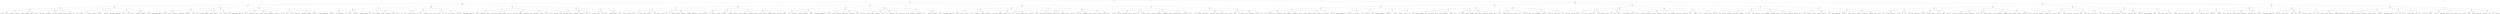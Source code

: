digraph G {
	graph [bb="0,0,96615,684",
		dpi=78
	];
	node [label="\N"];
	1	 [height=0.5,
		label=And,
		pos="48467,666",
		width=0.75];
	2	 [height=0.5,
		label=Or,
		pos="36511,594",
		width=0.75];
	1 -> 2	 [pos="e,36538,595.16 48440,664.84 47832,661.28 37257,599.37 36548,595.22"];
	3	 [height=0.5,
		label=And,
		pos="60602,594",
		width=0.75];
	1 -> 3	 [pos="e,60575,595.16 48494,664.84 49106,661.31 59850,599.34 60564,595.22"];
	4	 [height=0.5,
		label=And,
		pos="18229,522",
		width=0.75];
	2 -> 4	 [pos="e,18256,523.1 36484,592.9 35724,589.99 19156,526.55 18266,523.14"];
	5	 [height=0.5,
		label=Or,
		pos="36511,522",
		width=0.75];
	2 -> 5	 [pos="e,36511,540.1 36511,575.7 36511,567.98 36511,558.71 36511,550.11"];
	8	 [height=0.5,
		label=Or,
		pos="9147.8,450",
		width=0.75];
	4 -> 8	 [pos="e,9174.9,451.21 18202,520.79 17678,516.76 9797.1,456.01 9185.4,451.29"];
	9	 [height=0.5,
		label=And,
		pos="18229,450",
		width=0.75];
	4 -> 9	 [pos="e,18229,468.1 18229,503.7 18229,495.98 18229,486.71 18229,478.11"];
	16	 [height=0.5,
		label=And,
		pos="4413.8,378",
		width=0.75];
	8 -> 16	 [pos="e,4440.9,379.4 9120.6,448.6 8757.4,443.23 4873.6,385.8 4451,379.55"];
	17	 [height=0.5,
		label=Or,
		pos="9147.8,378",
		width=0.75];
	8 -> 17	 [pos="e,9147.8,396.1 9147.8,431.7 9147.8,423.98 9147.8,414.71 9147.8,406.11"];
	32	 [height=0.5,
		label=And,
		pos="2196.8,306",
		width=0.75];
	16 -> 32	 [pos="e,2223.9,307.86 4386.6,376.14 4154,368.8 2503.4,316.68 2233.9,308.17"];
	33	 [height=0.5,
		label=And,
		pos="4413.8,306",
		width=0.75];
	16 -> 33	 [pos="e,4413.8,324.1 4413.8,359.7 4413.8,351.98 4413.8,342.71 4413.8,334.11"];
	64	 [height=0.5,
		label=And,
		pos="1155.8,234",
		width=0.75];
	32 -> 64	 [pos="e,1182.9,236.82 2170,303.2 2027.5,293.62 1358.8,248.65 1193.1,237.51"];
	65	 [height=0.5,
		label=Or,
		pos="2196.8,234",
		width=0.75];
	32 -> 65	 [pos="e,2196.8,252.1 2196.8,287.7 2196.8,279.98 2196.8,270.71 2196.8,262.11"];
	128	 [height=0.5,
		label=And,
		pos="552.79,162",
		width=0.75];
	64 -> 128	 [pos="e,579.17,166.06 1129.1,229.9 1032.4,218.67 700.17,180.11 589.2,167.23"];
	129	 [height=0.5,
		label=And,
		pos="1155.8,162",
		width=0.75];
	64 -> 129	 [pos="e,1155.8,180.1 1155.8,215.7 1155.8,207.98 1155.8,198.71 1155.8,190.11"];
	256	 [height=0.5,
		label=And,
		pos="266.79,90",
		width=0.75];
	128 -> 256	 [pos="e,291.82,97.125 527.91,154.91 476.89,142.42 360.28,113.88 301.71,99.547"];
	257	 [height=0.5,
		label=Or,
		pos="552.79,90",
		width=0.75];
	128 -> 257	 [pos="e,552.79,108.1 552.79,143.7 552.79,135.98 552.79,126.71 552.79,118.11"];
	512	 [height=0.5,
		label="Nnorm_changed = 0",
		pos="85.792,18",
		width=2.3831];
	256 -> 512	 [pos="e,125.03,34.174 243.87,80.134 216.57,69.575 170.2,51.643 134.72,37.923"];
	513	 [height=0.5,
		label="note_length <= 10",
		pos="266.79,18",
		width=2.1484];
	256 -> 513	 [pos="e,266.79,36.104 266.79,71.697 266.79,63.983 266.79,54.712 266.79,46.112"];
	514	 [height=0.5,
		label="Nperm_changed = 0",
		pos="446.79,18",
		width=2.3651];
	257 -> 514	 [pos="e,471.4,35.252 534.33,76.807 519.34,66.91 497.83,52.704 479.88,40.852"];
	515	 [height=0.5,
		label="chang_perc_Nserv <= 500",
		pos="658.79,18",
		width=3.015];
	257 -> 515	 [pos="e,633.39,35.772 571.26,76.807 586.04,67.045 607.17,53.09 624.97,41.337"];
	258	 [height=0.5,
		label=Or,
		pos="1061.8,90",
		width=0.75];
	129 -> 258	 [pos="e,1079.1,103.87 1138.1,147.83 1123.8,137.21 1103.6,122.11 1087.5,110.15"];
	259	 [height=0.5,
		label=And,
		pos="1248.8,90",
		width=0.75];
	129 -> 259	 [pos="e,1231.4,104.11 1173.3,147.83 1187.3,137.27 1207.2,122.3 1223.1,110.37"];
	516	 [height=0.5,
		label="Nserv_changed = 0",
		pos="866.79,18",
		width=2.2748];
	258 -> 516	 [pos="e,907.55,33.632 1038.7,80.695 1008.9,70.012 956.38,51.158 917.2,37.096"];
	517	 [height=0.5,
		label="Apk_size_changed = 0",
		pos="1061.8,18",
		width=2.6359];
	258 -> 517	 [pos="e,1061.8,36.104 1061.8,71.697 1061.8,63.983 1061.8,54.712 1061.8,46.112"];
	518	 [height=0.5,
		label="diff_Ncust <= 20",
		pos="1248.8,18",
		width=2.0582];
	259 -> 518	 [pos="e,1248.8,36.104 1248.8,71.697 1248.8,63.983 1248.8,54.712 1248.8,46.112"];
	519	 [height=0.5,
		label="last_rating >= 2.7",
		pos="1415.8,18",
		width=2.0762];
	259 -> 519	 [pos="e,1380.1,33.974 1271,79.705 1296.3,69.076 1338.5,51.399 1370.8,37.854"];
	130	 [height=0.5,
		label=Or,
		pos="2110.8,162",
		width=0.75];
	65 -> 130	 [pos="e,2127.3,176.46 2180.2,219.5 2167.5,209.14 2149.7,194.67 2135.3,182.97"];
	131	 [height=0.5,
		label=Or,
		pos="2426.8,162",
		width=0.75];
	65 -> 131	 [pos="e,2402.6,170.37 2221,225.64 2262.1,213.12 2345.9,187.62 2392.9,173.32"];
	260	 [height=0.5,
		label=Or,
		pos="1864.8,90",
		width=0.75];
	130 -> 260	 [pos="e,1889.2,97.94 2086.3,154.03 2042.2,141.48 1949.3,115.04 1898.9,100.72"];
	261	 [height=0.5,
		label=Or,
		pos="2110.8,90",
		width=0.75];
	130 -> 261	 [pos="e,2110.8,108.1 2110.8,143.7 2110.8,135.98 2110.8,126.71 2110.8,118.11"];
	520	 [height=0.5,
		label="chang_perc_Nact <= 633.4",
		pos="1618.8,18",
		width=3.0692];
	260 -> 520	 [pos="e,1671.5,33.998 1840.3,82.032 1803.5,71.571 1732.9,51.468 1681.2,36.769"];
	521	 [height=0.5,
		label="last_perc_neg_rating <= 97.3",
		pos="1864.8,18",
		width=3.2678];
	260 -> 521	 [pos="e,1864.8,36.104 1864.8,71.697 1864.8,63.983 1864.8,54.712 1864.8,46.112"];
	522	 [height=0.5,
		label="Nserv >= 0",
		pos="2052.8,18",
		width=1.4443];
	261 -> 522	 [pos="e,2066.6,35.628 2098.2,73.811 2090.8,64.927 2081.4,53.504 2073,43.388"];
	523	 [height=0.5,
		label="Nlib >= 1",
		pos="2168.8,18",
		width=1.2818];
	261 -> 523	 [pos="e,2155,35.628 2123.4,73.811 2130.7,64.927 2140.2,53.504 2148.6,43.388"];
	262	 [height=0.5,
		label=Or,
		pos="2426.8,90",
		width=0.75];
	131 -> 262	 [pos="e,2426.8,108.1 2426.8,143.7 2426.8,135.98 2426.8,126.71 2426.8,118.11"];
	263	 [height=0.5,
		label=And,
		pos="2704.8,90",
		width=0.75];
	131 -> 263	 [pos="e,2679.9,97.271 2452,154.66 2501.8,142.12 2613.1,114.09 2669.9,99.777"];
	524	 [height=0.5,
		label="Ndang_changed = 0",
		pos="2317.8,18",
		width=2.347];
	262 -> 524	 [pos="e,2343.1,35.252 2407.8,76.807 2392.3,66.865 2370.1,52.575 2351.6,40.691"];
	525	 [height=0.5,
		label="targ_sdk_changed = 0",
		pos="2512.8,18",
		width=2.5637];
	262 -> 525	 [pos="e,2492.3,35.667 2443.4,75.503 2454.9,66.094 2470.7,53.299 2484.2,42.264"];
	526	 [height=0.5,
		label="Ncust_changed = 0",
		pos="2704.8,18",
		width=2.2748];
	263 -> 526	 [pos="e,2704.8,36.104 2704.8,71.697 2704.8,63.983 2704.8,54.712 2704.8,46.112"];
	527	 [height=0.5,
		label="Nnorm >= 1",
		pos="2860.8,18",
		width=1.5526];
	263 -> 527	 [pos="e,2829.6,32.997 2726.5,79.267 2750.7,68.419 2790.3,50.639 2820.2,37.195"];
	66	 [height=0.5,
		label=Or,
		pos="3961.8,234",
		width=0.75];
	33 -> 66	 [pos="e,3987.8,239.03 4387.5,300.93 4310.7,289.03 4086,254.24 3997.9,240.59"];
	67	 [height=0.5,
		label=Or,
		pos="4865.8,234",
		width=0.75];
	33 -> 67	 [pos="e,4839.7,239.03 4440,300.93 4516.9,289.03 4741.5,254.24 4829.7,240.59"];
	132	 [height=0.5,
		label=Or,
		pos="3378.8,162",
		width=0.75];
	66 -> 132	 [pos="e,3405.2,166.17 3935.2,229.81 3841.1,218.51 3523.5,180.38 3415.3,167.38"];
	133	 [height=0.5,
		label=And,
		pos="3961.8,162",
		width=0.75];
	66 -> 133	 [pos="e,3961.8,180.1 3961.8,215.7 3961.8,207.98 3961.8,198.71 3961.8,190.11"];
	264	 [height=0.5,
		label=Or,
		pos="3146.8,90",
		width=0.75];
	132 -> 264	 [pos="e,3170.9,98.26 3354.4,153.64 3312.8,141.08 3228,115.49 3180.6,101.21"];
	265	 [height=0.5,
		label=And,
		pos="3378.8,90",
		width=0.75];
	132 -> 265	 [pos="e,3378.8,108.1 3378.8,143.7 3378.8,135.98 3378.8,126.71 3378.8,118.11"];
	528	 [height=0.5,
		label="Ndang <= 5",
		pos="2988.8,18",
		width=1.5165];
	264 -> 528	 [pos="e,3020.1,32.869 3124.8,79.267 3100.3,68.386 3060,50.528 3029.6,37.069"];
	529	 [height=0.5,
		label="Nperm_changed = 0",
		pos="3146.8,18",
		width=2.3651];
	264 -> 529	 [pos="e,3146.8,36.104 3146.8,71.697 3146.8,63.983 3146.8,54.712 3146.8,46.112"];
	530	 [height=0.5,
		label="Ndang <= 5",
		pos="3304.8,18",
		width=1.5165];
	265 -> 530	 [pos="e,3321.8,35.103 3363.8,74.834 3353.9,65.486 3340.8,53.02 3329.4,42.239"];
	531	 [height=0.5,
		label="last_rating >= 2.7",
		pos="3451.8,18",
		width=2.0762];
	265 -> 531	 [pos="e,3434.5,35.606 3393.6,74.834 3403.2,65.616 3416,53.366 3427.1,42.689"];
	266	 [height=0.5,
		label=Or,
		pos="3847.8,90",
		width=0.75];
	133 -> 266	 [pos="e,3867.2,102.93 3942.5,149.13 3924.2,137.91 3896.6,120.97 3875.9,108.26"];
	267	 [height=0.5,
		label=Or,
		pos="4076.8,90",
		width=0.75];
	133 -> 267	 [pos="e,4057.5,102.75 3981,149.28 3999.5,138.03 4027.7,120.89 4048.7,108.11"];
	532	 [height=0.5,
		label="targ_sdk_changed = 0",
		pos="3636.8,18",
		width=2.5637];
	266 -> 532	 [pos="e,3681.5,33.824 3824,81.106 3792,70.491 3734.2,51.306 3691.2,37.057"];
	533	 [height=0.5,
		label="delay_last_release <= 67",
		pos="3847.8,18",
		width=2.7984];
	266 -> 533	 [pos="e,3847.8,36.104 3847.8,71.697 3847.8,63.983 3847.8,54.712 3847.8,46.112"];
	534	 [height=0.5,
		label="chang_perc_Ndang <= 300",
		pos="4076.8,18",
		width=3.0692];
	267 -> 534	 [pos="e,4076.8,36.104 4076.8,71.697 4076.8,63.983 4076.8,54.712 4076.8,46.112"];
	535	 [height=0.5,
		label="chang_perc_Nintent <= 180",
		pos="4317.8,18",
		width=3.1233];
	267 -> 535	 [pos="e,4265.9,34.072 4101.2,81.903 4137.2,71.443 4205.7,51.548 4256.1,36.923"];
	134	 [height=0.5,
		label=And,
		pos="4865.8,162",
		width=0.75];
	67 -> 134	 [pos="e,4865.8,180.1 4865.8,215.7 4865.8,207.98 4865.8,198.71 4865.8,190.11"];
	135	 [height=0.5,
		label=And,
		pos="5435.8,162",
		width=0.75];
	67 -> 135	 [pos="e,5409.4,166.24 4892.1,229.76 4984.4,218.43 5293.2,180.52 5399.5,167.46"];
	268	 [height=0.5,
		label=Or,
		pos="4774.8,90",
		width=0.75];
	134 -> 268	 [pos="e,4791.8,104.11 4848.7,147.83 4834.9,137.27 4815.5,122.3 4800,110.37"];
	269	 [height=0.5,
		label=And,
		pos="4956.8,90",
		width=0.75];
	134 -> 269	 [pos="e,4939.8,104.11 4882.9,147.83 4896.6,137.27 4916.1,122.3 4931.6,110.37"];
	536	 [height=0.5,
		label="chang_perc_Ncust <= 500",
		pos="4556.8,18",
		width=3.015];
	268 -> 536	 [pos="e,4604.2,34.226 4751,81.376 4718.4,70.878 4658.5,51.644 4613.8,37.299"];
	537	 [height=0.5,
		label="diff_target_sdk <= 17",
		pos="4774.8,18",
		width=2.5276];
	268 -> 537	 [pos="e,4774.8,36.104 4774.8,71.697 4774.8,63.983 4774.8,54.712 4774.8,46.112"];
	538	 [height=0.5,
		label="diff_Nnorm <= 1",
		pos="4956.8,18",
		width=2.0401];
	269 -> 538	 [pos="e,4956.8,36.104 4956.8,71.697 4956.8,63.983 4956.8,54.712 4956.8,46.112"];
	539	 [height=0.5,
		label="diff_Apk_size <= 11",
		pos="5135.8,18",
		width=2.4192];
	269 -> 539	 [pos="e,5097,34.174 4979.5,80.134 5006.5,69.575 5052.3,51.643 5087.4,37.923"];
	270	 [height=0.5,
		label=And,
		pos="5435.8,90",
		width=0.75];
	135 -> 270	 [pos="e,5435.8,108.1 5435.8,143.7 5435.8,135.98 5435.8,126.71 5435.8,118.11"];
	271	 [height=0.5,
		label=And,
		pos="5753.8,90",
		width=0.75];
	135 -> 271	 [pos="e,5728.6,96.552 5461,155.45 5517.4,143.04 5653.7,113.04 5718.4,98.782"];
	540	 [height=0.5,
		label="Nintent_changed = 0",
		pos="5327.8,18",
		width=2.4012];
	270 -> 540	 [pos="e,5352.9,35.252 5417,76.807 5401.7,66.91 5379.8,52.704 5361.5,40.852"];
	541	 [height=0.5,
		label="chang_perc_Ndang <= 300",
		pos="5542.8,18",
		width=3.0692];
	270 -> 541	 [pos="e,5517.2,35.772 5454.4,76.807 5469.4,67.045 5490.7,53.09 5508.6,41.337"];
	542	 [height=0.5,
		label="diff_min_sdk >= -6",
		pos="5753.8,18",
		width=2.2929];
	271 -> 542	 [pos="e,5753.8,36.104 5753.8,71.697 5753.8,63.983 5753.8,54.712 5753.8,46.112"];
	543	 [height=0.5,
		label="app_recent_rate_bad >= 0.04",
		pos="5972.8,18",
		width=3.3039];
	271 -> 543	 [pos="e,5924.3,34.501 5777.6,81.376 5810.3,70.944 5869.9,51.886 5914.7,37.571"];
	34	 [height=0.5,
		label=And,
		pos="8445.8,306",
		width=0.75];
	17 -> 34	 [pos="e,8472.5,309.66 9121.1,374.34 9013.1,363.57 8607.6,323.14 8482.7,310.68"];
	35	 [height=0.5,
		label=And,
		pos="10027,306",
		width=0.75];
	17 -> 35	 [pos="e,9999.8,309.15 9174.6,374.87 9301.5,364.76 9841.9,321.72 9989.5,309.97"];
	68	 [height=0.5,
		label=Or,
		pos="7372.8,234",
		width=0.75];
	34 -> 68	 [pos="e,7399.8,236.76 8419,303.25 8273.5,293.76 7579,248.45 7409.9,237.42"];
	69	 [height=0.5,
		label=And,
		pos="8445.8,234",
		width=0.75];
	34 -> 69	 [pos="e,8445.8,252.1 8445.8,287.7 8445.8,279.98 8445.8,270.71 8445.8,262.11"];
	136	 [height=0.5,
		label=And,
		pos="6664.8,162",
		width=0.75];
	68 -> 136	 [pos="e,6691.4,165.63 7346.3,230.38 7237.9,219.66 6827.4,179.08 6701.6,166.64"];
	137	 [height=0.5,
		label=And,
		pos="7372.8,162",
		width=0.75];
	68 -> 137	 [pos="e,7372.8,180.1 7372.8,215.7 7372.8,207.98 7372.8,198.71 7372.8,190.11"];
	272	 [height=0.5,
		label=And,
		pos="6383.8,90",
		width=0.75];
	136 -> 272	 [pos="e,6408.7,97.198 6639.9,154.79 6589.6,142.26 6475.8,113.93 6418.4,99.618"];
	273	 [height=0.5,
		label=Or,
		pos="6664.8,90",
		width=0.75];
	136 -> 273	 [pos="e,6664.8,108.1 6664.8,143.7 6664.8,135.98 6664.8,126.71 6664.8,118.11"];
	544	 [height=0.5,
		label="diff_min_sdk >= -6",
		pos="6191.8,18",
		width=2.2929];
	272 -> 544	 [pos="e,6232.5,33.835 6360.6,80.556 6331.4,69.896 6280.3,51.263 6241.9,37.282"];
	545	 [height=0.5,
		label="min_sdk_changed = 0",
		pos="6383.8,18",
		width=2.5456];
	272 -> 545	 [pos="e,6383.8,36.104 6383.8,71.697 6383.8,63.983 6383.8,54.712 6383.8,46.112"];
	546	 [height=0.5,
		label="Apk_size >= 5.5",
		pos="6564.8,18",
		width=1.9859];
	273 -> 546	 [pos="e,6587.8,35.102 6646.9,76.485 6632.8,66.64 6612.9,52.678 6596.2,40.979"];
	547	 [height=0.5,
		label="chang_perc_Ndang <= 300",
		pos="6764.8,18",
		width=3.0692];
	273 -> 547	 [pos="e,6741.1,35.618 6682.7,76.485 6696.5,66.774 6716.1,53.057 6732.7,41.458"];
	274	 [height=0.5,
		label=And,
		pos="7266.8,90",
		width=0.75];
	137 -> 274	 [pos="e,7285.4,103.29 7354.3,148.81 7337.6,137.78 7312.8,121.41 7293.9,108.9"];
	275	 [height=0.5,
		label=Or,
		pos="7477.8,90",
		width=0.75];
	137 -> 275	 [pos="e,7459.2,103.41 7391.6,148.49 7408.1,137.49 7432.3,121.35 7450.8,108.97"];
	548	 [height=0.5,
		label="chang_perc_Nperm <= 178.6",
		pos="7011.8,18",
		width=3.2858];
	274 -> 548	 [pos="e,7066.4,33.987 7242.3,82.288 7204.4,71.883 7130.2,51.514 7076.2,36.687"];
	549	 [height=0.5,
		label="hist_perc_neg_rating <= 31.9",
		pos="7266.8,18",
		width=3.2858];
	274 -> 549	 [pos="e,7266.8,36.104 7266.8,71.697 7266.8,63.983 7266.8,54.712 7266.8,46.112"];
	550	 [height=0.5,
		label="last_rating >= 2.7",
		pos="7477.8,18",
		width=2.0762];
	275 -> 550	 [pos="e,7477.8,36.104 7477.8,71.697 7477.8,63.983 7477.8,54.712 7477.8,46.112"];
	551	 [height=0.5,
		label="Ncust <= 29",
		pos="7626.8,18",
		width=1.5707];
	275 -> 551	 [pos="e,7596.4,33.256 7499.1,78.971 7522.1,68.204 7559,50.859 7587.2,37.586"];
	138	 [height=0.5,
		label=And,
		pos="8263.8,162",
		width=0.75];
	69 -> 138	 [pos="e,8286.7,171.79 8422.7,224.13 8390.7,211.83 8332.7,189.5 8296.3,175.51"];
	139	 [height=0.5,
		label=Or,
		pos="8627.8,162",
		width=0.75];
	69 -> 139	 [pos="e,8604.9,171.79 8468.8,224.13 8500.8,211.83 8558.9,189.5 8595.3,175.51"];
	276	 [height=0.5,
		label=And,
		pos="7992.8,90",
		width=0.75];
	138 -> 276	 [pos="e,8017.7,97.444 8238.8,154.54 8190.2,141.99 8082.9,114.27 8027.5,99.956"];
	277	 [height=0.5,
		label=Or,
		pos="8263.8,90",
		width=0.75];
	138 -> 277	 [pos="e,8263.8,108.1 8263.8,143.7 8263.8,135.98 8263.8,126.71 8263.8,118.11"];
	552	 [height=0.5,
		label="Apk_size_changed = 0",
		pos="7795.8,18",
		width=2.6359];
	276 -> 552	 [pos="e,7838.5,34.17 7969.4,80.695 7939.7,70.145 7887.6,51.628 7848.2,37.625"];
	553	 [height=0.5,
		label="Ndang_changed = 0",
		pos="7992.8,18",
		width=2.347];
	276 -> 553	 [pos="e,7992.8,36.104 7992.8,71.697 7992.8,63.983 7992.8,54.712 7992.8,46.112"];
	554	 [height=0.5,
		label="Nact_changed = 0",
		pos="8172.8,18",
		width=2.1484];
	277 -> 554	 [pos="e,8194,35.311 8246.7,75.834 8234.2,66.233 8217,52.982 8202.3,41.691"];
	555	 [height=0.5,
		label="diff_target_sdk <= 17",
		pos="8358.8,18",
		width=2.5276];
	277 -> 555	 [pos="e,8336.4,35.464 8281.2,76.161 8294.3,66.503 8312.6,53.021 8328.2,41.576"];
	278	 [height=0.5,
		label=Or,
		pos="8627.8,90",
		width=0.75];
	139 -> 278	 [pos="e,8627.8,108.1 8627.8,143.7 8627.8,135.98 8627.8,126.71 8627.8,118.11"];
	279	 [height=0.5,
		label=And,
		pos="8884.8,90",
		width=0.75];
	139 -> 279	 [pos="e,8860.2,97.692 8652.4,154.29 8698.5,141.74 8797.7,114.72 8850.3,100.38"];
	556	 [height=0.5,
		label="diff_Nact <= 84",
		pos="8537.8,18",
		width=1.9318];
	278 -> 556	 [pos="e,8558.8,35.311 8610.9,75.834 8598.5,66.233 8581.5,52.982 8567,41.691"];
	557	 [height=0.5,
		label="targ_sdk_changed = 0",
		pos="8717.8,18",
		width=2.5637];
	278 -> 557	 [pos="e,8696.5,35.567 8644.7,75.834 8657,66.299 8673.9,53.165 8688.3,41.925"];
	558	 [height=0.5,
		label="Nact <= 328",
		pos="8884.8,18",
		width=1.5707];
	279 -> 558	 [pos="e,8884.8,36.104 8884.8,71.697 8884.8,63.983 8884.8,54.712 8884.8,46.112"];
	559	 [height=0.5,
		label="chang_perc_Nnorm <= 89.01",
		pos="9077.8,18",
		width=3.3039];
	279 -> 559	 [pos="e,9034.3,34.783 8908.1,80.556 8936.8,70.131 8986.6,52.08 9024.8,38.212"];
	70	 [height=0.5,
		label=Or,
		pos="10027,234",
		width=0.75];
	35 -> 70	 [pos="e,10027,252.1 10027,287.7 10027,279.98 10027,270.71 10027,262.11"];
	71	 [height=0.5,
		label=Or,
		pos="11206,234",
		width=0.75];
	35 -> 71	 [pos="e,11179,236.59 10054,303.41 10209,294.2 10990,247.84 11169,237.18"];
	140	 [height=0.5,
		label=And,
		pos="9836.8,162",
		width=0.75];
	70 -> 140	 [pos="e,9860,171.54 10003,224.42 9969.9,212.05 9907.8,189.17 9869.6,175.09"];
	141	 [height=0.5,
		label=Or,
		pos="10201,162",
		width=0.75];
	70 -> 141	 [pos="e,10178,172.04 10050,223.85 10080,211.6 10134,189.83 10169,175.92"];
	280	 [height=0.5,
		label=And,
		pos="9523.8,90",
		width=0.75];
	140 -> 280	 [pos="e,9548.9,96.624 9811.4,155.33 9755.7,142.87 9622.6,113.1 9558.9,98.853"];
	281	 [height=0.5,
		label=Or,
		pos="9836.8,90",
		width=0.75];
	140 -> 281	 [pos="e,9836.8,108.1 9836.8,143.7 9836.8,135.98 9836.8,126.71 9836.8,118.11"];
	560	 [height=0.5,
		label="chang_perc_Nserv <= 500",
		pos="9322.8,18",
		width=3.015];
	280 -> 560	 [pos="e,9367.3,34.509 9500.3,80.833 9470.3,70.371 9417.3,51.916 9377,37.883"];
	561	 [height=0.5,
		label="diff_Ncust <= 20",
		pos="9523.8,18",
		width=2.0582];
	280 -> 561	 [pos="e,9523.8,36.104 9523.8,71.697 9523.8,63.983 9523.8,54.712 9523.8,46.112"];
	562	 [height=0.5,
		label="chang_perc_Nperm <= 178.6",
		pos="9733.8,18",
		width=3.2858];
	281 -> 562	 [pos="e,9758.2,35.618 9818.4,76.485 9804.1,66.774 9783.9,53.057 9766.8,41.458"];
	563	 [height=0.5,
		label="diff_Nact <= 84",
		pos="9939.8,18",
		width=1.9318];
	281 -> 563	 [pos="e,9916.1,35.102 9855.2,76.485 9869.7,66.64 9890.2,52.678 9907.5,40.979"];
	282	 [height=0.5,
		label=Or,
		pos="10201,90",
		width=0.75];
	141 -> 282	 [pos="e,10201,108.1 10201,143.7 10201,135.98 10201,126.71 10201,118.11"];
	283	 [height=0.5,
		label=Or,
		pos="10494,90",
		width=0.75];
	141 -> 283	 [pos="e,10469,96.953 10226,155.03 10278,142.53 10399,113.57 10459,99.28"];
	564	 [height=0.5,
		label="Ndang_changed = 0",
		pos="10112,18",
		width=2.347];
	282 -> 564	 [pos="e,10133,35.567 10184,75.834 10172,66.299 10155,53.165 10141,41.925"];
	565	 [height=0.5,
		label="diff_Ncust <= 20",
		pos="10289,18",
		width=2.0582];
	282 -> 565	 [pos="e,10268,35.412 10218,75.503 10230,65.939 10246,52.876 10260,41.719"];
	566	 [height=0.5,
		label="chang_perc_Nintent <= 180",
		pos="10494,18",
		width=3.1233];
	283 -> 566	 [pos="e,10494,36.104 10494,71.697 10494,63.983 10494,54.712 10494,46.112"];
	567	 [height=0.5,
		label="delay_last_release <= 67",
		pos="10725,18",
		width=2.7984];
	283 -> 567	 [pos="e,10676,33.807 10518,81.641 10553,71.067 10618,51.251 10666,36.728"];
	142	 [height=0.5,
		label=Or,
		pos="11206,162",
		width=0.75];
	71 -> 142	 [pos="e,11206,180.1 11206,215.7 11206,207.98 11206,198.71 11206,190.11"];
	143	 [height=0.5,
		label=Or,
		pos="11860,162",
		width=0.75];
	71 -> 143	 [pos="e,11833,165.83 11232,230.17 11335,219.21 11705,179.54 11823,166.9"];
	284	 [height=0.5,
		label=Or,
		pos="11120,90",
		width=0.75];
	142 -> 284	 [pos="e,11136,104.46 11189,147.5 11176,137.14 11159,122.67 11144,110.97"];
	285	 [height=0.5,
		label=Or,
		pos="11291,90",
		width=0.75];
	142 -> 285	 [pos="e,11274,104.46 11222,147.5 11235,137.14 11252,122.67 11267,110.97"];
	568	 [height=0.5,
		label="targ_sdk_changed = 0",
		pos="10936,18",
		width=2.5637];
	284 -> 568	 [pos="e,10976,34.241 11097,80.276 11069,69.712 11022,51.622 10985,37.828"];
	569	 [height=0.5,
		label="diff_Ncust <= 20",
		pos="11120,18",
		width=2.0582];
	284 -> 569	 [pos="e,11120,36.104 11120,71.697 11120,63.983 11120,54.712 11120,46.112"];
	570	 [height=0.5,
		label="diff_Nintent <= 18",
		pos="11291,18",
		width=2.1845];
	285 -> 570	 [pos="e,11291,36.104 11291,71.697 11291,63.983 11291,54.712 11291,46.112"];
	571	 [height=0.5,
		label="chang_perc_Nperm <= 178.6",
		pos="11506,18",
		width=3.2858];
	285 -> 571	 [pos="e,11458,34.573 11315,81.241 11347,70.817 11405,51.955 11448,37.718"];
	286	 [height=0.5,
		label=Or,
		pos="11860,90",
		width=0.75];
	143 -> 286	 [pos="e,11860,108.1 11860,143.7 11860,135.98 11860,126.71 11860,118.11"];
	287	 [height=0.5,
		label=And,
		pos="12169,90",
		width=0.75];
	143 -> 287	 [pos="e,12144,96.709 11885,155.27 11940,142.81 12071,113.2 12134,98.942"];
	572	 [height=0.5,
		label="chang_perc_Ndang <= 300",
		pos="11753,18",
		width=3.0692];
	286 -> 572	 [pos="e,11778,35.772 11841,76.807 11826,67.045 11805,53.09 11787,41.337"];
	573	 [height=0.5,
		label="Ndang_changed = 0",
		pos="11966,18",
		width=2.347];
	286 -> 573	 [pos="e,11941,35.252 11878,76.807 11893,66.91 11915,52.704 11933,40.852"];
	574	 [height=0.5,
		label="delay_last_release <= 67",
		pos="12169,18",
		width=2.7984];
	287 -> 574	 [pos="e,12169,36.104 12169,71.697 12169,63.983 12169,54.712 12169,46.112"];
	575	 [height=0.5,
		label="Nserv_changed = 0",
		pos="12370,18",
		width=2.2748];
	287 -> 575	 [pos="e,12328,33.561 12192,80.833 12223,70.115 12278,51.008 12319,36.861"];
	18	 [height=0.5,
		label=And,
		pos="16684,378",
		width=0.75];
	9 -> 18	 [pos="e,16711,380.22 18202,447.79 18017,439.42 16936,390.41 16721,380.68"];
	19	 [height=0.5,
		label=And,
		pos="19774,378",
		width=0.75];
	9 -> 19	 [pos="e,19747,380.22 18256,447.79 18440,439.42 19522,390.41 19737,380.68"];
	36	 [height=0.5,
		label=And,
		pos="14811,306",
		width=0.75];
	18 -> 36	 [pos="e,14838,308.01 16657,376 16449,368.21 15091,317.48 14848,308.39"];
	37	 [height=0.5,
		label=And,
		pos="16684,306",
		width=0.75];
	18 -> 37	 [pos="e,16684,324.1 16684,359.7 16684,351.98 16684,342.71 16684,334.11"];
	72	 [height=0.5,
		label=And,
		pos="13620,234",
		width=0.75];
	36 -> 72	 [pos="e,13647,236.58 14784,303.42 14628,294.25 13838,247.8 13657,237.17"];
	73	 [height=0.5,
		label=And,
		pos="14811,234",
		width=0.75];
	36 -> 73	 [pos="e,14811,252.1 14811,287.7 14811,279.98 14811,270.71 14811,262.11"];
	144	 [height=0.5,
		label=Or,
		pos="13085,162",
		width=0.75];
	72 -> 144	 [pos="e,13111,166.45 13593,229.53 13505,218.01 13222,181 13121,167.76"];
	145	 [height=0.5,
		label=And,
		pos="13620,162",
		width=0.75];
	72 -> 145	 [pos="e,13620,180.1 13620,215.7 13620,207.98 13620,198.71 13620,190.11"];
	288	 [height=0.5,
		label=And,
		pos="12817,90",
		width=0.75];
	144 -> 288	 [pos="e,12841,97.444 13060,154.54 13012,142.01 12906,114.39 12851,100.04"];
	289	 [height=0.5,
		label=And,
		pos="13085,90",
		width=0.75];
	144 -> 289	 [pos="e,13085,108.1 13085,143.7 13085,135.98 13085,126.71 13085,118.11"];
	576	 [height=0.5,
		label="chang_perc_Nserv <= 500",
		pos="12578,18",
		width=3.015];
	288 -> 576	 [pos="e,12629,33.934 12793,81.903 12757,71.41 12688,51.424 12639,36.786"];
	577	 [height=0.5,
		label="chang_perc_Nintent <= 180",
		pos="12817,18",
		width=3.1233];
	288 -> 577	 [pos="e,12817,36.104 12817,71.697 12817,63.983 12817,54.712 12817,46.112"];
	578	 [height=0.5,
		label="Nlib >= 1",
		pos="12994,18",
		width=1.2818];
	289 -> 578	 [pos="e,13014,34.301 13068,75.834 13055,65.876 13037,51.992 13022,40.439"];
	579	 [height=0.5,
		label="last_perc_neg_rating <= 97.3",
		pos="13176,18",
		width=3.2678];
	289 -> 579	 [pos="e,13154,35.824 13102,75.834 13114,66.365 13131,53.347 13146,42.159"];
	290	 [height=0.5,
		label=And,
		pos="13514,90",
		width=0.75];
	145 -> 290	 [pos="e,13532,103.29 13601,148.81 13585,137.78 13560,121.41 13541,108.9"];
	291	 [height=0.5,
		label=And,
		pos="13726,90",
		width=0.75];
	145 -> 291	 [pos="e,13707,103.29 13638,148.81 13655,137.78 13680,121.41 13699,108.9"];
	580	 [height=0.5,
		label="Ndang <= 5",
		pos="13366,18",
		width=1.5165];
	290 -> 580	 [pos="e,13396,33.192 13492,78.821 13469,68.022 13433,50.727 13405,37.504"];
	581	 [height=0.5,
		label="hist_rating >= 3.4",
		pos="13514,18",
		width=2.0943];
	290 -> 581	 [pos="e,13514,36.104 13514,71.697 13514,63.983 13514,54.712 13514,46.112"];
	582	 [height=0.5,
		label="app_recent_rate_bad >= 0.04",
		pos="13726,18",
		width=3.3039];
	291 -> 582	 [pos="e,13726,36.104 13726,71.697 13726,63.983 13726,54.712 13726,46.112"];
	583	 [height=0.5,
		label="min_sdk_changed = 0",
		pos="13955,18",
		width=2.5456];
	291 -> 583	 [pos="e,13907,33.535 13750,81.641 13785,71.001 13850,51.004 13898,36.458"];
	146	 [height=0.5,
		label=Or,
		pos="14533,162",
		width=0.75];
	73 -> 146	 [pos="e,14558,169.27 14786,226.66 14736,214.12 14624,186.09 14568,171.78"];
	147	 [height=0.5,
		label=Or,
		pos="14907,162",
		width=0.75];
	73 -> 147	 [pos="e,14889,175.76 14828,220.16 14843,209.41 14864,193.91 14881,181.76"];
	292	 [height=0.5,
		label=Or,
		pos="14289,90",
		width=0.75];
	146 -> 292	 [pos="e,14313,98.043 14509,154.03 14465,141.51 14373,115.18 14323,100.83"];
	293	 [height=0.5,
		label=Or,
		pos="14533,90",
		width=0.75];
	146 -> 293	 [pos="e,14533,108.1 14533,143.7 14533,135.98 14533,126.71 14533,118.11"];
	584	 [height=0.5,
		label="hist_rating >= 3.4",
		pos="14140,18",
		width=2.0943];
	292 -> 584	 [pos="e,14172,34.298 14267,78.971 14245,68.476 14209,51.73 14182,38.598"];
	585	 [height=0.5,
		label="Nnorm >= 1",
		pos="14289,18",
		width=1.5526];
	292 -> 585	 [pos="e,14289,36.104 14289,71.697 14289,63.983 14289,54.712 14289,46.112"];
	586	 [height=0.5,
		label="diff_min_sdk >= -6",
		pos="14445,18",
		width=2.2929];
	293 -> 586	 [pos="e,14466,35.667 14516,75.503 14504,66.005 14488,53.057 14474,41.952"];
	587	 [height=0.5,
		label="Nlib_changed = 0",
		pos="14621,18",
		width=2.0943];
	293 -> 587	 [pos="e,14600,35.412 14550,75.503 14562,65.939 14578,52.876 14592,41.719"];
	294	 [height=0.5,
		label=Or,
		pos="14907,90",
		width=0.75];
	147 -> 294	 [pos="e,14907,108.1 14907,143.7 14907,135.98 14907,126.71 14907,118.11"];
	295	 [height=0.5,
		label=Or,
		pos="15212,90",
		width=0.75];
	147 -> 295	 [pos="e,15187,96.795 14932,155.21 14986,142.76 15114,113.42 15176,99.12"];
	588	 [height=0.5,
		label="Nlib_changed = 0",
		pos="14790,18",
		width=2.0943];
	294 -> 588	 [pos="e,14816,34.956 14887,77.284 14870,67.18 14846,52.34 14825,40.163"];
	589	 [height=0.5,
		label="hist_perc_neg_rating <= 31.9",
		pos="15002,18",
		width=3.2858];
	294 -> 589	 [pos="e,14979,35.722 14924,76.161 14937,66.57 14955,53.207 14971,41.813"];
	590	 [height=0.5,
		label="diff_Nserv <= 21",
		pos="15212,18",
		width=2.0582];
	295 -> 590	 [pos="e,15212,36.104 15212,71.697 15212,63.983 15212,54.712 15212,46.112"];
	591	 [height=0.5,
		label="last_rating >= 2.7",
		pos="15379,18",
		width=2.0762];
	295 -> 591	 [pos="e,15343,33.974 15234,79.705 15259,69.076 15301,51.399 15334,37.854"];
	74	 [height=0.5,
		label=Or,
		pos="16344,234",
		width=0.75];
	37 -> 74	 [pos="e,16369,240.23 16658,299.74 16598,287.37 16448,256.42 16379,242.27"];
	75	 [height=0.5,
		label=Or,
		pos="17025,234",
		width=0.75];
	37 -> 75	 [pos="e,16999,240.24 16709,299.8 16769,287.47 16920,256.47 16989,242.28"];
	148	 [height=0.5,
		label=And,
		pos="15902,162",
		width=0.75];
	74 -> 148	 [pos="e,15928,167.11 16318,228.88 16243,216.97 16025,182.44 15938,168.72"];
	149	 [height=0.5,
		label=And,
		pos="16344,162",
		width=0.75];
	74 -> 149	 [pos="e,16344,180.1 16344,215.7 16344,207.98 16344,198.71 16344,190.11"];
	296	 [height=0.5,
		label=Or,
		pos="15662,90",
		width=0.75];
	148 -> 296	 [pos="e,15686,98.116 15877,153.9 15835,141.38 15745,115.32 15696,100.99"];
	297	 [height=0.5,
		label=Or,
		pos="15902,90",
		width=0.75];
	148 -> 297	 [pos="e,15902,108.1 15902,143.7 15902,135.98 15902,126.71 15902,118.11"];
	592	 [height=0.5,
		label="Nnorm >= 1",
		pos="15528,18",
		width=1.5526];
	296 -> 592	 [pos="e,15556,33.827 15641,78.216 15621,67.674 15590,51.383 15565,38.555"];
	593	 [height=0.5,
		label="Nperm <= 48",
		pos="15662,18",
		width=1.661];
	296 -> 593	 [pos="e,15662,36.104 15662,71.697 15662,63.983 15662,54.712 15662,46.112"];
	594	 [height=0.5,
		label="Nserv_changed = 0",
		pos="15822,18",
		width=2.2748];
	297 -> 594	 [pos="e,15841,35.764 15886,75.17 15875,65.888 15861,53.423 15849,42.594"];
	595	 [height=0.5,
		label="Nintent <= 51",
		pos="15983,18",
		width=1.6971];
	297 -> 595	 [pos="e,15964,35.257 15918,75.17 15929,65.667 15944,52.83 15956,41.826"];
	298	 [height=0.5,
		label=And,
		pos="16248,90",
		width=0.75];
	149 -> 298	 [pos="e,16265,103.76 16326,148.16 16311,137.41 16290,121.91 16274,109.76"];
	299	 [height=0.5,
		label=And,
		pos="16441,90",
		width=0.75];
	149 -> 299	 [pos="e,16423,103.76 16362,148.16 16376,137.41 16398,121.91 16415,109.76"];
	596	 [height=0.5,
		label="Nnorm >= 1",
		pos="16118,18",
		width=1.5526];
	298 -> 596	 [pos="e,16145,33.76 16227,78.063 16208,67.539 16178,51.391 16154,38.638"];
	597	 [height=0.5,
		label="Ncust <= 29",
		pos="16248,18",
		width=1.5707];
	298 -> 597	 [pos="e,16248,36.104 16248,71.697 16248,63.983 16248,54.712 16248,46.112"];
	598	 [height=0.5,
		label="hist_perc_neg_rating <= 31.9",
		pos="16441,18",
		width=3.2858];
	299 -> 598	 [pos="e,16441,36.104 16441,71.697 16441,63.983 16441,54.712 16441,46.112"];
	599	 [height=0.5,
		label="Nact <= 328",
		pos="16634,18",
		width=1.5707];
	299 -> 599	 [pos="e,16598,31.999 16464,80.556 16495,69.427 16549,49.607 16588,35.463"];
	150	 [height=0.5,
		label=Or,
		pos="17025,162",
		width=0.75];
	75 -> 150	 [pos="e,17025,180.1 17025,215.7 17025,207.98 17025,198.71 17025,190.11"];
	151	 [height=0.5,
		label=And,
		pos="17415,162",
		width=0.75];
	75 -> 151	 [pos="e,17389,167.65 17051,228.35 17118,216.21 17301,183.49 17379,169.49"];
	300	 [height=0.5,
		label=Or,
		pos="16953,90",
		width=0.75];
	150 -> 300	 [pos="e,16968,105.38 17010,146.83 17000,136.94 16986,123.55 16975,112.36"];
	301	 [height=0.5,
		label=Or,
		pos="17098,90",
		width=0.75];
	150 -> 301	 [pos="e,17083,105.14 17040,146.83 17050,136.87 17064,123.37 17076,112.14"];
	600	 [height=0.5,
		label="hist_rating >= 3.4",
		pos="16784,18",
		width=2.0943];
	300 -> 600	 [pos="e,16820,33.842 16930,79.705 16905,69.042 16862,51.287 16829,37.725"];
	601	 [height=0.5,
		label="hist_rating >= 3.4",
		pos="16953,18",
		width=2.0943];
	300 -> 601	 [pos="e,16953,36.104 16953,71.697 16953,63.983 16953,54.712 16953,46.112"];
	602	 [height=0.5,
		label="Nserv >= 0",
		pos="17098,18",
		width=1.4443];
	301 -> 602	 [pos="e,17098,36.104 17098,71.697 17098,63.983 17098,54.712 17098,46.112"];
	603	 [height=0.5,
		label="Nserv >= 0",
		pos="17220,18",
		width=1.4443];
	301 -> 603	 [pos="e,17194,33.812 17118,77.597 17136,67.11 17163,51.332 17185,38.789"];
	302	 [height=0.5,
		label=Or,
		pos="17415,90",
		width=0.75];
	151 -> 302	 [pos="e,17415,108.1 17415,143.7 17415,135.98 17415,126.71 17415,118.11"];
	303	 [height=0.5,
		label=Or,
		pos="17697,90",
		width=0.75];
	151 -> 303	 [pos="e,17672,97.198 17440,154.79 17490,142.26 17604,113.93 17662,99.618"];
	604	 [height=0.5,
		label="Nserv >= 0",
		pos="17342,18",
		width=1.4443];
	302 -> 604	 [pos="e,17359,35.103 17400,74.834 17390,65.486 17377,53.02 17366,42.239"];
	605	 [height=0.5,
		label="last_rating >= 2.7",
		pos="17487,18",
		width=2.0762];
	302 -> 605	 [pos="e,17470,35.606 17429,74.834 17439,65.616 17451,53.366 17462,42.689"];
	606	 [height=0.5,
		label="last_perc_neg_rating <= 97.3",
		pos="17697,18",
		width=3.2678];
	303 -> 606	 [pos="e,17697,36.104 17697,71.697 17697,63.983 17697,54.712 17697,46.112"];
	607	 [height=0.5,
		label="chang_perc_targ_sdk <= 56.3",
		pos="17954,18",
		width=3.358];
	303 -> 607	 [pos="e,17899,34.056 17721,82.288 17760,71.899 17834,51.577 17889,36.756"];
	38	 [height=0.5,
		label=Or,
		pos="19774,306",
		width=0.75];
	19 -> 38	 [pos="e,19774,324.1 19774,359.7 19774,351.98 19774,342.71 19774,334.11"];
	39	 [height=0.5,
		label=Or,
		pos="22015,306",
		width=0.75];
	19 -> 39	 [pos="e,21988,307.84 19801,376.15 20035,368.85 21706,316.63 21978,308.16"];
	76	 [height=0.5,
		label=And,
		pos="19365,234",
		width=0.75];
	38 -> 76	 [pos="e,19391,239.41 19748,300.57 19677,288.5 19482,255.04 19401,241.16"];
	77	 [height=0.5,
		label=Or,
		pos="20183,234",
		width=0.75];
	38 -> 77	 [pos="e,20157,239.41 19800,300.57 19870,288.5 20066,255.04 20147,241.16"];
	152	 [height=0.5,
		label=Or,
		pos="18726,162",
		width=0.75];
	76 -> 152	 [pos="e,18752,165.89 19338,230.08 19237,219.03 18878,179.73 18762,167"];
	153	 [height=0.5,
		label=Or,
		pos="19365,162",
		width=0.75];
	76 -> 153	 [pos="e,19365,180.1 19365,215.7 19365,207.98 19365,198.71 19365,190.11"];
	304	 [height=0.5,
		label=And,
		pos="18402,90",
		width=0.75];
	152 -> 304	 [pos="e,18427,96.467 18700,155.51 18643,143.09 18503,112.82 18437,98.605"];
	305	 [height=0.5,
		label=Or,
		pos="18726,90",
		width=0.75];
	152 -> 305	 [pos="e,18726,108.1 18726,143.7 18726,135.98 18726,126.71 18726,118.11"];
	608	 [height=0.5,
		label="chang_perc_Nserv <= 500",
		pos="18201,18",
		width=3.015];
	304 -> 608	 [pos="e,18245,34.509 18378,80.833 18348,70.371 18295,51.916 18255,37.883"];
	609	 [height=0.5,
		label="last_rating >= 2.7",
		pos="18402,18",
		width=2.0762];
	304 -> 609	 [pos="e,18402,36.104 18402,71.697 18402,63.983 18402,54.712 18402,46.112"];
	610	 [height=0.5,
		label="chang_perc_targ_sdk <= 56.3",
		pos="18616,18",
		width=3.358];
	305 -> 610	 [pos="e,18642,35.772 18707,76.807 18691,67 18669,52.963 18651,41.177"];
	611	 [height=0.5,
		label="diff_min_sdk >= -6",
		pos="18837,18",
		width=2.2929];
	305 -> 611	 [pos="e,18811,35.327 18745,76.967 18761,67.045 18783,52.716 18802,40.787"];
	306	 [height=0.5,
		label=Or,
		pos="19278,90",
		width=0.75];
	153 -> 306	 [pos="e,19295,104.46 19348,147.5 19335,137.14 19317,122.67 19303,110.97"];
	307	 [height=0.5,
		label=And,
		pos="19453,90",
		width=0.75];
	153 -> 307	 [pos="e,19436,104.22 19382,147.5 19395,137.08 19413,122.49 19428,110.75"];
	612	 [height=0.5,
		label="hist_perc_neg_rating <= 31.9",
		pos="19056,18",
		width=3.2858];
	306 -> 612	 [pos="e,19105,34.501 19254,81.376 19221,70.944 19160,51.886 19115,37.571"];
	613	 [height=0.5,
		label="Nnorm_changed = 0",
		pos="19278,18",
		width=2.3831];
	306 -> 613	 [pos="e,19278,36.104 19278,71.697 19278,63.983 19278,54.712 19278,46.112"];
	614	 [height=0.5,
		label="Apk_size >= 5.5",
		pos="19453,18",
		width=1.9859];
	307 -> 614	 [pos="e,19453,36.104 19453,71.697 19453,63.983 19453,54.712 19453,46.112"];
	615	 [height=0.5,
		label="chang_perc_Nlib <= 33.4",
		pos="19647,18",
		width=2.9067];
	307 -> 615	 [pos="e,19604,34.51 19476,80.556 19505,70.064 19556,51.847 19594,37.945"];
	154	 [height=0.5,
		label=Or,
		pos="20183,162",
		width=0.75];
	77 -> 154	 [pos="e,20183,180.1 20183,215.7 20183,207.98 20183,198.71 20183,190.11"];
	155	 [height=0.5,
		label=And,
		pos="20791,162",
		width=0.75];
	77 -> 155	 [pos="e,20764,166.07 20209,229.95 20306,218.78 20642,180.14 20754,167.24"];
	308	 [height=0.5,
		label=And,
		pos="20075,90",
		width=0.75];
	154 -> 308	 [pos="e,20093,103.05 20164,148.81 20147,137.67 20121,121.06 20102,108.5"];
	309	 [height=0.5,
		label=Or,
		pos="20291,90",
		width=0.75];
	154 -> 309	 [pos="e,20272,103.05 20202,148.81 20219,137.67 20244,121.06 20264,108.5"];
	616	 [height=0.5,
		label="chang_perc_note <= 6400",
		pos="19876,18",
		width=2.9608];
	308 -> 616	 [pos="e,19920,34.442 20051,80.695 20021,70.19 19969,51.784 19929,37.803"];
	617	 [height=0.5,
		label="last_rating >= 2.7",
		pos="20075,18",
		width=2.0762];
	308 -> 617	 [pos="e,20075,36.104 20075,71.697 20075,63.983 20075,54.712 20075,46.112"];
	618	 [height=0.5,
		label="chang_perc_Apk_size <= 49.5",
		pos="20291,18",
		width=3.4303];
	309 -> 618	 [pos="e,20291,36.104 20291,71.697 20291,63.983 20291,54.712 20291,46.112"];
	619	 [height=0.5,
		label="Ndang <= 5",
		pos="20487,18",
		width=1.5165];
	309 -> 619	 [pos="e,20451,31.8 20314,80.695 20345,69.521 20402,49.408 20441,35.188"];
	310	 [height=0.5,
		label=Or,
		pos="20791,90",
		width=0.75];
	155 -> 310	 [pos="e,20791,108.1 20791,143.7 20791,135.98 20791,126.71 20791,118.11"];
	311	 [height=0.5,
		label=And,
		pos="21085,90",
		width=0.75];
	155 -> 311	 [pos="e,21060,96.953 20816,155.03 20868,142.53 20990,113.57 21050,99.28"];
	620	 [height=0.5,
		label="chang_perc_targ_sdk <= 56.3",
		pos="20680,18",
		width=3.358];
	310 -> 620	 [pos="e,20706,35.588 20772,76.967 20756,67.113 20734,52.911 20715,41.031"];
	621	 [height=0.5,
		label="Ncust_changed = 0",
		pos="20901,18",
		width=2.2748];
	310 -> 621	 [pos="e,20875,35.252 20810,76.807 20826,66.865 20848,52.575 20867,40.691"];
	622	 [height=0.5,
		label="release_time <= 132",
		pos="21085,18",
		width=2.329];
	311 -> 622	 [pos="e,21085,36.104 21085,71.697 21085,63.983 21085,54.712 21085,46.112"];
	623	 [height=0.5,
		label="diff_Nact <= 84",
		pos="21256,18",
		width=1.9318];
	311 -> 623	 [pos="e,21220,33.512 21107,79.849 21133,69.123 21177,51.079 21211,37.418"];
	78	 [height=0.5,
		label=Or,
		pos="22015,234",
		width=0.75];
	39 -> 78	 [pos="e,22015,252.1 22015,287.7 22015,279.98 22015,270.71 22015,262.11"];
	79	 [height=0.5,
		label=And,
		pos="23158,234",
		width=0.75];
	39 -> 79	 [pos="e,23131,236.65 22042,303.36 22194,294.05 22945,248.04 23121,237.26"];
	156	 [height=0.5,
		label=And,
		pos="21918,162",
		width=0.75];
	78 -> 156	 [pos="e,21935,175.76 21997,220.16 21982,209.41 21961,193.91 21944,181.76"];
	157	 [height=0.5,
		label=Or,
		pos="22329,162",
		width=0.75];
	78 -> 157	 [pos="e,22304,168.64 22040,227.39 22096,214.97 22229,185.15 22293,170.87"];
	312	 [height=0.5,
		label=And,
		pos="21635,90",
		width=0.75];
	156 -> 312	 [pos="e,21660,97.198 21893,154.79 21842,142.26 21727,113.93 21670,99.618"];
	313	 [height=0.5,
		label=And,
		pos="21918,90",
		width=0.75];
	156 -> 313	 [pos="e,21918,108.1 21918,143.7 21918,135.98 21918,126.71 21918,118.11"];
	624	 [height=0.5,
		label="chang_perc_Ncust <= 500",
		pos="21452,18",
		width=3.015];
	312 -> 624	 [pos="e,21493,34.782 21612,80.276 21585,69.847 21538,52.081 21502,38.357"];
	625	 [height=0.5,
		label="Nact <= 328",
		pos="21635,18",
		width=1.5707];
	312 -> 625	 [pos="e,21635,36.104 21635,71.697 21635,63.983 21635,54.712 21635,46.112"];
	626	 [height=0.5,
		label="chang_perc_Nact <= 633.4",
		pos="21820,18",
		width=3.0692];
	313 -> 626	 [pos="e,21843,35.722 21900,76.161 21886,66.57 21868,53.207 21852,41.813"];
	627	 [height=0.5,
		label="targ_sdk >= 24",
		pos="22015,18",
		width=1.8596];
	313 -> 627	 [pos="e,21992,35.208 21936,76.161 21949,66.437 21968,52.835 21984,41.34"];
	314	 [height=0.5,
		label=And,
		pos="22329,90",
		width=0.75];
	157 -> 314	 [pos="e,22329,108.1 22329,143.7 22329,135.98 22329,126.71 22329,118.11"];
	315	 [height=0.5,
		label=And,
		pos="22632,90",
		width=0.75];
	157 -> 315	 [pos="e,22607,96.795 22354,155.21 22408,142.76 22535,113.42 22597,99.12"];
	628	 [height=0.5,
		label="chang_perc_Nact <= 633.4",
		pos="22210,18",
		width=3.0692];
	314 -> 628	 [pos="e,22238,35.553 22309,77.441 22292,67.496 22267,52.878 22247,40.75"];
	629	 [height=0.5,
		label="app_hist_rate_bad >= 0.17",
		pos="22448,18",
		width=3.0511];
	314 -> 629	 [pos="e,22420,35.553 22348,77.441 22365,67.496 22390,52.878 22411,40.75"];
	630	 [height=0.5,
		label="Ncust <= 29",
		pos="22632,18",
		width=1.5707];
	315 -> 630	 [pos="e,22632,36.104 22632,71.697 22632,63.983 22632,54.712 22632,46.112"];
	631	 [height=0.5,
		label="Nnorm >= 1",
		pos="22762,18",
		width=1.5526];
	315 -> 631	 [pos="e,22734,33.76 22652,78.063 22672,67.539 22702,51.391 22725,38.638"];
	158	 [height=0.5,
		label=Or,
		pos="23158,162",
		width=0.75];
	79 -> 158	 [pos="e,23158,180.1 23158,215.7 23158,207.98 23158,198.71 23158,190.11"];
	159	 [height=0.5,
		label=Or,
		pos="23647,162",
		width=0.75];
	79 -> 159	 [pos="e,23621,166.74 23184,229.24 23266,217.52 23516,181.67 23610,168.2"];
	316	 [height=0.5,
		label=Or,
		pos="23086,90",
		width=0.75];
	158 -> 316	 [pos="e,23101,105.38 23143,146.83 23133,136.94 23119,123.55 23108,112.36"];
	317	 [height=0.5,
		label=Or,
		pos="23231,90",
		width=0.75];
	158 -> 317	 [pos="e,23216,105.14 23173,146.83 23183,136.87 23197,123.37 23209,112.14"];
	632	 [height=0.5,
		label="Nintent_changed = 0",
		pos="22922,18",
		width=2.4012];
	316 -> 632	 [pos="e,22958,34.439 23064,79.559 23039,69.075 22999,51.863 22967,38.464"];
	633	 [height=0.5,
		label="Nperm <= 48",
		pos="23086,18",
		width=1.661];
	316 -> 633	 [pos="e,23086,36.104 23086,71.697 23086,63.983 23086,54.712 23086,46.112"];
	634	 [height=0.5,
		label="targ_sdk >= 24",
		pos="23231,18",
		width=1.8596];
	317 -> 634	 [pos="e,23231,36.104 23231,71.697 23231,63.983 23231,54.712 23231,46.112"];
	635	 [height=0.5,
		label="diff_Ndang <= 4",
		pos="23388,18",
		width=2.004];
	317 -> 635	 [pos="e,23354,34.038 23253,79.267 23276,68.691 23315,51.524 23345,38.212"];
	318	 [height=0.5,
		label=And,
		pos="23647,90",
		width=0.75];
	159 -> 318	 [pos="e,23647,108.1 23647,143.7 23647,135.98 23647,126.71 23647,118.11"];
	319	 [height=0.5,
		label=Or,
		pos="23913,90",
		width=0.75];
	159 -> 319	 [pos="e,23888,97.517 23672,154.41 23720,141.85 23824,114.43 23878,100.11"];
	636	 [height=0.5,
		label="diff_Nintent <= 18",
		pos="23557,18",
		width=2.1845];
	318 -> 636	 [pos="e,23578,35.567 23630,75.834 23618,66.299 23601,53.165 23586,41.925"];
	637	 [height=0.5,
		label="Ncust_changed = 0",
		pos="23736,18",
		width=2.2748];
	318 -> 637	 [pos="e,23715,35.567 23664,75.834 23676,66.299 23692,53.165 23707,41.925"];
	638	 [height=0.5,
		label="note_length <= 10",
		pos="23913,18",
		width=2.1484];
	319 -> 638	 [pos="e,23913,36.104 23913,71.697 23913,63.983 23913,54.712 23913,46.112"];
	639	 [height=0.5,
		label="diff_Apk_size <= 11",
		pos="24095,18",
		width=2.4192];
	319 -> 639	 [pos="e,24055,34.174 23936,80.134 23963,69.575 24010,51.643 24046,37.923"];
	10	 [height=0.5,
		label=And,
		pos="33298,450",
		width=0.75];
	5 -> 10	 [pos="e,33325,451.59 36484,520.41 36193,514.07 33673,459.17 33335,451.81"];
	11	 [height=0.5,
		label=Or,
		pos="39927,450",
		width=0.75];
	5 -> 11	 [pos="e,39900,451.55 36538,520.45 36838,514.3 39540,458.92 39890,451.76"];
	20	 [height=0.5,
		label=And,
		pos="28516,378",
		width=0.75];
	10 -> 20	 [pos="e,28543,379.4 33271,448.6 32905,443.26 28978,385.77 28553,379.55"];
	21	 [height=0.5,
		label=Or,
		pos="33298,378",
		width=0.75];
	10 -> 21	 [pos="e,33298,396.1 33298,431.7 33298,423.98 33298,414.71 33298,406.11"];
	40	 [height=0.5,
		label=Or,
		pos="26126,306",
		width=0.75];
	20 -> 40	 [pos="e,26153,307.79 28489,376.2 28245,369.07 26445,316.35 26163,308.09"];
	41	 [height=0.5,
		label=And,
		pos="28516,306",
		width=0.75];
	20 -> 41	 [pos="e,28516,324.1 28516,359.7 28516,351.98 28516,342.71 28516,334.11"];
	80	 [height=0.5,
		label=Or,
		pos="25172,234",
		width=0.75];
	40 -> 80	 [pos="e,25199,236.97 26099,303.04 25965,293.18 25364,249.1 25209,237.7"];
	81	 [height=0.5,
		label=And,
		pos="26126,234",
		width=0.75];
	40 -> 81	 [pos="e,26126,252.1 26126,287.7 26126,279.98 26126,270.71 26126,262.11"];
	160	 [height=0.5,
		label=Or,
		pos="24679,162",
		width=0.75];
	80 -> 160	 [pos="e,24705,166.71 25146,229.29 25063,217.6 24809,181.55 24715,168.12"];
	161	 [height=0.5,
		label=And,
		pos="25172,162",
		width=0.75];
	80 -> 161	 [pos="e,25172,180.1 25172,215.7 25172,207.98 25172,198.71 25172,190.11"];
	320	 [height=0.5,
		label=Or,
		pos="24467,90",
		width=0.75];
	160 -> 320	 [pos="e,24491,98.865 24655,153.11 24617,140.63 24543,116.3 24500,102.08"];
	321	 [height=0.5,
		label=Or,
		pos="24679,90",
		width=0.75];
	160 -> 321	 [pos="e,24679,108.1 24679,143.7 24679,135.98 24679,126.71 24679,118.11"];
	640	 [height=0.5,
		label="diff_Apk_size <= 11",
		pos="24287,18",
		width=2.4192];
	320 -> 640	 [pos="e,24326,34.174 24444,80.134 24417,69.575 24371,51.643 24335,37.923"];
	641	 [height=0.5,
		label="last_rating >= 2.7",
		pos="24467,18",
		width=2.0762];
	320 -> 641	 [pos="e,24467,36.104 24467,71.697 24467,63.983 24467,54.712 24467,46.112"];
	642	 [height=0.5,
		label="Nact <= 328",
		pos="24616,18",
		width=1.5707];
	321 -> 642	 [pos="e,24631,35.789 24665,74.155 24657,65.2 24647,53.576 24638,43.309"];
	643	 [height=0.5,
		label="Nserv >= 0",
		pos="24743,18",
		width=1.4443];
	321 -> 643	 [pos="e,24728,35.29 24692,74.155 24701,65.072 24711,53.243 24721,42.87"];
	322	 [height=0.5,
		label=Or,
		pos="25075,90",
		width=0.75];
	161 -> 322	 [pos="e,25092,103.76 25154,148.16 25139,137.41 25118,121.91 25101,109.76"];
	323	 [height=0.5,
		label=And,
		pos="25269,90",
		width=0.75];
	161 -> 323	 [pos="e,25251,103.76 25190,148.16 25204,137.41 25226,121.91 25243,109.76"];
	644	 [height=0.5,
		label="targ_sdk >= 24",
		pos="24880,18",
		width=1.8596];
	322 -> 644	 [pos="e,24918,32.836 25052,80.695 25021,69.811 24967,50.448 24928,36.31"];
	645	 [height=0.5,
		label="app_hist_rate_bad >= 0.17",
		pos="25075,18",
		width=3.0511];
	322 -> 645	 [pos="e,25075,36.104 25075,71.697 25075,63.983 25075,54.712 25075,46.112"];
	646	 [height=0.5,
		label="min_sdk <= 22",
		pos="25269,18",
		width=1.8415];
	323 -> 646	 [pos="e,25269,36.104 25269,71.697 25269,63.983 25269,54.712 25269,46.112"];
	647	 [height=0.5,
		label="diff_Ncust <= 20",
		pos="25427,18",
		width=2.0582];
	323 -> 647	 [pos="e,25393,34.038 25291,79.267 25315,68.691 25353,51.524 25383,38.212"];
	162	 [height=0.5,
		label=Or,
		pos="25930,162",
		width=0.75];
	81 -> 162	 [pos="e,25953,171.29 26103,224.7 26068,212.28 26002,188.81 25962,174.68"];
	163	 [height=0.5,
		label=And,
		pos="26299,162",
		width=0.75];
	81 -> 163	 [pos="e,26276,172.15 26148,223.85 26179,211.64 26232,189.95 26267,176.03"];
	324	 [height=0.5,
		label=Or,
		pos="25725,90",
		width=0.75];
	162 -> 324	 [pos="e,25748,99.044 25906,152.97 25870,140.53 25800,116.55 25758,102.35"];
	325	 [height=0.5,
		label=Or,
		pos="25930,90",
		width=0.75];
	162 -> 325	 [pos="e,25930,108.1 25930,143.7 25930,135.98 25930,126.71 25930,118.11"];
	648	 [height=0.5,
		label="min_sdk <= 22",
		pos="25585,18",
		width=1.8415];
	324 -> 648	 [pos="e,25615,34.092 25704,78.52 25683,68.024 25650,51.615 25624,38.682"];
	649	 [height=0.5,
		label="Nnorm >= 1",
		pos="25725,18",
		width=1.5526];
	324 -> 649	 [pos="e,25725,36.104 25725,71.697 25725,63.983 25725,54.712 25725,46.112"];
	650	 [height=0.5,
		label="Nserv >= 0",
		pos="25851,18",
		width=1.4443];
	325 -> 650	 [pos="e,25869,35.006 25914,75.17 25903,65.692 25889,52.895 25877,41.91"];
	651	 [height=0.5,
		label="diff_Apk_size <= 11",
		pos="26008,18",
		width=2.4192];
	325 -> 651	 [pos="e,25989,35.764 25945,75.17 25956,65.888 25969,53.423 25982,42.594"];
	326	 [height=0.5,
		label=And,
		pos="26299,90",
		width=0.75];
	163 -> 326	 [pos="e,26299,108.1 26299,143.7 26299,135.98 26299,126.71 26299,118.11"];
	327	 [height=0.5,
		label=And,
		pos="26609,90",
		width=0.75];
	163 -> 327	 [pos="e,26583,96.722 26324,155.33 26379,142.91 26510,113.25 26574,98.959"];
	652	 [height=0.5,
		label="diff_min_sdk >= -6",
		pos="26196,18",
		width=2.2929];
	326 -> 652	 [pos="e,26220,35.359 26280,76.485 26266,66.707 26246,52.868 26228,41.219"];
	653	 [height=0.5,
		label="chang_perc_Nlib <= 33.4",
		pos="26401,18",
		width=2.9067];
	326 -> 653	 [pos="e,26377,35.618 26317,76.485 26331,66.774 26351,53.057 26368,41.458"];
	654	 [height=0.5,
		label="Nnorm_changed = 0",
		pos="26609,18",
		width=2.3831];
	327 -> 654	 [pos="e,26609,36.104 26609,71.697 26609,63.983 26609,54.712 26609,46.112"];
	655	 [height=0.5,
		label="chang_perc_targ_sdk <= 56.3",
		pos="26834,18",
		width=3.358];
	327 -> 655	 [pos="e,26784,34.429 26633,81.509 26666,71.071 26728,51.815 26775,37.422"];
	82	 [height=0.5,
		label=Or,
		pos="28112,234",
		width=0.75];
	41 -> 82	 [pos="e,28138,239.49 28490,300.51 28420,288.43 28228,255.16 28148,241.25"];
	83	 [height=0.5,
		label=And,
		pos="28920,234",
		width=0.75];
	41 -> 83	 [pos="e,28894,239.49 28542,300.51 28611,288.43 28803,255.16 28884,241.25"];
	164	 [height=0.5,
		label=And,
		pos="27515,162",
		width=0.75];
	82 -> 164	 [pos="e,27541,166.1 28085,229.9 27990,218.69 27661,180.2 27551,167.27"];
	165	 [height=0.5,
		label=And,
		pos="28112,162",
		width=0.75];
	82 -> 165	 [pos="e,28112,180.1 28112,215.7 28112,207.98 28112,198.71 28112,190.11"];
	328	 [height=0.5,
		label=And,
		pos="27250,90",
		width=0.75];
	164 -> 328	 [pos="e,27274,97.517 27490,154.41 27442,141.85 27338,114.43 27284,100.11"];
	329	 [height=0.5,
		label=And,
		pos="27515,90",
		width=0.75];
	164 -> 329	 [pos="e,27515,108.1 27515,143.7 27515,135.98 27515,126.71 27515,118.11"];
	656	 [height=0.5,
		label="diff_Ncust <= 20",
		pos="27047,18",
		width=2.0582];
	328 -> 656	 [pos="e,27088,33.162 27226,80.833 27195,70.015 27139,50.651 27097,36.466"];
	657	 [height=0.5,
		label="chang_perc_Ndang <= 300",
		pos="27250,18",
		width=3.0692];
	328 -> 657	 [pos="e,27250,36.104 27250,71.697 27250,63.983 27250,54.712 27250,46.112"];
	658	 [height=0.5,
		label="Ncust <= 29",
		pos="27435,18",
		width=1.5707];
	329 -> 658	 [pos="e,27453,35.257 27499,75.17 27488,65.757 27474,53.071 27461,42.138"];
	659	 [height=0.5,
		label="Nperm_changed = 0",
		pos="27595,18",
		width=2.3651];
	329 -> 659	 [pos="e,27576,35.764 27531,75.17 27541,65.888 27555,53.423 27568,42.594"];
	330	 [height=0.5,
		label=And,
		pos="28000,90",
		width=0.75];
	165 -> 330	 [pos="e,28019,102.93 28093,149.13 28075,137.91 28048,120.97 28027,108.26"];
	331	 [height=0.5,
		label=Or,
		pos="28224,90",
		width=0.75];
	165 -> 331	 [pos="e,28205,102.93 28131,149.13 28149,137.91 28176,120.97 28196,108.26"];
	660	 [height=0.5,
		label="Ncust_changed = 0",
		pos="27780,18",
		width=2.2748];
	330 -> 660	 [pos="e,27824,33.141 27976,81.376 27942,70.614 27879,50.671 27834,36.226"];
	661	 [height=0.5,
		label="chang_perc_min_sdk <= 66.7",
		pos="28000,18",
		width=3.34];
	330 -> 661	 [pos="e,28000,36.104 28000,71.697 28000,63.983 28000,54.712 28000,46.112"];
	662	 [height=0.5,
		label="Nnorm_changed = 0",
		pos="28224,18",
		width=2.3831];
	331 -> 662	 [pos="e,28224,36.104 28224,71.697 28224,63.983 28224,54.712 28224,46.112"];
	663	 [height=0.5,
		label="Apk_size_changed = 0",
		pos="28423,18",
		width=2.6359];
	331 -> 663	 [pos="e,28380,34.17 28247,80.695 28277,70.123 28330,51.55 28370,37.536"];
	166	 [height=0.5,
		label=And,
		pos="28920,162",
		width=0.75];
	83 -> 166	 [pos="e,28920,180.1 28920,215.7 28920,207.98 28920,198.71 28920,190.11"];
	167	 [height=0.5,
		label=And,
		pos="29491,162",
		width=0.75];
	83 -> 167	 [pos="e,29464,166.24 28946,229.76 29039,218.43 29348,180.52 29454,167.46"];
	332	 [height=0.5,
		label=And,
		pos="28813,90",
		width=0.75];
	166 -> 332	 [pos="e,28832,103.29 28901,148.81 28884,137.78 28859,121.41 28840,108.9"];
	333	 [height=0.5,
		label=Or,
		pos="29027,90",
		width=0.75];
	166 -> 333	 [pos="e,29008,103.29 28938,148.81 28955,137.78 28980,121.41 28999,108.9"];
	664	 [height=0.5,
		label="diff_Apk_size <= 11",
		pos="28623,18",
		width=2.4192];
	332 -> 664	 [pos="e,28664,34.038 28789,80.417 28761,69.826 28711,51.522 28673,37.644"];
	665	 [height=0.5,
		label="Nperm_changed = 0",
		pos="28813,18",
		width=2.3651];
	332 -> 665	 [pos="e,28813,36.104 28813,71.697 28813,63.983 28813,54.712 28813,46.112"];
	666	 [height=0.5,
		label="chang_perc_Nact <= 633.4",
		pos="29027,18",
		width=3.0692];
	333 -> 666	 [pos="e,29027,36.104 29027,71.697 29027,63.983 29027,54.712 29027,46.112"];
	667	 [height=0.5,
		label="Nlib_changed = 0",
		pos="29231,18",
		width=2.0943];
	333 -> 667	 [pos="e,29189,33.224 29050,80.97 29082,70.198 29138,50.779 29180,36.541"];
	334	 [height=0.5,
		label=Or,
		pos="29491,90",
		width=0.75];
	167 -> 334	 [pos="e,29491,108.1 29491,143.7 29491,135.98 29491,126.71 29491,118.11"];
	335	 [height=0.5,
		label=Or,
		pos="29768,90",
		width=0.75];
	167 -> 335	 [pos="e,29743,97.271 29516,154.66 29566,142.12 29676,114.09 29733,99.777"];
	668	 [height=0.5,
		label="Nact_changed = 0",
		pos="29402,18",
		width=2.1484];
	334 -> 668	 [pos="e,29423,35.567 29474,75.834 29462,66.299 29445,53.165 29431,41.925"];
	669	 [height=0.5,
		label="release_time <= 132",
		pos="29581,18",
		width=2.329];
	334 -> 669	 [pos="e,29559,35.567 29508,75.834 29520,66.299 29537,53.165 29551,41.925"];
	670	 [height=0.5,
		label="Nperm_changed = 0",
		pos="29768,18",
		width=2.3651];
	335 -> 670	 [pos="e,29768,36.104 29768,71.697 29768,63.983 29768,54.712 29768,46.112"];
	671	 [height=0.5,
		label="diff_Ndang <= 4",
		pos="29943,18",
		width=2.004];
	335 -> 671	 [pos="e,29906,33.576 29790,79.992 29817,69.259 29863,51.054 29897,37.321"];
	42	 [height=0.5,
		label=And,
		pos="32455,306",
		width=0.75];
	21 -> 42	 [pos="e,32481,309.21 33271,374.79 33148,364.56 32634,321.85 32491,310.04"];
	43	 [height=0.5,
		label=And,
		pos="34106,306",
		width=0.75];
	21 -> 43	 [pos="e,34079,309.3 33325,374.67 33445,364.28 33931,322.13 34069,310.17"];
	84	 [height=0.5,
		label=Or,
		pos="31242,234",
		width=0.75];
	42 -> 84	 [pos="e,31269,236.55 32428,303.46 32270,294.35 31462,247.73 31279,237.14"];
	85	 [height=0.5,
		label=Or,
		pos="32455,234",
		width=0.75];
	42 -> 85	 [pos="e,32455,252.1 32455,287.7 32455,279.98 32455,270.71 32455,262.11"];
	168	 [height=0.5,
		label=And,
		pos="30610,162",
		width=0.75];
	84 -> 168	 [pos="e,30636,165.92 31215,230.04 31115,218.93 30761,179.78 30646,167.04"];
	169	 [height=0.5,
		label=Or,
		pos="31242,162",
		width=0.75];
	84 -> 169	 [pos="e,31242,180.1 31242,215.7 31242,207.98 31242,198.71 31242,190.11"];
	336	 [height=0.5,
		label=And,
		pos="30338,90",
		width=0.75];
	168 -> 336	 [pos="e,30363,97.444 30585,154.54 30536,141.99 30428,114.27 30373,99.956"];
	337	 [height=0.5,
		label=Or,
		pos="30610,90",
		width=0.75];
	168 -> 337	 [pos="e,30610,108.1 30610,143.7 30610,135.98 30610,126.71 30610,118.11"];
	672	 [height=0.5,
		label="delay_last_release <= 67",
		pos="30134,18",
		width=2.7984];
	336 -> 672	 [pos="e,30178,34.302 30314,80.97 30284,70.464 30229,51.732 30188,37.605"];
	673	 [height=0.5,
		label="Nperm_changed = 0",
		pos="30338,18",
		width=2.3651];
	336 -> 673	 [pos="e,30338,36.104 30338,71.697 30338,63.983 30338,54.712 30338,46.112"];
	674	 [height=0.5,
		label="targ_sdk >= 24",
		pos="30508,18",
		width=1.8596];
	337 -> 674	 [pos="e,30531,35.102 30592,76.485 30577,66.64 30557,52.678 30540,40.979"];
	675	 [height=0.5,
		label="hist_perc_neg_rating <= 31.9",
		pos="30711,18",
		width=3.2858];
	337 -> 675	 [pos="e,30686,35.878 30628,76.485 30642,66.841 30661,53.246 30678,41.698"];
	338	 [height=0.5,
		label=And,
		pos="31135,90",
		width=0.75];
	169 -> 338	 [pos="e,31154,103.29 31223,148.81 31206,137.78 31181,121.41 31162,108.9"];
	339	 [height=0.5,
		label=And,
		pos="31349,90",
		width=0.75];
	169 -> 339	 [pos="e,31330,103.29 31260,148.81 31277,137.78 31302,121.41 31321,108.9"];
	676	 [height=0.5,
		label="Nlib_changed = 0",
		pos="30923,18",
		width=2.0943];
	338 -> 676	 [pos="e,30965,33.019 31111,81.106 31078,70.269 31018,50.5 30975,36.171"];
	677	 [height=0.5,
		label="app_recent_rate_bad >= 0.04",
		pos="31135,18",
		width=3.3039];
	338 -> 677	 [pos="e,31135,36.104 31135,71.697 31135,63.983 31135,54.712 31135,46.112"];
	678	 [height=0.5,
		label="Nact_changed = 0",
		pos="31349,18",
		width=2.1484];
	339 -> 678	 [pos="e,31349,36.104 31349,71.697 31349,63.983 31349,54.712 31349,46.112"];
	679	 [height=0.5,
		label="chang_perc_Nnorm <= 89.01",
		pos="31563,18",
		width=3.3039];
	339 -> 679	 [pos="e,31515,34.573 31373,81.241 31404,70.817 31462,51.955 31506,37.718"];
	170	 [height=0.5,
		label=Or,
		pos="32331,162",
		width=0.75];
	85 -> 170	 [pos="e,32351,174.22 32435,221.75 32415,210.27 32383,192.33 32360,179.3"];
	171	 [height=0.5,
		label=Or,
		pos="32800,162",
		width=0.75];
	85 -> 171	 [pos="e,32774,168.24 32480,227.8 32541,215.47 32694,184.47 32764,170.28"];
	340	 [height=0.5,
		label=Or,
		pos="32046,90",
		width=0.75];
	170 -> 340	 [pos="e,32071,97.098 32306,154.79 32254,142.23 32139,113.79 32080,99.51"];
	341	 [height=0.5,
		label=Or,
		pos="32331,90",
		width=0.75];
	170 -> 341	 [pos="e,32331,108.1 32331,143.7 32331,135.98 32331,126.71 32331,118.11"];
	680	 [height=0.5,
		label="chang_perc_Nperm <= 178.6",
		pos="31818,18",
		width=3.2858];
	340 -> 680	 [pos="e,31868,34.357 32022,81.641 31988,71.22 31925,51.823 31878,37.363"];
	681	 [height=0.5,
		label="min_sdk_changed = 0",
		pos="32046,18",
		width=2.5456];
	340 -> 681	 [pos="e,32046,36.104 32046,71.697 32046,63.983 32046,54.712 32046,46.112"];
	682	 [height=0.5,
		label="Nact_changed = 0",
		pos="32233,18",
		width=2.1484];
	341 -> 682	 [pos="e,32256,35.464 32313,76.161 32299,66.503 32280,53.021 32264,41.576"];
	683	 [height=0.5,
		label="delay_last_release <= 67",
		pos="32429,18",
		width=2.7984];
	341 -> 683	 [pos="e,32405,35.722 32349,76.161 32362,66.57 32381,53.207 32397,41.813"];
	342	 [height=0.5,
		label=Or,
		pos="32800,90",
		width=0.75];
	171 -> 342	 [pos="e,32800,108.1 32800,143.7 32800,135.98 32800,126.71 32800,118.11"];
	343	 [height=0.5,
		label=And,
		pos="33137,90",
		width=0.75];
	171 -> 343	 [pos="e,33111,96.322 32825,155.74 32885,143.4 33033,112.57 33101,98.373"];
	684	 [height=0.5,
		label="app_recent_rate_bad >= 0.04",
		pos="32667,18",
		width=3.3039];
	342 -> 684	 [pos="e,32698,35.397 32779,78.216 32760,68.082 32731,52.636 32707,40.06"];
	685	 [height=0.5,
		label="chang_perc_Nnorm <= 89.01",
		pos="32923,18",
		width=3.3039];
	342 -> 685	 [pos="e,32894,35.629 32820,77.597 32837,67.631 32863,52.887 32885,40.682"];
	686	 [height=0.5,
		label="note_length <= 10",
		pos="33137,18",
		width=2.1484];
	343 -> 686	 [pos="e,33137,36.104 33137,71.697 33137,63.983 33137,54.712 33137,46.112"];
	687	 [height=0.5,
		label="app_recent_rate_bad >= 0.04",
		pos="33351,18",
		width=3.3039];
	343 -> 687	 [pos="e,33303,34.573 33161,81.241 33192,70.817 33250,51.955 33294,37.718"];
	86	 [height=0.5,
		label=And,
		pos="34106,234",
		width=0.75];
	43 -> 86	 [pos="e,34106,252.1 34106,287.7 34106,279.98 34106,270.71 34106,262.11"];
	87	 [height=0.5,
		label=Or,
		pos="35393,234",
		width=0.75];
	43 -> 87	 [pos="e,35366,236.47 34133,303.54 34297,294.6 35165,247.39 35356,237.02"];
	172	 [height=0.5,
		label=Or,
		pos="34017,162",
		width=0.75];
	86 -> 172	 [pos="e,34034,176.35 34089,219.83 34076,209.34 34057,194.49 34042,182.6"];
	173	 [height=0.5,
		label=Or,
		pos="34384,162",
		width=0.75];
	86 -> 173	 [pos="e,34359,169.27 34131,226.66 34181,214.12 34292,186.09 34349,171.78"];
	344	 [height=0.5,
		label=Or,
		pos="33724,90",
		width=0.75];
	172 -> 344	 [pos="e,33749,96.953 33992,155.03 33939,142.53 33818,113.57 33758,99.28"];
	345	 [height=0.5,
		label=Or,
		pos="34017,90",
		width=0.75];
	172 -> 345	 [pos="e,34017,108.1 34017,143.7 34017,135.98 34017,126.71 34017,118.11"];
	688	 [height=0.5,
		label="diff_Nperm <= 25",
		pos="33565,18",
		width=2.1484];
	344 -> 688	 [pos="e,33599,34.17 33702,79.267 33678,68.725 33639,51.634 33609,38.34"];
	689	 [height=0.5,
		label="diff_Nlib <= 1",
		pos="33724,18",
		width=1.7693];
	344 -> 689	 [pos="e,33724,36.104 33724,71.697 33724,63.983 33724,54.712 33724,46.112"];
	690	 [height=0.5,
		label="app_hist_rate_bad >= 0.17",
		pos="33916,18",
		width=3.0511];
	345 -> 690	 [pos="e,33940,35.618 33999,76.485 33985,66.774 33965,53.057 33948,41.458"];
	691	 [height=0.5,
		label="diff_Nserv <= 21",
		pos="34118,18",
		width=2.0582];
	345 -> 691	 [pos="e,34095,35.102 34035,76.485 34049,66.64 34069,52.678 34086,40.979"];
	346	 [height=0.5,
		label=And,
		pos="34384,90",
		width=0.75];
	173 -> 346	 [pos="e,34384,108.1 34384,143.7 34384,135.98 34384,126.71 34384,118.11"];
	347	 [height=0.5,
		label=Or,
		pos="34659,90",
		width=0.75];
	173 -> 347	 [pos="e,34634,97.372 34409,154.66 34458,142.15 34568,114.23 34624,99.886"];
	692	 [height=0.5,
		label="min_sdk <= 22",
		pos="34276,18",
		width=1.8415];
	346 -> 692	 [pos="e,34300,34.994 34365,76.807 34350,66.843 34327,52.511 34309,40.61"];
	693	 [height=0.5,
		label="chang_perc_Nintent <= 180",
		pos="34473,18",
		width=3.1233];
	346 -> 693	 [pos="e,34451,35.824 34401,75.834 34413,66.365 34429,53.347 34443,42.159"];
	694	 [height=0.5,
		label="Nnorm >= 1",
		pos="34659,18",
		width=1.5526];
	347 -> 694	 [pos="e,34659,36.104 34659,71.697 34659,63.983 34659,54.712 34659,46.112"];
	695	 [height=0.5,
		label="chang_perc_min_sdk <= 66.7",
		pos="34853,18",
		width=3.34];
	347 -> 695	 [pos="e,34809,34.783 34682,80.556 34711,70.131 34761,52.08 34800,38.212"];
	174	 [height=0.5,
		label=Or,
		pos="35393,162",
		width=0.75];
	87 -> 174	 [pos="e,35393,180.1 35393,215.7 35393,207.98 35393,198.71 35393,190.11"];
	175	 [height=0.5,
		label=Or,
		pos="36040,162",
		width=0.75];
	87 -> 175	 [pos="e,36013,165.86 35419,230.13 35521,219.12 35886,179.67 36003,166.97"];
	348	 [height=0.5,
		label=And,
		pos="35268,90",
		width=0.75];
	174 -> 348	 [pos="e,35288,102.22 35373,149.75 35352,138.22 35320,120.18 35297,107.12"];
	349	 [height=0.5,
		label=Or,
		pos="35517,90",
		width=0.75];
	174 -> 349	 [pos="e,35497,102.22 35413,149.75 35433,138.27 35465,120.33 35488,107.3"];
	696	 [height=0.5,
		label="diff_Ncust <= 20",
		pos="35065,18",
		width=2.0582];
	348 -> 696	 [pos="e,35106,33.162 35244,80.833 35213,70.015 35157,50.651 35115,36.466"];
	697	 [height=0.5,
		label="chang_perc_Ndang <= 300",
		pos="35268,18",
		width=3.0692];
	348 -> 697	 [pos="e,35268,36.104 35268,71.697 35268,63.983 35268,54.712 35268,46.112"];
	698	 [height=0.5,
		label="chang_perc_targ_sdk <= 56.3",
		pos="35517,18",
		width=3.358];
	349 -> 698	 [pos="e,35517,36.104 35517,71.697 35517,63.983 35517,54.712 35517,46.112"];
	699	 [height=0.5,
		label="hist_rating >= 3.4",
		pos="35731,18",
		width=2.0943];
	349 -> 699	 [pos="e,35688,32.947 35541,81.241 35574,70.42 35634,50.505 35678,36.112"];
	350	 [height=0.5,
		label=And,
		pos="36040,90",
		width=0.75];
	175 -> 350	 [pos="e,36040,108.1 36040,143.7 36040,135.98 36040,126.71 36040,118.11"];
	351	 [height=0.5,
		label=Or,
		pos="36323,90",
		width=0.75];
	175 -> 351	 [pos="e,36298,97.198 36065,154.79 36116,142.26 36230,113.93 36288,99.618"];
	700	 [height=0.5,
		label="app_hist_rate_bad >= 0.17",
		pos="35934,18",
		width=3.0511];
	350 -> 700	 [pos="e,35959,35.772 36021,76.807 36007,67.045 35985,53.09 35968,41.337"];
	701	 [height=0.5,
		label="release_time <= 132",
		pos="36146,18",
		width=2.329];
	350 -> 701	 [pos="e,36121,35.252 36058,76.807 36073,66.91 36095,52.704 36113,40.852"];
	702	 [height=0.5,
		label="hist_rating >= 3.4",
		pos="36323,18",
		width=2.0943];
	351 -> 702	 [pos="e,36323,36.104 36323,71.697 36323,63.983 36323,54.712 36323,46.112"];
	703	 [height=0.5,
		label="chang_perc_note <= 6400",
		pos="36523,18",
		width=2.9608];
	351 -> 703	 [pos="e,36478,34.509 36346,80.833 36376,70.371 36429,51.916 36469,37.883"];
	22	 [height=0.5,
		label=And,
		pos="39927,378",
		width=0.75];
	11 -> 22	 [pos="e,39927,396.1 39927,431.7 39927,423.98 39927,414.71 39927,406.11"];
	23	 [height=0.5,
		label=Or,
		pos="44463,378",
		width=0.75];
	11 -> 23	 [pos="e,44436,379.42 39954,448.58 40306,443.14 44013,385.93 44426,379.57"];
	44	 [height=0.5,
		label=Or,
		pos="39066,306",
		width=0.75];
	22 -> 44	 [pos="e,39093,309.18 39900,374.83 39775,364.66 39248,321.79 39103,310.01"];
	45	 [height=0.5,
		label=Or,
		pos="40590,306",
		width=0.75];
	22 -> 45	 [pos="e,40563,309.8 39953,374.21 40057,363.3 40434,323.48 40553,310.86"];
	88	 [height=0.5,
		label=And,
		pos="37852,234",
		width=0.75];
	44 -> 88	 [pos="e,37879,236.55 39039,303.46 38881,294.35 38072,247.73 37889,237.14"];
	89	 [height=0.5,
		label=Or,
		pos="39066,234",
		width=0.75];
	44 -> 89	 [pos="e,39066,252.1 39066,287.7 39066,279.98 39066,270.71 39066,262.11"];
	176	 [height=0.5,
		label=And,
		pos="37265,162",
		width=0.75];
	88 -> 176	 [pos="e,37291,166.14 37825,229.86 37731,218.61 37410,180.33 37301,167.35"];
	177	 [height=0.5,
		label=And,
		pos="37852,162",
		width=0.75];
	88 -> 177	 [pos="e,37852,180.1 37852,215.7 37852,207.98 37852,198.71 37852,190.11"];
	352	 [height=0.5,
		label=And,
		pos="36988,90",
		width=0.75];
	176 -> 352	 [pos="e,37013,97.271 37240,154.66 37190,142.12 37079,114.09 37023,99.777"];
	353	 [height=0.5,
		label=And,
		pos="37265,90",
		width=0.75];
	176 -> 353	 [pos="e,37265,108.1 37265,143.7 37265,135.98 37265,126.71 37265,118.11"];
	704	 [height=0.5,
		label="chang_perc_Nnorm <= 89.01",
		pos="36767,18",
		width=3.3039];
	352 -> 704	 [pos="e,36816,34.501 36964,81.376 36931,70.944 36871,51.886 36825,37.571"];
	705	 [height=0.5,
		label="Ndang_changed = 0",
		pos="36988,18",
		width=2.347];
	352 -> 705	 [pos="e,36988,36.104 36988,71.697 36988,63.983 36988,54.712 36988,46.112"];
	706	 [height=0.5,
		label="diff_min_sdk >= -6",
		pos="37173,18",
		width=2.2929];
	353 -> 706	 [pos="e,37195,35.567 37247,75.834 37235,66.299 37218,53.165 37203,41.925"];
	707	 [height=0.5,
		label="release_time <= 132",
		pos="37357,18",
		width=2.329];
	353 -> 707	 [pos="e,37335,35.567 37282,75.834 37295,66.299 37312,53.165 37327,41.925"];
	354	 [height=0.5,
		label=Or,
		pos="37746,90",
		width=0.75];
	177 -> 354	 [pos="e,37764,103.29 37833,148.81 37817,137.78 37792,121.41 37773,108.9"];
	355	 [height=0.5,
		label=And,
		pos="37958,90",
		width=0.75];
	177 -> 355	 [pos="e,37939,103.29 37870,148.81 37887,137.78 37912,121.41 37931,108.9"];
	708	 [height=0.5,
		label="hist_rating >= 3.4",
		pos="37534,18",
		width=2.0943];
	354 -> 708	 [pos="e,37576,33.019 37722,81.106 37689,70.269 37629,50.5 37586,36.171"];
	709	 [height=0.5,
		label="app_recent_rate_bad >= 0.04",
		pos="37746,18",
		width=3.3039];
	354 -> 709	 [pos="e,37746,36.104 37746,71.697 37746,63.983 37746,54.712 37746,46.112"];
	710	 [height=0.5,
		label="last_rating >= 2.7",
		pos="37958,18",
		width=2.0762];
	355 -> 710	 [pos="e,37958,36.104 37958,71.697 37958,63.983 37958,54.712 37958,46.112"];
	711	 [height=0.5,
		label="chang_perc_Ndang <= 300",
		pos="38161,18",
		width=3.0692];
	355 -> 711	 [pos="e,38116,34.509 37981,80.833 38012,70.349 38066,51.838 38106,37.794"];
	178	 [height=0.5,
		label=Or,
		pos="38910,162",
		width=0.75];
	89 -> 178	 [pos="e,38932,172.76 39044,223.27 39017,211.23 38971,190.67 38941,176.95"];
	179	 [height=0.5,
		label=Or,
		pos="39222,162",
		width=0.75];
	89 -> 179	 [pos="e,39200,172.76 39087,223.27 39114,211.23 39160,190.67 39191,176.95"];
	356	 [height=0.5,
		label=And,
		pos="38635,90",
		width=0.75];
	178 -> 356	 [pos="e,38660,97.372 38885,154.66 38836,142.15 38726,114.23 38670,99.886"];
	357	 [height=0.5,
		label=Or,
		pos="38910,90",
		width=0.75];
	178 -> 357	 [pos="e,38910,108.1 38910,143.7 38910,135.98 38910,126.71 38910,118.11"];
	712	 [height=0.5,
		label="chang_perc_min_sdk <= 66.7",
		pos="38410,18",
		width=3.34];
	356 -> 712	 [pos="e,38459,34.429 38611,81.509 38577,71.071 38515,51.815 38469,37.422"];
	713	 [height=0.5,
		label="Nintent_changed = 0",
		pos="38635,18",
		width=2.4012];
	356 -> 713	 [pos="e,38635,36.104 38635,71.697 38635,63.983 38635,54.712 38635,46.112"];
	714	 [height=0.5,
		label="diff_Apk_size <= 11",
		pos="38827,18",
		width=2.4192];
	357 -> 714	 [pos="e,38847,35.764 38893,75.17 38882,65.799 38867,53.186 38854,42.285"];
	715	 [height=0.5,
		label="Nintent <= 51",
		pos="38993,18",
		width=1.6971];
	357 -> 715	 [pos="e,38974,35.257 38926,75.17 38937,65.667 38953,52.83 38966,41.826"];
	358	 [height=0.5,
		label=Or,
		pos="39222,90",
		width=0.75];
	179 -> 358	 [pos="e,39222,108.1 39222,143.7 39222,135.98 39222,126.71 39222,118.11"];
	359	 [height=0.5,
		label=And,
		pos="39485,90",
		width=0.75];
	179 -> 359	 [pos="e,39460,97.619 39247,154.41 39294,141.88 39396,114.57 39450,100.22"];
	716	 [height=0.5,
		label="min_sdk <= 22",
		pos="39138,18",
		width=1.8415];
	358 -> 716	 [pos="e,39157,35.412 39206,75.503 39194,66.028 39179,53.12 39165,42.033"];
	717	 [height=0.5,
		label="release_time <= 132",
		pos="39306,18",
		width=2.329];
	358 -> 717	 [pos="e,39286,35.667 39238,75.503 39249,66.094 39265,53.299 39278,42.264"];
	718	 [height=0.5,
		label="Nact_changed = 0",
		pos="39485,18",
		width=2.1484];
	359 -> 718	 [pos="e,39485,36.104 39485,71.697 39485,63.983 39485,54.712 39485,46.112"];
	719	 [height=0.5,
		label="Ncust <= 29",
		pos="39637,18",
		width=1.5707];
	359 -> 719	 [pos="e,39606,33.127 39507,78.971 39530,68.17 39568,50.75 39597,37.46"];
	90	 [height=0.5,
		label=And,
		pos="40590,234",
		width=0.75];
	45 -> 90	 [pos="e,40590,252.1 40590,287.7 40590,279.98 40590,270.71 40590,262.11"];
	91	 [height=0.5,
		label=And,
		pos="41784,234",
		width=0.75];
	45 -> 91	 [pos="e,41757,236.58 40617,303.42 40773,294.25 41565,247.8 41747,237.17"];
	180	 [height=0.5,
		label=Or,
		pos="40364,162",
		width=0.75];
	90 -> 180	 [pos="e,40388,170.44 40566,225.51 40525,212.98 40444,187.76 40398,173.48"];
	181	 [height=0.5,
		label=Or,
		pos="40783,162",
		width=0.75];
	90 -> 181	 [pos="e,40760,171.36 40613,224.56 40647,212.17 40711,189.03 40750,174.92"];
	360	 [height=0.5,
		label=And,
		pos="40040,90",
		width=0.75];
	180 -> 360	 [pos="e,40065,96.467 40338,155.51 40281,143.09 40141,112.82 40075,98.605"];
	361	 [height=0.5,
		label=And,
		pos="40364,90",
		width=0.75];
	180 -> 361	 [pos="e,40364,108.1 40364,143.7 40364,135.98 40364,126.71 40364,118.11"];
	720	 [height=0.5,
		label="hist_perc_neg_rating <= 31.9",
		pos="39830,18",
		width=3.2858];
	360 -> 720	 [pos="e,39877,34.643 40016,81.106 39985,70.69 39929,52.022 39886,37.864"];
	721	 [height=0.5,
		label="diff_Ncust <= 20",
		pos="40040,18",
		width=2.0582];
	360 -> 721	 [pos="e,40040,36.104 40040,71.697 40040,63.983 40040,54.712 40040,46.112"];
	722	 [height=0.5,
		label="app_recent_rate_bad >= 0.04",
		pos="40251,18",
		width=3.3039];
	361 -> 722	 [pos="e,40278,35.664 40345,77.125 40329,67.248 40306,52.924 40286,40.967"];
	723	 [height=0.5,
		label="chang_perc_min_sdk <= 66.7",
		pos="40508,18",
		width=3.34];
	361 -> 723	 [pos="e,40474,35.351 40385,78.671 40406,68.465 40439,52.565 40465,39.744"];
	362	 [height=0.5,
		label=And,
		pos="40783,90",
		width=0.75];
	181 -> 362	 [pos="e,40783,108.1 40783,143.7 40783,135.98 40783,126.71 40783,118.11"];
	363	 [height=0.5,
		label=And,
		pos="41049,90",
		width=0.75];
	181 -> 363	 [pos="e,41024,97.517 40808,154.41 40856,141.85 40960,114.43 41014,100.11"];
	724	 [height=0.5,
		label="Nact <= 328",
		pos="40703,18",
		width=1.5707];
	362 -> 724	 [pos="e,40721,35.257 40767,75.17 40756,65.757 40742,53.071 40729,42.138"];
	725	 [height=0.5,
		label="Nnorm_changed = 0",
		pos="40863,18",
		width=2.3831];
	362 -> 725	 [pos="e,40844,35.764 40799,75.17 40809,65.888 40823,53.423 40836,42.594"];
	726	 [height=0.5,
		label="diff_min_sdk >= -6",
		pos="41049,18",
		width=2.2929];
	363 -> 726	 [pos="e,41049,36.104 41049,71.697 41049,63.983 41049,54.712 41049,46.112"];
	727	 [height=0.5,
		label="Nlib_changed = 0",
		pos="41225,18",
		width=2.0943];
	363 -> 727	 [pos="e,41188,33.709 41071,79.992 41098,69.293 41144,51.169 41178,37.451"];
	182	 [height=0.5,
		label=And,
		pos="41784,162",
		width=0.75];
	91 -> 182	 [pos="e,41784,180.1 41784,215.7 41784,207.98 41784,198.71 41784,190.11"];
	183	 [height=0.5,
		label=And,
		pos="42386,162",
		width=0.75];
	91 -> 183	 [pos="e,42359,166.06 41810,229.9 41907,218.67 42239,180.11 42349,167.23"];
	364	 [height=0.5,
		label=Or,
		pos="41666,90",
		width=0.75];
	182 -> 364	 [pos="e,41685,102.58 41764,149.44 41745,138.09 41716,120.66 41694,107.78"];
	365	 [height=0.5,
		label=And,
		pos="41903,90",
		width=0.75];
	182 -> 365	 [pos="e,41883,102.58 41803,149.44 41823,138.09 41852,120.66 41874,107.78"];
	728	 [height=0.5,
		label="chang_perc_Nact <= 633.4",
		pos="41429,18",
		width=3.0692];
	364 -> 728	 [pos="e,41480,34.008 41641,81.772 41606,71.26 41539,51.419 41489,36.848"];
	729	 [height=0.5,
		label="chang_perc_Nserv <= 500",
		pos="41666,18",
		width=3.015];
	364 -> 729	 [pos="e,41666,36.104 41666,71.697 41666,63.983 41666,54.712 41666,46.112"];
	730	 [height=0.5,
		label="chang_perc_Ndang <= 300",
		pos="41903,18",
		width=3.0692];
	365 -> 730	 [pos="e,41903,36.104 41903,71.697 41903,63.983 41903,54.712 41903,46.112"];
	731	 [height=0.5,
		label="Nlib_changed = 0",
		pos="42107,18",
		width=2.0943];
	365 -> 731	 [pos="e,42065,33.224 41926,80.97 41958,70.198 42014,50.779 42056,36.541"];
	366	 [height=0.5,
		label=Or,
		pos="42386,90",
		width=0.75];
	183 -> 366	 [pos="e,42386,108.1 42386,143.7 42386,135.98 42386,126.71 42386,118.11"];
	367	 [height=0.5,
		label=And,
		pos="42659,90",
		width=0.75];
	183 -> 367	 [pos="e,42634,97.372 42411,154.66 42459,142.15 42568,114.23 42624,99.886"];
	732	 [height=0.5,
		label="diff_target_sdk <= 17",
		pos="42291,18",
		width=2.5276];
	366 -> 732	 [pos="e,42313,35.464 42368,76.161 42355,66.503 42337,53.021 42321,41.576"];
	733	 [height=0.5,
		label="Nserv_changed = 0",
		pos="42482,18",
		width=2.2748];
	366 -> 733	 [pos="e,42459,35.464 42403,76.161 42417,66.503 42435,53.021 42451,41.576"];
	734	 [height=0.5,
		label="note_length <= 10",
		pos="42659,18",
		width=2.1484];
	367 -> 734	 [pos="e,42659,36.104 42659,71.697 42659,63.983 42659,54.712 42659,46.112"];
	735	 [height=0.5,
		label="last_rating >= 2.7",
		pos="42829,18",
		width=2.0762];
	367 -> 735	 [pos="e,42793,33.842 42681,79.705 42707,69.042 42750,51.287 42783,37.725"];
	46	 [height=0.5,
		label=Or,
		pos="44463,306",
		width=0.75];
	23 -> 46	 [pos="e,44463,324.1 44463,359.7 44463,351.98 44463,342.71 44463,334.11"];
	47	 [height=0.5,
		label=And,
		pos="46820,306",
		width=0.75];
	23 -> 47	 [pos="e,46793,307.8 44490,376.2 44730,369.07 46503,316.4 46783,308.1"];
	92	 [height=0.5,
		label=Or,
		pos="44050,234",
		width=0.75];
	46 -> 92	 [pos="e,44076,239.38 44437,300.62 44366,288.59 44168,255.01 44086,241.12"];
	93	 [height=0.5,
		label=Or,
		pos="44875,234",
		width=0.75];
	46 -> 93	 [pos="e,44849,239.42 44489,300.62 44559,288.6 44757,255.09 44838,241.17"];
	184	 [height=0.5,
		label=And,
		pos="43536,162",
		width=0.75];
	92 -> 184	 [pos="e,43562,166.56 44024,229.43 43939,217.85 43670,181.26 43572,167.92"];
	185	 [height=0.5,
		label=Or,
		pos="44050,162",
		width=0.75];
	92 -> 185	 [pos="e,44050,180.1 44050,215.7 44050,207.98 44050,198.71 44050,190.11"];
	368	 [height=0.5,
		label=And,
		pos="43206,90",
		width=0.75];
	184 -> 368	 [pos="e,43231,96.395 43510,155.62 43452,143.26 43308,112.76 43241,98.533"];
	369	 [height=0.5,
		label=And,
		pos="43536,90",
		width=0.75];
	184 -> 369	 [pos="e,43536,108.1 43536,143.7 43536,135.98 43536,126.71 43536,118.11"];
	736	 [height=0.5,
		label="min_sdk_changed = 0",
		pos="43013,18",
		width=2.5456];
	368 -> 736	 [pos="e,43054,34.104 43183,80.556 43153,69.963 43102,51.497 43064,37.546"];
	737	 [height=0.5,
		label="release_time <= 132",
		pos="43206,18",
		width=2.329];
	368 -> 737	 [pos="e,43206,36.104 43206,71.697 43206,63.983 43206,54.712 43206,46.112"];
	738	 [height=0.5,
		label="chang_perc_targ_sdk <= 56.3",
		pos="43429,18",
		width=3.358];
	369 -> 738	 [pos="e,43454,35.772 43517,76.807 43502,67.045 43481,53.09 43463,41.337"];
	739	 [height=0.5,
		label="last_rating >= 2.7",
		pos="43643,18",
		width=2.0762];
	369 -> 739	 [pos="e,43618,35.252 43554,76.807 43570,66.91 43591,52.704 43609,40.852"];
	370	 [height=0.5,
		label=And,
		pos="43957,90",
		width=0.75];
	185 -> 370	 [pos="e,43974,104.11 44032,147.83 44018,137.27 43998,122.3 43983,110.37"];
	371	 [height=0.5,
		label=Or,
		pos="44142,90",
		width=0.75];
	185 -> 371	 [pos="e,44125,104.11 44067,147.83 44081,137.27 44101,122.3 44116,110.37"];
	740	 [height=0.5,
		label="diff_Ncust <= 20",
		pos="43810,18",
		width=2.0582];
	370 -> 740	 [pos="e,43842,34.36 43935,78.821 43913,68.374 43879,51.848 43851,38.811"];
	741	 [height=0.5,
		label="Ndang <= 5",
		pos="43957,18",
		width=1.5165];
	370 -> 741	 [pos="e,43957,36.104 43957,71.697 43957,63.983 43957,54.712 43957,46.112"];
	742	 [height=0.5,
		label="chang_perc_Nintent <= 180",
		pos="44142,18",
		width=3.1233];
	371 -> 742	 [pos="e,44142,36.104 44142,71.697 44142,63.983 44142,54.712 44142,46.112"];
	743	 [height=0.5,
		label="diff_min_sdk >= -6",
		pos="44355,18",
		width=2.2929];
	371 -> 743	 [pos="e,44311,33.348 44165,81.241 44198,70.519 44258,50.87 44302,36.509"];
	186	 [height=0.5,
		label=And,
		pos="44875,162",
		width=0.75];
	93 -> 186	 [pos="e,44875,180.1 44875,215.7 44875,207.98 44875,198.71 44875,190.11"];
	187	 [height=0.5,
		label=Or,
		pos="45471,162",
		width=0.75];
	93 -> 187	 [pos="e,45444,166.1 44901,229.9 44997,218.69 45324,180.2 45434,167.27"];
	372	 [height=0.5,
		label=And,
		pos="44756,90",
		width=0.75];
	186 -> 372	 [pos="e,44775,102.58 44855,149.44 44836,138.09 44806,120.66 44784,107.78"];
	373	 [height=0.5,
		label=Or,
		pos="44994,90",
		width=0.75];
	186 -> 373	 [pos="e,44974,102.58 44894,149.44 44914,138.09 44943,120.66 44965,107.78"];
	744	 [height=0.5,
		label="Nintent_changed = 0",
		pos="44542,18",
		width=2.4012];
	372 -> 744	 [pos="e,44586,33.482 44732,81.241 44699,70.552 44640,50.991 44596,36.642"];
	745	 [height=0.5,
		label="app_hist_rate_bad >= 0.17",
		pos="44756,18",
		width=3.0511];
	372 -> 745	 [pos="e,44756,36.104 44756,71.697 44756,63.983 44756,54.712 44756,46.112"];
	746	 [height=0.5,
		label="chang_perc_Ndang <= 300",
		pos="44994,18",
		width=3.0692];
	373 -> 746	 [pos="e,44994,36.104 44994,71.697 44994,63.983 44994,54.712 44994,46.112"];
	747	 [height=0.5,
		label="Nserv_changed = 0",
		pos="45204,18",
		width=2.2748];
	373 -> 747	 [pos="e,45161,33.42 45017,81.106 45050,70.392 45108,50.945 45151,36.658"];
	374	 [height=0.5,
		label=And,
		pos="45471,90",
		width=0.75];
	187 -> 374	 [pos="e,45471,108.1 45471,143.7 45471,135.98 45471,126.71 45471,118.11"];
	375	 [height=0.5,
		label=And,
		pos="45774,90",
		width=0.75];
	187 -> 375	 [pos="e,45749,96.795 45496,155.21 45550,142.76 45677,113.42 45739,99.12"];
	748	 [height=0.5,
		label="note_length <= 10",
		pos="45381,18",
		width=2.1484];
	374 -> 748	 [pos="e,45402,35.567 45454,75.834 45442,66.299 45425,53.165 45410,41.925"];
	749	 [height=0.5,
		label="Ndang_changed = 0",
		pos="45561,18",
		width=2.347];
	374 -> 749	 [pos="e,45539,35.567 45488,75.834 45500,66.299 45517,53.165 45531,41.925"];
	750	 [height=0.5,
		label="chang_perc_Ndang <= 300",
		pos="45774,18",
		width=3.0692];
	375 -> 750	 [pos="e,45774,36.104 45774,71.697 45774,63.983 45774,54.712 45774,46.112"];
	751	 [height=0.5,
		label="diff_Nserv <= 21",
		pos="45977,18",
		width=2.0582];
	375 -> 751	 [pos="e,45936,33.162 45797,80.833 45829,70.015 45885,50.651 45926,36.466"];
	94	 [height=0.5,
		label=Or,
		pos="46820,234",
		width=0.75];
	47 -> 94	 [pos="e,46820,252.1 46820,287.7 46820,279.98 46820,270.71 46820,262.11"];
	95	 [height=0.5,
		label=Or,
		pos="47782,234",
		width=0.75];
	47 -> 95	 [pos="e,47755,236.97 46847,303.05 46981,293.23 47588,249.12 47745,237.7"];
	188	 [height=0.5,
		label=Or,
		pos="46553,162",
		width=0.75];
	94 -> 188	 [pos="e,46578,169.55 46795,226.54 46747,214.04 46643,186.53 46588,172.15"];
	189	 [height=0.5,
		label=And,
		pos="46921,162",
		width=0.75];
	94 -> 189	 [pos="e,46903,175.64 46838,220.49 46854,209.6 46877,193.69 46894,181.37"];
	376	 [height=0.5,
		label=Or,
		pos="46323,90",
		width=0.75];
	188 -> 376	 [pos="e,46347,98.365 46529,153.64 46487,141.12 46404,115.62 46357,101.32"];
	377	 [height=0.5,
		label=And,
		pos="46553,90",
		width=0.75];
	188 -> 377	 [pos="e,46553,108.1 46553,143.7 46553,135.98 46553,126.71 46553,118.11"];
	752	 [height=0.5,
		label="Nlib_changed = 0",
		pos="46144,18",
		width=2.0943];
	376 -> 752	 [pos="e,46181,33.641 46300,80.134 46273,69.441 46226,51.185 46191,37.4"];
	753	 [height=0.5,
		label="Nnorm_changed = 0",
		pos="46323,18",
		width=2.3831];
	376 -> 753	 [pos="e,46323,36.104 46323,71.697 46323,63.983 46323,54.712 46323,46.112"];
	754	 [height=0.5,
		label="Nperm <= 48",
		pos="46487,18",
		width=1.661];
	377 -> 754	 [pos="e,46503,35.789 46539,74.155 46530,65.2 46519,53.576 46510,43.309"];
	755	 [height=0.5,
		label="Ndang <= 5",
		pos="46619,18",
		width=1.5165];
	377 -> 755	 [pos="e,46603,35.29 46567,74.155 46575,65.072 46587,53.243 46596,42.87"];
	378	 [height=0.5,
		label=And,
		pos="46921,90",
		width=0.75];
	189 -> 378	 [pos="e,46921,108.1 46921,143.7 46921,135.98 46921,126.71 46921,118.11"];
	379	 [height=0.5,
		label=And,
		pos="47197,90",
		width=0.75];
	189 -> 379	 [pos="e,47172,97.271 46946,154.66 46995,142.12 47106,114.09 47162,99.777"];
	756	 [height=0.5,
		label="chang_perc_Nnorm <= 89.01",
		pos="46811,18",
		width=3.3039];
	378 -> 756	 [pos="e,46837,35.772 46902,76.807 46886,67 46864,52.963 46846,41.177"];
	757	 [height=0.5,
		label="diff_Ncust <= 20",
		pos="47022,18",
		width=2.0582];
	378 -> 757	 [pos="e,46999,35.102 46939,76.485 46953,66.64 46973,52.678 46990,40.979"];
	758	 [height=0.5,
		label="diff_min_sdk >= -6",
		pos="47197,18",
		width=2.2929];
	379 -> 758	 [pos="e,47197,36.104 47197,71.697 47197,63.983 47197,54.712 47197,46.112"];
	759	 [height=0.5,
		label="diff_Ncust <= 20",
		pos="47372,18",
		width=2.0582];
	379 -> 759	 [pos="e,47335,33.709 47219,79.992 47246,69.293 47291,51.169 47326,37.451"];
	190	 [height=0.5,
		label=And,
		pos="47782,162",
		width=0.75];
	95 -> 190	 [pos="e,47782,180.1 47782,215.7 47782,207.98 47782,198.71 47782,190.11"];
	191	 [height=0.5,
		label=Or,
		pos="48239,162",
		width=0.75];
	95 -> 191	 [pos="e,48213,167 47808,228.99 47886,217.11 48114,182.13 48203,168.51"];
	380	 [height=0.5,
		label=And,
		pos="47711,90",
		width=0.75];
	190 -> 380	 [pos="e,47725,105.49 47767,146.5 47757,136.73 47744,123.69 47733,112.7"];
	381	 [height=0.5,
		label=Or,
		pos="47854,90",
		width=0.75];
	190 -> 381	 [pos="e,47839,105.38 47796,146.83 47807,136.94 47820,123.55 47832,112.36"];
	760	 [height=0.5,
		label="hist_rating >= 3.4",
		pos="47539,18",
		width=2.0943];
	380 -> 760	 [pos="e,47575,33.776 47688,79.849 47662,69.19 47618,51.305 47585,37.676"];
	761	 [height=0.5,
		label="diff_Nintent <= 18",
		pos="47711,18",
		width=2.1845];
	380 -> 761	 [pos="e,47711,36.104 47711,71.697 47711,63.983 47711,54.712 47711,46.112"];
	762	 [height=0.5,
		label="Nlib >= 1",
		pos="47854,18",
		width=1.2818];
	381 -> 762	 [pos="e,47854,36.104 47854,71.697 47854,63.983 47854,54.712 47854,46.112"];
	763	 [height=0.5,
		label="Nlib_changed = 0",
		pos="47994,18",
		width=2.0943];
	381 -> 763	 [pos="e,47963,34.484 47875,78.52 47896,68.126 47928,51.933 47954,39.06"];
	382	 [height=0.5,
		label=Or,
		pos="48239,90",
		width=0.75];
	191 -> 382	 [pos="e,48239,108.1 48239,143.7 48239,135.98 48239,126.71 48239,118.11"];
	383	 [height=0.5,
		label=Or,
		pos="48562,90",
		width=0.75];
	191 -> 383	 [pos="e,48537,96.467 48264,155.51 48321,143.09 48461,112.82 48527,98.605"];
	764	 [height=0.5,
		label="Nnorm >= 1",
		pos="48143,18",
		width=1.5526];
	382 -> 764	 [pos="e,48164,34.698 48221,76.161 48208,66.303 48189,52.462 48173,40.868"];
	765	 [height=0.5,
		label="last_perc_neg_rating <= 97.3",
		pos="48335,18",
		width=3.2678];
	382 -> 765	 [pos="e,48312,35.722 48256,76.161 48270,66.57 48288,53.207 48304,41.813"];
	766	 [height=0.5,
		label="diff_target_sdk <= 17",
		pos="48562,18",
		width=2.5276];
	383 -> 766	 [pos="e,48562,36.104 48562,71.697 48562,63.983 48562,54.712 48562,46.112"];
	767	 [height=0.5,
		label="Nperm <= 48",
		pos="48731,18",
		width=1.661];
	383 -> 767	 [pos="e,48697,32.927 48584,79.705 48611,68.805 48655,50.494 48688,36.827"];
	6	 [height=0.5,
		label=And,
		pos="60602,522",
		width=0.75];
	3 -> 6	 [pos="e,60602,540.1 60602,575.7 60602,567.98 60602,558.71 60602,550.11"];
	7	 [height=0.5,
		label=And,
		pos="78557,522",
		width=0.75];
	3 -> 7	 [pos="e,78530,523.11 60629,592.89 61383,589.96 77638,526.58 78520,523.15"];
	12	 [height=0.5,
		label=And,
		pos="57730,450",
		width=0.75];
	6 -> 12	 [pos="e,57757,451.66 60575,520.34 60304,513.74 58084,459.62 57767,451.91"];
	13	 [height=0.5,
		label=And,
		pos="63313,450",
		width=0.75];
	6 -> 13	 [pos="e,63286,451.7 60629,520.3 60892,513.51 62971,459.81 63276,451.96"];
	24	 [height=0.5,
		label=And,
		pos="53352,378",
		width=0.75];
	12 -> 24	 [pos="e,53379,379.43 57703,448.57 57356,443.02 53794,386.07 53389,379.6"];
	25	 [height=0.5,
		label=And,
		pos="57730,378",
		width=0.75];
	12 -> 25	 [pos="e,57730,396.1 57730,431.7 57730,423.98 57730,414.71 57730,406.11"];
	48	 [height=0.5,
		label=Or,
		pos="50924,306",
		width=0.75];
	24 -> 48	 [pos="e,50951,307.78 53325,376.21 53079,369.13 51246,316.3 50961,308.08"];
	49	 [height=0.5,
		label=Or,
		pos="53352,306",
		width=0.75];
	24 -> 49	 [pos="e,53352,324.1 53352,359.7 53352,351.98 53352,342.71 53352,334.11"];
	96	 [height=0.5,
		label=Or,
		pos="49891,234",
		width=0.75];
	48 -> 96	 [pos="e,49918,236.82 50897,303.18 50755,293.56 50092,248.64 49928,237.5"];
	97	 [height=0.5,
		label=And,
		pos="50924,234",
		width=0.75];
	48 -> 97	 [pos="e,50924,252.1 50924,287.7 50924,279.98 50924,270.71 50924,262.11"];
	192	 [height=0.5,
		label=And,
		pos="49324,162",
		width=0.75];
	96 -> 192	 [pos="e,49350,166.28 49864,229.72 49772,218.35 49467,180.64 49361,167.54"];
	193	 [height=0.5,
		label=Or,
		pos="49891,162",
		width=0.75];
	96 -> 193	 [pos="e,49891,180.1 49891,215.7 49891,207.98 49891,198.71 49891,190.11"];
	384	 [height=0.5,
		label=And,
		pos="49055,90",
		width=0.75];
	192 -> 384	 [pos="e,49080,97.444 49299,154.54 49251,142.01 49145,114.39 49090,100.04"];
	385	 [height=0.5,
		label=Or,
		pos="49324,90",
		width=0.75];
	192 -> 385	 [pos="e,49324,108.1 49324,143.7 49324,135.98 49324,126.71 49324,118.11"];
	768	 [height=0.5,
		label="Nperm <= 48",
		pos="48869,18",
		width=1.661];
	384 -> 768	 [pos="e,48905,32.525 49032,80.276 49002,69.275 48951,50.111 48914,36.137"];
	769	 [height=0.5,
		label="chang_perc_Nserv <= 500",
		pos="49055,18",
		width=3.015];
	384 -> 769	 [pos="e,49055,36.104 49055,71.697 49055,63.983 49055,54.712 49055,46.112"];
	770	 [height=0.5,
		label="Nserv >= 0",
		pos="49234,18",
		width=1.4443];
	385 -> 770	 [pos="e,49254,34.803 49307,75.834 49294,66.1 49277,52.616 49262,41.225"];
	771	 [height=0.5,
		label="chang_perc_Ndang <= 300",
		pos="49414,18",
		width=3.0692];
	385 -> 771	 [pos="e,49392,35.824 49341,75.834 49353,66.365 49370,53.347 49384,42.159"];
	386	 [height=0.5,
		label=And,
		pos="49780,90",
		width=0.75];
	193 -> 386	 [pos="e,49799,103.11 49872,148.97 49854,137.85 49828,121.19 49808,108.58"];
	387	 [height=0.5,
		label=And,
		pos="50003,90",
		width=0.75];
	193 -> 387	 [pos="e,49984,102.93 49910,149.13 49928,137.91 49955,120.97 49975,108.26"];
	772	 [height=0.5,
		label="targ_sdk >= 24",
		pos="49609,18",
		width=1.8596];
	386 -> 772	 [pos="e,49644,33.381 49757,79.849 49731,69.089 49687,50.965 49653,37.289"];
	773	 [height=0.5,
		label="Nintent_changed = 0",
		pos="49780,18",
		width=2.4012];
	386 -> 773	 [pos="e,49780,36.104 49780,71.697 49780,63.983 49780,54.712 49780,46.112"];
	774	 [height=0.5,
		label="chang_perc_Nnorm <= 89.01",
		pos="50003,18",
		width=3.3039];
	387 -> 774	 [pos="e,50003,36.104 50003,71.697 50003,63.983 50003,54.712 50003,46.112"];
	775	 [height=0.5,
		label="diff_min_sdk >= -6",
		pos="50222,18",
		width=2.2929];
	387 -> 775	 [pos="e,50177,33.275 50027,81.376 50060,70.647 50122,50.793 50167,36.359"];
	194	 [height=0.5,
		label=And,
		pos="50844,162",
		width=0.75];
	97 -> 194	 [pos="e,50860,176.8 50908,219.17 50896,209.01 50880,195.03 50867,183.56"];
	195	 [height=0.5,
		label=And,
		pos="51167,162",
		width=0.75];
	97 -> 195	 [pos="e,51142,170.01 50948,225.9 50992,213.32 51083,187.08 51133,172.79"];
	388	 [height=0.5,
		label=Or,
		pos="50579,90",
		width=0.75];
	194 -> 388	 [pos="e,50603,97.517 50819,154.41 50771,141.85 50667,114.43 50613,100.11"];
	389	 [height=0.5,
		label=And,
		pos="50844,90",
		width=0.75];
	194 -> 389	 [pos="e,50844,108.1 50844,143.7 50844,135.98 50844,126.71 50844,118.11"];
	776	 [height=0.5,
		label="Nact_changed = 0",
		pos="50400,18",
		width=2.1484];
	388 -> 776	 [pos="e,50438,33.774 50556,80.134 50529,69.475 50482,51.3 50447,37.531"];
	777	 [height=0.5,
		label="release_time <= 132",
		pos="50579,18",
		width=2.329];
	388 -> 777	 [pos="e,50579,36.104 50579,71.697 50579,63.983 50579,54.712 50579,46.112"];
	778	 [height=0.5,
		label="Nlib_changed = 0",
		pos="50756,18",
		width=2.0943];
	389 -> 778	 [pos="e,50776,35.412 50827,75.503 50815,65.939 50798,52.876 50784,41.719"];
	779	 [height=0.5,
		label="release_time <= 132",
		pos="50933,18",
		width=2.329];
	389 -> 779	 [pos="e,50912,35.567 50861,75.834 50873,66.299 50889,53.165 50904,41.925"];
	390	 [height=0.5,
		label=Or,
		pos="51167,90",
		width=0.75];
	195 -> 390	 [pos="e,51167,108.1 51167,143.7 51167,135.98 51167,126.71 51167,118.11"];
	391	 [height=0.5,
		label=Or,
		pos="51456,90",
		width=0.75];
	195 -> 391	 [pos="e,51431,97.039 51192,154.97 51243,142.49 51362,113.79 51421,99.458"];
	780	 [height=0.5,
		label="Nnorm >= 1",
		pos="51091,18",
		width=1.5526];
	390 -> 780	 [pos="e,51108,35.103 51151,74.834 51141,65.396 51127,52.78 51116,41.929"];
	781	 [height=0.5,
		label="diff_Nperm <= 25",
		pos="51242,18",
		width=2.1484];
	390 -> 781	 [pos="e,51224,35.606 51182,74.834 51192,65.616 51205,53.366 51216,42.689"];
	782	 [height=0.5,
		label="app_recent_rate_bad >= 0.04",
		pos="51456,18",
		width=3.3039];
	391 -> 782	 [pos="e,51456,36.104 51456,71.697 51456,63.983 51456,54.712 51456,46.112"];
	783	 [height=0.5,
		label="diff_Nlib <= 1",
		pos="51657,18",
		width=1.7693];
	391 -> 783	 [pos="e,51618,32.373 51479,80.833 51511,69.815 51568,49.93 51609,35.683"];
	98	 [height=0.5,
		label=And,
		pos="52925,234",
		width=0.75];
	49 -> 98	 [pos="e,52951,239.26 53326,300.73 53253,288.73 53045,254.71 52961,240.92"];
	99	 [height=0.5,
		label=Or,
		pos="53778,234",
		width=0.75];
	49 -> 99	 [pos="e,53752,239.26 53378,300.73 53451,288.73 53658,254.71 53742,240.92"];
	196	 [height=0.5,
		label=And,
		pos="52393,162",
		width=0.75];
	98 -> 196	 [pos="e,52419,166.45 52898,229.53 52811,218.01 52530,181 52429,167.76"];
	197	 [height=0.5,
		label=Or,
		pos="52925,162",
		width=0.75];
	98 -> 197	 [pos="e,52925,180.1 52925,215.7 52925,207.98 52925,198.71 52925,190.11"];
	392	 [height=0.5,
		label=Or,
		pos="52127,90",
		width=0.75];
	196 -> 392	 [pos="e,52152,97.517 52368,154.41 52320,141.85 52216,114.43 52161,100.11"];
	393	 [height=0.5,
		label=And,
		pos="52393,90",
		width=0.75];
	196 -> 393	 [pos="e,52393,108.1 52393,143.7 52393,135.98 52393,126.71 52393,118.11"];
	784	 [height=0.5,
		label="chang_perc_Apk_size <= 49.5",
		pos="51862,18",
		width=3.4303];
	392 -> 784	 [pos="e,51919,34.05 52102,82.415 52063,72.044 51985,51.557 51929,36.668"];
	785	 [height=0.5,
		label="chang_perc_Apk_size <= 49.5",
		pos="52127,18",
		width=3.4303];
	392 -> 785	 [pos="e,52127,36.104 52127,71.697 52127,63.983 52127,54.712 52127,46.112"];
	786	 [height=0.5,
		label="Ncust <= 29",
		pos="52325,18",
		width=1.5707];
	393 -> 786	 [pos="e,52341,35.448 52379,74.496 52370,65.344 52358,53.306 52348,42.781"];
	787	 [height=0.5,
		label="Nintent <= 51",
		pos="52461,18",
		width=1.6971];
	393 -> 787	 [pos="e,52445,35.448 52407,74.496 52416,65.344 52427,53.306 52438,42.781"];
	394	 [height=0.5,
		label=Or,
		pos="52830,90",
		width=0.75];
	197 -> 394	 [pos="e,52847,103.99 52907,148.16 52893,137.47 52872,122.1 52856,109.99"];
	395	 [height=0.5,
		label=Or,
		pos="53020,90",
		width=0.75];
	197 -> 395	 [pos="e,53002,103.99 52942,148.16 52957,137.47 52978,122.1 52994,109.99"];
	788	 [height=0.5,
		label="Ncust_changed = 0",
		pos="52622,18",
		width=2.2748];
	394 -> 788	 [pos="e,52665,33.491 52806,80.97 52774,70.242 52717,50.937 52674,36.715"];
	789	 [height=0.5,
		label="chang_perc_Ncust <= 500",
		pos="52830,18",
		width=3.015];
	394 -> 789	 [pos="e,52830,36.104 52830,71.697 52830,63.983 52830,54.712 52830,46.112"];
	790	 [height=0.5,
		label="diff_Nlib <= 1",
		pos="53020,18",
		width=1.7693];
	395 -> 790	 [pos="e,53020,36.104 53020,71.697 53020,63.983 53020,54.712 53020,46.112"];
	791	 [height=0.5,
		label="Apk_size_changed = 0",
		pos="53197,18",
		width=2.6359];
	395 -> 791	 [pos="e,53158,34.51 53043,79.992 53069,69.495 53114,51.852 53148,38.235"];
	198	 [height=0.5,
		label=Or,
		pos="53778,162",
		width=0.75];
	99 -> 198	 [pos="e,53778,180.1 53778,215.7 53778,207.98 53778,198.71 53778,190.11"];
	199	 [height=0.5,
		label=And,
		pos="54366,162",
		width=0.75];
	99 -> 199	 [pos="e,54339,166.14 53804,229.86 53899,218.61 54220,180.33 54329,167.35"];
	396	 [height=0.5,
		label=And,
		pos="53655,90",
		width=0.75];
	198 -> 396	 [pos="e,53675,102.4 53758,149.6 53738,138.16 53706,120.42 53684,107.46"];
	397	 [height=0.5,
		label=Or,
		pos="53900,90",
		width=0.75];
	198 -> 397	 [pos="e,53880,102.4 53798,149.6 53818,138.16 53849,120.42 53871,107.46"];
	792	 [height=0.5,
		label="chang_perc_Nlib <= 33.4",
		pos="53415,18",
		width=2.9067];
	396 -> 792	 [pos="e,53466,33.797 53630,81.903 53594,71.378 53526,51.3 53475,36.65"];
	793	 [height=0.5,
		label="last_perc_neg_rating <= 97.3",
		pos="53655,18",
		width=3.2678];
	396 -> 793	 [pos="e,53655,36.104 53655,71.697 53655,63.983 53655,54.712 53655,46.112"];
	794	 [height=0.5,
		label="app_hist_rate_bad >= 0.17",
		pos="53900,18",
		width=3.0511];
	397 -> 794	 [pos="e,53900,36.104 53900,71.697 53900,63.983 53900,54.712 53900,46.112"];
	795	 [height=0.5,
		label="Nintent_changed = 0",
		pos="54114,18",
		width=2.4012];
	397 -> 795	 [pos="e,54070,33.482 53924,81.241 53956,70.552 54016,50.991 54060,36.642"];
	398	 [height=0.5,
		label=Or,
		pos="54366,90",
		width=0.75];
	199 -> 398	 [pos="e,54366,108.1 54366,143.7 54366,135.98 54366,126.71 54366,118.11"];
	399	 [height=0.5,
		label=Or,
		pos="54580,90",
		width=0.75];
	199 -> 399	 [pos="e,54556,98.793 54390,153.24 54428,140.76 54503,116.18 54546,101.93"];
	796	 [height=0.5,
		label="last_rating >= 2.7",
		pos="54293,18",
		width=2.0762];
	398 -> 796	 [pos="e,54310,35.606 54351,74.834 54341,65.616 54329,53.366 54317,42.689"];
	797	 [height=0.5,
		label="Ndang <= 5",
		pos="54440,18",
		width=1.5165];
	398 -> 797	 [pos="e,54423,35.103 54381,74.834 54391,65.486 54404,53.02 54415,42.239"];
	798	 [height=0.5,
		label="targ_sdk >= 24",
		pos="54580,18",
		width=1.8596];
	399 -> 798	 [pos="e,54580,36.104 54580,71.697 54580,63.983 54580,54.712 54580,46.112"];
	799	 [height=0.5,
		label="diff_Nact <= 84",
		pos="54734,18",
		width=1.9318];
	399 -> 799	 [pos="e,54701,33.971 54602,79.119 54625,68.509 54663,51.39 54692,38.128"];
	50	 [height=0.5,
		label=And,
		pos="56955,306",
		width=0.75];
	25 -> 50	 [pos="e,56981,309.4 57703,374.59 57587,364.1 57126,322.43 56992,310.32"];
	51	 [height=0.5,
		label=And,
		pos="58522,306",
		width=0.75];
	25 -> 51	 [pos="e,58495,309.37 57757,374.63 57875,364.2 58348,322.37 58485,310.28"];
	100	 [height=0.5,
		label=Or,
		pos="55944,234",
		width=0.75];
	50 -> 100	 [pos="e,55970,236.85 56928,303.15 56788,293.47 56143,248.8 55981,237.57"];
	101	 [height=0.5,
		label=And,
		pos="56955,234",
		width=0.75];
	50 -> 101	 [pos="e,56955,252.1 56955,287.7 56955,279.98 56955,270.71 56955,262.11"];
	200	 [height=0.5,
		label=Or,
		pos="55384,162",
		width=0.75];
	100 -> 200	 [pos="e,55410,166.32 55918,229.72 55827,218.36 55526,180.73 55420,167.58"];
	201	 [height=0.5,
		label=Or,
		pos="55944,162",
		width=0.75];
	100 -> 201	 [pos="e,55944,180.1 55944,215.7 55944,207.98 55944,198.71 55944,190.11"];
	400	 [height=0.5,
		label=Or,
		pos="55074,90",
		width=0.75];
	200 -> 400	 [pos="e,55099,96.722 55359,155.33 55304,142.91 55172,113.25 55109,98.959"];
	401	 [height=0.5,
		label=Or,
		pos="55384,90",
		width=0.75];
	200 -> 401	 [pos="e,55384,108.1 55384,143.7 55384,135.98 55384,126.71 55384,118.11"];
	800	 [height=0.5,
		label="Nperm_changed = 0",
		pos="54907,18",
		width=2.3651];
	400 -> 800	 [pos="e,54943,34.374 55052,79.705 55027,69.178 54985,51.736 54953,38.244"];
	801	 [height=0.5,
		label="diff_Nlib <= 1",
		pos="55074,18",
		width=1.7693];
	400 -> 801	 [pos="e,55074,36.104 55074,71.697 55074,63.983 55074,54.712 55074,46.112"];
	802	 [height=0.5,
		label="chang_perc_min_sdk <= 66.7",
		pos="55276,18",
		width=3.34];
	401 -> 802	 [pos="e,55302,35.772 55365,76.807 55350,67.045 55328,53.09 55310,41.337"];
	803	 [height=0.5,
		label="diff_Nperm <= 25",
		pos="55492,18",
		width=2.1484];
	401 -> 803	 [pos="e,55467,35.252 55403,76.807 55418,66.91 55440,52.704 55458,40.852"];
	402	 [height=0.5,
		label=Or,
		pos="55834,90",
		width=0.75];
	201 -> 402	 [pos="e,55853,103.05 55925,148.81 55907,137.67 55881,121.06 55861,108.5"];
	403	 [height=0.5,
		label=Or,
		pos="56053,90",
		width=0.75];
	201 -> 403	 [pos="e,56034,103.05 55963,148.81 55980,137.67 56006,121.06 56026,108.5"];
	804	 [height=0.5,
		label="Ndang <= 5",
		pos="55642,18",
		width=1.5165];
	402 -> 804	 [pos="e,55677,31.871 55811,80.556 55780,69.393 55725,49.487 55687,35.336"];
	805	 [height=0.5,
		label="app_recent_rate_bad >= 0.04",
		pos="55834,18",
		width=3.3039];
	402 -> 805	 [pos="e,55834,36.104 55834,71.697 55834,63.983 55834,54.712 55834,46.112"];
	806	 [height=0.5,
		label="Nserv_changed = 0",
		pos="56053,18",
		width=2.2748];
	403 -> 806	 [pos="e,56053,36.104 56053,71.697 56053,63.983 56053,54.712 56053,46.112"];
	807	 [height=0.5,
		label="diff_Ncust <= 20",
		pos="56227,18",
		width=2.0582];
	403 -> 807	 [pos="e,56190,33.776 56076,79.849 56102,69.19 56146,51.305 56180,37.676"];
	202	 [height=0.5,
		label=Or,
		pos="56776,162",
		width=0.75];
	101 -> 202	 [pos="e,56799,171.9 56932,224.13 56901,211.86 56844,189.62 56808,175.62"];
	203	 [height=0.5,
		label=And,
		pos="57115,162",
		width=0.75];
	101 -> 203	 [pos="e,57093,172.58 56977,223.41 57004,211.3 57052,190.37 57084,176.61"];
	404	 [height=0.5,
		label=And,
		pos="56518,90",
		width=0.75];
	202 -> 404	 [pos="e,56542,97.692 56751,154.29 56705,141.74 56605,114.72 56552,100.38"];
	405	 [height=0.5,
		label=And,
		pos="56776,90",
		width=0.75];
	202 -> 405	 [pos="e,56776,108.1 56776,143.7 56776,135.98 56776,126.71 56776,118.11"];
	808	 [height=0.5,
		label="Nserv >= 0",
		pos="56371,18",
		width=1.4443];
	404 -> 808	 [pos="e,56400,32.936 56496,78.821 56474,67.954 56437,50.508 56409,37.255"];
	809	 [height=0.5,
		label="diff_Nperm <= 25",
		pos="56518,18",
		width=2.1484];
	404 -> 809	 [pos="e,56518,36.104 56518,71.697 56518,63.983 56518,54.712 56518,46.112"];
	810	 [height=0.5,
		label="diff_Ncust <= 20",
		pos="56687,18",
		width=2.0582];
	405 -> 810	 [pos="e,56708,35.311 56759,75.834 56747,66.233 56730,52.982 56716,41.691"];
	811	 [height=0.5,
		label="targ_sdk_changed = 0",
		pos="56871,18",
		width=2.5637];
	405 -> 811	 [pos="e,56848,35.722 56793,76.161 56806,66.57 56824,53.207 56840,41.813"];
	406	 [height=0.5,
		label=And,
		pos="57115,90",
		width=0.75];
	203 -> 406	 [pos="e,57115,108.1 57115,143.7 57115,135.98 57115,126.71 57115,118.11"];
	407	 [height=0.5,
		label=Or,
		pos="57382,90",
		width=0.75];
	203 -> 407	 [pos="e,57357,97.546 57139,154.54 57187,142.04 57292,114.53 57347,100.15"];
	812	 [height=0.5,
		label="diff_Nlib <= 1",
		pos="57045,18",
		width=1.7693];
	406 -> 812	 [pos="e,57061,35.448 57100,74.496 57091,65.344 57079,53.306 57069,42.781"];
	813	 [height=0.5,
		label="Nperm <= 48",
		pos="57186,18",
		width=1.661];
	406 -> 813	 [pos="e,57169,35.448 57130,74.496 57139,65.255 57151,53.072 57162,42.475"];
	814	 [height=0.5,
		label="hist_perc_neg_rating <= 31.9",
		pos="57382,18",
		width=3.2858];
	407 -> 814	 [pos="e,57382,36.104 57382,71.697 57382,63.983 57382,54.712 57382,46.112"];
	815	 [height=0.5,
		label="Ncust_changed = 0",
		pos="57600,18",
		width=2.2748];
	407 -> 815	 [pos="e,57555,33.275 57406,81.376 57439,70.647 57501,50.793 57546,36.359"];
	102	 [height=0.5,
		label=And,
		pos="58522,234",
		width=0.75];
	51 -> 102	 [pos="e,58522,252.1 58522,287.7 58522,279.98 58522,270.71 58522,262.11"];
	103	 [height=0.5,
		label=And,
		pos="59538,234",
		width=0.75];
	51 -> 103	 [pos="e,59511,236.85 58549,303.15 58689,293.47 59338,248.8 59501,237.57"];
	204	 [height=0.5,
		label=Or,
		pos="58217,162",
		width=0.75];
	102 -> 204	 [pos="e,58242,168.79 58497,227.21 58442,214.76 58314,185.42 58252,171.12"];
	205	 [height=0.5,
		label=Or,
		pos="58634,162",
		width=0.75];
	102 -> 205	 [pos="e,58615,174.93 58541,221.13 58559,209.91 58586,192.97 58606,180.26"];
	408	 [height=0.5,
		label=Or,
		pos="57941,90",
		width=0.75];
	204 -> 408	 [pos="e,57966,97.271 58192,154.66 58142,142.12 58032,114.09 57975,99.777"];
	409	 [height=0.5,
		label=Or,
		pos="58217,90",
		width=0.75];
	204 -> 409	 [pos="e,58217,108.1 58217,143.7 58217,135.98 58217,126.71 58217,118.11"];
	816	 [height=0.5,
		label="diff_Nserv <= 21",
		pos="57774,18",
		width=2.0582];
	408 -> 816	 [pos="e,57809,33.842 57919,79.705 57893,69.042 57851,51.287 57818,37.725"];
	817	 [height=0.5,
		label="last_rating >= 2.7",
		pos="57941,18",
		width=2.0762];
	408 -> 817	 [pos="e,57941,36.104 57941,71.697 57941,63.983 57941,54.712 57941,46.112"];
	818	 [height=0.5,
		label="Nact_changed = 0",
		pos="58111,18",
		width=2.1484];
	409 -> 818	 [pos="e,58135,35.252 58198,76.807 58183,66.91 58162,52.704 58144,40.852"];
	819	 [height=0.5,
		label="last_perc_neg_rating <= 97.3",
		pos="58324,18",
		width=3.2678];
	409 -> 819	 [pos="e,58298,35.772 58235,76.807 58250,67.045 58272,53.09 58290,41.337"];
	410	 [height=0.5,
		label=Or,
		pos="58634,90",
		width=0.75];
	205 -> 410	 [pos="e,58634,108.1 58634,143.7 58634,135.98 58634,126.71 58634,118.11"];
	411	 [height=0.5,
		label=And,
		pos="58920,90",
		width=0.75];
	205 -> 411	 [pos="e,58895,97.125 58659,154.91 58710,142.42 58826,113.88 58885,99.547"];
	820	 [height=0.5,
		label="Nintent_changed = 0",
		pos="58546,18",
		width=2.4012];
	410 -> 820	 [pos="e,58567,35.667 58617,75.503 58605,66.005 58589,53.057 58575,41.952"];
	821	 [height=0.5,
		label="Apk_size >= 5.5",
		pos="58722,18",
		width=1.9859];
	410 -> 821	 [pos="e,58701,35.412 58651,75.503 58663,65.939 58679,52.876 58693,41.719"];
	822	 [height=0.5,
		label="chang_perc_Ncust <= 500",
		pos="58920,18",
		width=3.015];
	411 -> 822	 [pos="e,58920,36.104 58920,71.697 58920,63.983 58920,54.712 58920,46.112"];
	823	 [height=0.5,
		label="Nintent <= 51",
		pos="59108,18",
		width=1.6971];
	411 -> 823	 [pos="e,59071,32.585 58943,80.417 58972,69.458 59024,50.238 59062,36.211"];
	206	 [height=0.5,
		label=Or,
		pos="59538,162",
		width=0.75];
	103 -> 206	 [pos="e,59538,180.1 59538,215.7 59538,207.98 59538,198.71 59538,190.11"];
	207	 [height=0.5,
		label=Or,
		pos="60166,162",
		width=0.75];
	103 -> 207	 [pos="e,60139,165.96 59564,230.04 59664,218.95 60014,179.87 60129,167.08"];
	412	 [height=0.5,
		label=And,
		pos="59418,90",
		width=0.75];
	206 -> 412	 [pos="e,59438,102.58 59518,149.44 59499,138.09 59469,120.66 59447,107.78"];
	413	 [height=0.5,
		label=And,
		pos="59658,90",
		width=0.75];
	206 -> 413	 [pos="e,59638,102.58 59558,149.44 59577,138.09 59607,120.66 59629,107.78"];
	824	 [height=0.5,
		label="Nlib >= 1",
		pos="59233,18",
		width=1.2818];
	412 -> 824	 [pos="e,59265,31.129 59395,80.276 59365,68.905 59312,48.812 59274,34.745"];
	825	 [height=0.5,
		label="chang_perc_targ_sdk <= 56.3",
		pos="59418,18",
		width=3.358];
	412 -> 825	 [pos="e,59418,36.104 59418,71.697 59418,63.983 59418,54.712 59418,46.112"];
	826	 [height=0.5,
		label="delay_last_release <= 67",
		pos="59658,18",
		width=2.7984];
	413 -> 826	 [pos="e,59658,36.104 59658,71.697 59658,63.983 59658,54.712 59658,46.112"];
	827	 [height=0.5,
		label="chang_perc_Nnorm <= 89.01",
		pos="59896,18",
		width=3.3039];
	413 -> 827	 [pos="e,59844,34.211 59682,81.903 59717,71.475 59785,51.672 59834,37.059"];
	414	 [height=0.5,
		label=Or,
		pos="60166,90",
		width=0.75];
	207 -> 414	 [pos="e,60166,108.1 60166,143.7 60166,135.98 60166,126.71 60166,118.11"];
	415	 [height=0.5,
		label=Or,
		pos="60369,90",
		width=0.75];
	207 -> 415	 [pos="e,60345,99.115 60189,152.83 60226,140.37 60295,116.57 60336,102.41"];
	828	 [height=0.5,
		label="diff_Nlib <= 1",
		pos="60097,18",
		width=1.7693];
	414 -> 828	 [pos="e,60113,35.448 60151,74.496 60142,65.344 60131,53.306 60120,42.781"];
	829	 [height=0.5,
		label="Nact <= 328",
		pos="60235,18",
		width=1.5707];
	414 -> 829	 [pos="e,60219,35.448 60180,74.496 60189,65.344 60201,53.306 60211,42.781"];
	830	 [height=0.5,
		label="Nperm <= 48",
		pos="60369,18",
		width=1.661];
	415 -> 830	 [pos="e,60369,36.104 60369,71.697 60369,63.983 60369,54.712 60369,46.112"];
	831	 [height=0.5,
		label="chang_perc_Ndang <= 300",
		pos="60557,18",
		width=3.0692];
	415 -> 831	 [pos="e,60515,34.715 60392,80.417 60420,69.994 60468,52.099 60505,38.306"];
	26	 [height=0.5,
		label=Or,
		pos="63313,378",
		width=0.75];
	13 -> 26	 [pos="e,63313,396.1 63313,431.7 63313,423.98 63313,414.71 63313,406.11"];
	27	 [height=0.5,
		label=Or,
		pos="68023,378",
		width=0.75];
	13 -> 27	 [pos="e,67996,379.4 63340,448.6 63701,443.23 67565,385.8 67986,379.55"];
	52	 [height=0.5,
		label=And,
		pos="62662,306",
		width=0.75];
	26 -> 52	 [pos="e,62688,309.86 63286,374.13 63184,363.11 62816,323.59 62698,310.93"];
	53	 [height=0.5,
		label=Or,
		pos="64130,306",
		width=0.75];
	26 -> 53	 [pos="e,64103,309.31 63340,374.71 63460,364.39 63953,322.16 64093,310.18"];
	104	 [height=0.5,
		label=Or,
		pos="61668,234",
		width=0.75];
	52 -> 104	 [pos="e,61695,236.91 62635,303.11 62497,293.38 61866,248.97 61705,237.64"];
	105	 [height=0.5,
		label=And,
		pos="62662,234",
		width=0.75];
	52 -> 105	 [pos="e,62662,252.1 62662,287.7 62662,279.98 62662,270.71 62662,262.11"];
	208	 [height=0.5,
		label=And,
		pos="61188,162",
		width=0.75];
	104 -> 208	 [pos="e,61214,166.82 61642,229.19 61561,217.44 61317,181.8 61224,168.28"];
	209	 [height=0.5,
		label=Or,
		pos="61668,162",
		width=0.75];
	104 -> 209	 [pos="e,61668,180.1 61668,215.7 61668,207.98 61668,198.71 61668,190.11"];
	416	 [height=0.5,
		label=And,
		pos="60943,90",
		width=0.75];
	208 -> 416	 [pos="e,60967,97.94 61163,154.03 61119,141.48 61027,115.04 60977,100.72"];
	417	 [height=0.5,
		label=Or,
		pos="61188,90",
		width=0.75];
	208 -> 417	 [pos="e,61188,108.1 61188,143.7 61188,135.98 61188,126.71 61188,118.11"];
	832	 [height=0.5,
		label="diff_Nperm <= 25",
		pos="60763,18",
		width=2.1484];
	416 -> 832	 [pos="e,60801,33.774 60920,80.134 60893,69.475 60846,51.3 60810,37.531"];
	833	 [height=0.5,
		label="Ndang_changed = 0",
		pos="60943,18",
		width=2.347];
	416 -> 833	 [pos="e,60943,36.104 60943,71.697 60943,63.983 60943,54.712 60943,46.112"];
	834	 [height=0.5,
		label="diff_Nlib <= 1",
		pos="61109,18",
		width=1.7693];
	417 -> 834	 [pos="e,61127,35.257 61172,75.17 61162,65.757 61147,53.071 61135,42.138"];
	835	 [height=0.5,
		label="hist_rating >= 3.4",
		pos="61266,18",
		width=2.0943];
	417 -> 835	 [pos="e,61247,35.51 61203,75.17 61214,65.822 61228,53.248 61240,42.366"];
	418	 [height=0.5,
		label=And,
		pos="61585,90",
		width=0.75];
	209 -> 418	 [pos="e,61601,104.56 61651,147.17 61639,136.85 61622,122.58 61609,111.01"];
	419	 [height=0.5,
		label=Or,
		pos="61751,90",
		width=0.75];
	209 -> 419	 [pos="e,61735,104.56 61684,147.17 61696,136.85 61713,122.58 61727,111.01"];
	836	 [height=0.5,
		label="targ_sdk >= 24",
		pos="61426,18",
		width=1.8596];
	418 -> 836	 [pos="e,61459,33.645 61563,79.267 61538,68.589 61499,51.193 61469,37.829"];
	837	 [height=0.5,
		label="diff_Nserv <= 21",
		pos="61585,18",
		width=2.0582];
	418 -> 837	 [pos="e,61585,36.104 61585,71.697 61585,63.983 61585,54.712 61585,46.112"];
	838	 [height=0.5,
		label="diff_Nserv <= 21",
		pos="61751,18",
		width=2.0582];
	419 -> 838	 [pos="e,61751,36.104 61751,71.697 61751,63.983 61751,54.712 61751,46.112"];
	839	 [height=0.5,
		label="Nperm_changed = 0",
		pos="61928,18",
		width=2.3651];
	419 -> 839	 [pos="e,61890,34.107 61774,79.992 61800,69.394 61846,51.511 61880,37.842"];
	210	 [height=0.5,
		label=Or,
		pos="62480,162",
		width=0.75];
	105 -> 210	 [pos="e,62503,171.79 62639,224.13 62607,211.83 62549,189.5 62512,175.51"];
	211	 [height=0.5,
		label=Or,
		pos="62831,162",
		width=0.75];
	105 -> 211	 [pos="e,62809,172.22 62684,223.7 62714,211.49 62766,189.95 62799,176.09"];
	420	 [height=0.5,
		label=And,
		pos="62249,90",
		width=0.75];
	210 -> 420	 [pos="e,62273,98.365 62456,153.64 62414,141.12 62330,115.62 62283,101.32"];
	421	 [height=0.5,
		label=And,
		pos="62480,90",
		width=0.75];
	210 -> 421	 [pos="e,62480,108.1 62480,143.7 62480,135.98 62480,126.71 62480,118.11"];
	840	 [height=0.5,
		label="diff_Ndang <= 4",
		pos="62103,18",
		width=2.004];
	420 -> 840	 [pos="e,62135,34.229 62228,78.821 62206,68.34 62171,51.741 62144,38.684"];
	841	 [height=0.5,
		label="Nnorm >= 1",
		pos="62249,18",
		width=1.5526];
	420 -> 841	 [pos="e,62249,36.104 62249,71.697 62249,63.983 62249,54.712 62249,46.112"];
	842	 [height=0.5,
		label="diff_Ncust <= 20",
		pos="62397,18",
		width=2.0582];
	421 -> 842	 [pos="e,62416,35.51 62463,75.17 62452,65.733 62437,53.008 62424,42.055"];
	843	 [height=0.5,
		label="diff_Nnorm <= 1",
		pos="62563,18",
		width=2.0401];
	421 -> 843	 [pos="e,62543,35.51 62496,75.17 62507,65.733 62522,53.008 62535,42.055"];
	422	 [height=0.5,
		label=Or,
		pos="62831,90",
		width=0.75];
	211 -> 422	 [pos="e,62831,108.1 62831,143.7 62831,135.98 62831,126.71 62831,118.11"];
	423	 [height=0.5,
		label=And,
		pos="63097,90",
		width=0.75];
	211 -> 423	 [pos="e,63072,97.517 62856,154.41 62904,141.85 63008,114.43 63062,100.11"];
	844	 [height=0.5,
		label="Ncust_changed = 0",
		pos="62736,18",
		width=2.2748];
	422 -> 844	 [pos="e,62758,35.464 62813,76.161 62800,66.503 62782,53.021 62766,41.576"];
	845	 [height=0.5,
		label="diff_target_sdk <= 17",
		pos="62927,18",
		width=2.5276];
	422 -> 845	 [pos="e,62904,35.464 62848,76.161 62862,66.503 62880,53.021 62896,41.576"];
	846	 [height=0.5,
		label="Nintent <= 51",
		pos="63097,18",
		width=1.6971];
	423 -> 846	 [pos="e,63097,36.104 63097,71.697 63097,63.983 63097,54.712 63097,46.112"];
	847	 [height=0.5,
		label="Apk_size_changed = 0",
		pos="63271,18",
		width=2.6359];
	423 -> 847	 [pos="e,63232,34.576 63120,79.849 63146,69.393 63189,51.982 63222,38.457"];
	106	 [height=0.5,
		label=Or,
		pos="64130,234",
		width=0.75];
	53 -> 106	 [pos="e,64130,252.1 64130,287.7 64130,279.98 64130,270.71 64130,262.11"];
	107	 [height=0.5,
		label=Or,
		pos="65396,234",
		width=0.75];
	53 -> 107	 [pos="e,65369,236.48 64157,303.51 64320,294.5 65170,247.46 65359,237.05"];
	212	 [height=0.5,
		label=And,
		pos="64026,162",
		width=0.75];
	106 -> 212	 [pos="e,64044,175.41 64111,220.49 64095,209.54 64071,193.49 64053,181.14"];
	213	 [height=0.5,
		label=Or,
		pos="64409,162",
		width=0.75];
	106 -> 213	 [pos="e,64384,169.3 64155,226.79 64204,214.31 64316,186.19 64374,171.82"];
	424	 [height=0.5,
		label=Or,
		pos="63706,90",
		width=0.75];
	212 -> 424	 [pos="e,63731,96.552 64000,155.45 63944,143.02 63806,112.92 63741,98.694"];
	425	 [height=0.5,
		label=Or,
		pos="64026,90",
		width=0.75];
	212 -> 425	 [pos="e,64026,108.1 64026,143.7 64026,135.98 64026,126.71 64026,118.11"];
	848	 [height=0.5,
		label="min_sdk_changed = 0",
		pos="63476,18",
		width=2.5456];
	424 -> 848	 [pos="e,63524,33.535 63682,81.641 63647,71.001 63581,51.004 63533,36.458"];
	849	 [height=0.5,
		label="chang_perc_min_sdk <= 66.7",
		pos="63706,18",
		width=3.34];
	424 -> 849	 [pos="e,63706,36.104 63706,71.697 63706,63.983 63706,54.712 63706,46.112"];
	850	 [height=0.5,
		label="note_length <= 10",
		pos="63922,18",
		width=2.1484];
	425 -> 850	 [pos="e,63946,35.359 64007,76.485 63993,66.707 63972,52.868 63955,41.219"];
	851	 [height=0.5,
		label="chang_perc_Nintent <= 180",
		pos="64130,18",
		width=3.1233];
	425 -> 851	 [pos="e,64105,35.618 64044,76.485 64059,66.774 64079,53.057 64096,41.458"];
	426	 [height=0.5,
		label=Or,
		pos="64409,90",
		width=0.75];
	213 -> 426	 [pos="e,64409,108.1 64409,143.7 64409,135.98 64409,126.71 64409,118.11"];
	427	 [height=0.5,
		label=Or,
		pos="64637,90",
		width=0.75];
	213 -> 427	 [pos="e,64613,98.365 64433,153.64 64474,141.12 64557,115.62 64603,101.32"];
	852	 [height=0.5,
		label="hist_rating >= 3.4",
		pos="64336,18",
		width=2.0943];
	426 -> 852	 [pos="e,64353,35.606 64394,74.834 64384,65.616 64372,53.366 64360,42.689"];
	853	 [height=0.5,
		label="Nserv >= 0",
		pos="64481,18",
		width=1.4443];
	426 -> 853	 [pos="e,64464,35.103 64423,74.834 64433,65.486 64446,53.02 64457,42.239"];
	854	 [height=0.5,
		label="Nintent_changed = 0",
		pos="64637,18",
		width=2.4012];
	427 -> 854	 [pos="e,64637,36.104 64637,71.697 64637,63.983 64637,54.712 64637,46.112"];
	855	 [height=0.5,
		label="chang_perc_Nperm <= 178.6",
		pos="64860,18",
		width=3.2858];
	427 -> 855	 [pos="e,64811,34.429 64661,81.509 64694,71.093 64755,51.895 64801,37.512"];
	214	 [height=0.5,
		label=Or,
		pos="65396,162",
		width=0.75];
	107 -> 214	 [pos="e,65396,180.1 65396,215.7 65396,207.98 65396,198.71 65396,190.11"];
	215	 [height=0.5,
		label=Or,
		pos="65975,162",
		width=0.75];
	107 -> 215	 [pos="e,65948,166.21 65422,229.81 65516,218.52 65830,180.46 65938,167.43"];
	428	 [height=0.5,
		label=And,
		pos="65301,90",
		width=0.75];
	214 -> 428	 [pos="e,65318,103.99 65378,148.16 65364,137.47 65343,122.1 65327,109.99"];
	429	 [height=0.5,
		label=Or,
		pos="65491,90",
		width=0.75];
	214 -> 429	 [pos="e,65473,103.99 65413,148.16 65428,137.47 65449,122.1 65465,109.99"];
	856	 [height=0.5,
		label="chang_perc_Nintent <= 180",
		pos="65109,18",
		width=3.1233];
	428 -> 856	 [pos="e,65152,34.647 65278,80.556 65249,70.097 65199,51.963 65161,38.078"];
	857	 [height=0.5,
		label="Nintent <= 51",
		pos="65301,18",
		width=1.6971];
	428 -> 857	 [pos="e,65301,36.104 65301,71.697 65301,63.983 65301,54.712 65301,46.112"];
	858	 [height=0.5,
		label="chang_perc_Ndang <= 300",
		pos="65491,18",
		width=3.0692];
	429 -> 858	 [pos="e,65491,36.104 65491,71.697 65491,63.983 65491,54.712 65491,46.112"];
	859	 [height=0.5,
		label="release_time <= 132",
		pos="65703,18",
		width=2.329];
	429 -> 859	 [pos="e,65659,33.42 65515,81.106 65547,70.369 65606,50.863 65650,36.568"];
	430	 [height=0.5,
		label=Or,
		pos="65975,90",
		width=0.75];
	215 -> 430	 [pos="e,65975,108.1 65975,143.7 65975,135.98 65975,126.71 65975,118.11"];
	431	 [height=0.5,
		label=Or,
		pos="66247,90",
		width=0.75];
	215 -> 431	 [pos="e,66222,97.444 66000,154.54 66049,141.99 66156,114.27 66212,99.956"];
	860	 [height=0.5,
		label="Nintent_changed = 0",
		pos="65891,18",
		width=2.4012];
	430 -> 860	 [pos="e,65911,35.667 65959,75.503 65947,66.094 65932,53.299 65919,42.264"];
	861	 [height=0.5,
		label="diff_Nlib <= 1",
		pos="66059,18",
		width=1.7693];
	430 -> 861	 [pos="e,66039,35.158 65991,75.503 66002,65.962 66018,52.94 66031,41.802"];
	862	 [height=0.5,
		label="chang_perc_note <= 6400",
		pos="66247,18",
		width=2.9608];
	431 -> 862	 [pos="e,66247,36.104 66247,71.697 66247,63.983 66247,54.712 66247,46.112"];
	863	 [height=0.5,
		label="Nact <= 328",
		pos="66428,18",
		width=1.5707];
	431 -> 863	 [pos="e,66393,32.336 66270,80.134 66298,69.105 66348,50.03 66384,36.114"];
	54	 [height=0.5,
		label=Or,
		pos="68023,306",
		width=0.75];
	27 -> 54	 [pos="e,68023,324.1 68023,359.7 68023,351.98 68023,342.71 68023,334.11"];
	55	 [height=0.5,
		label=And,
		pos="70290,306",
		width=0.75];
	27 -> 55	 [pos="e,70263,307.83 68050,376.17 68285,368.91 69979,316.59 70253,308.15"];
	108	 [height=0.5,
		label=And,
		pos="67660,234",
		width=0.75];
	54 -> 108	 [pos="e,67686,240.01 67997,300.08 67934,287.86 67769,256.1 67696,241.96"];
	109	 [height=0.5,
		label=And,
		pos="68386,234",
		width=0.75];
	54 -> 109	 [pos="e,68360,240.01 68048,300.08 68112,287.86 68276,256.1 68350,241.96"];
	216	 [height=0.5,
		label=Or,
		pos="67161,162",
		width=0.75];
	108 -> 216	 [pos="e,67187,166.67 67634,229.34 67551,217.69 67293,181.51 67197,168.08"];
	217	 [height=0.5,
		label=And,
		pos="67660,162",
		width=0.75];
	108 -> 217	 [pos="e,67660,180.1 67660,215.7 67660,207.98 67660,198.71 67660,190.11"];
	432	 [height=0.5,
		label=And,
		pos="66798,90",
		width=0.75];
	216 -> 432	 [pos="e,66824,96.011 67135,156.08 67072,143.86 66907,112.1 66834,97.964"];
	433	 [height=0.5,
		label=Or,
		pos="67161,90",
		width=0.75];
	216 -> 433	 [pos="e,67161,108.1 67161,143.7 67161,135.98 67161,126.71 67161,118.11"];
	864	 [height=0.5,
		label="Ndang_changed = 0",
		pos="66587,18",
		width=2.347];
	432 -> 864	 [pos="e,66631,33.554 66774,81.106 66742,70.425 66683,51.065 66640,36.791"];
	865	 [height=0.5,
		label="chang_perc_Ncust <= 500",
		pos="66798,18",
		width=3.015];
	432 -> 865	 [pos="e,66798,36.104 66798,71.697 66798,63.983 66798,54.712 66798,46.112"];
	866	 [height=0.5,
		label="chang_perc_min_sdk <= 66.7",
		pos="67045,18",
		width=3.34];
	433 -> 866	 [pos="e,67073,35.74 67141,77.284 67125,67.428 67101,53.065 67081,41.064"];
	867	 [height=0.5,
		label="targ_sdk_changed = 0",
		pos="67276,18",
		width=2.5637];
	433 -> 867	 [pos="e,67249,35.478 67180,77.284 67196,67.361 67220,52.868 67240,40.817"];
	434	 [height=0.5,
		label=And,
		pos="67589,90",
		width=0.75];
	217 -> 434	 [pos="e,67603,105.49 67645,146.5 67635,136.73 67622,123.69 67611,112.7"];
	435	 [height=0.5,
		label=Or,
		pos="67730,90",
		width=0.75];
	217 -> 435	 [pos="e,67715,105.49 67674,146.5 67684,136.73 67697,123.69 67708,112.7"];
	868	 [height=0.5,
		label="Ncust <= 29",
		pos="67443,18",
		width=1.5707];
	434 -> 868	 [pos="e,67473,33.32 67568,78.821 67545,68.103 67510,50.986 67482,37.802"];
	869	 [height=0.5,
		label="Apk_size >= 5.5",
		pos="67589,18",
		width=1.9859];
	434 -> 869	 [pos="e,67589,36.104 67589,71.697 67589,63.983 67589,54.712 67589,46.112"];
	870	 [height=0.5,
		label="Nserv >= 0",
		pos="67730,18",
		width=1.4443];
	435 -> 870	 [pos="e,67730,36.104 67730,71.697 67730,63.983 67730,54.712 67730,46.112"];
	871	 [height=0.5,
		label="delay_last_release <= 67",
		pos="67901,18",
		width=2.7984];
	435 -> 871	 [pos="e,67862,34.711 67752,79.849 67778,69.426 67820,52.094 67853,38.588"];
	218	 [height=0.5,
		label=Or,
		pos="68386,162",
		width=0.75];
	109 -> 218	 [pos="e,68386,180.1 68386,215.7 68386,207.98 68386,198.71 68386,190.11"];
	219	 [height=0.5,
		label=Or,
		pos="68900,162",
		width=0.75];
	109 -> 219	 [pos="e,68874,166.56 68412,229.43 68497,217.85 68766,181.26 68864,167.92"];
	436	 [height=0.5,
		label=And,
		pos="68278,90",
		width=0.75];
	218 -> 436	 [pos="e,68296,103.05 68367,148.81 68350,137.67 68324,121.06 68305,108.5"];
	437	 [height=0.5,
		label=Or,
		pos="68494,90",
		width=0.75];
	218 -> 437	 [pos="e,68475,103.05 68405,148.81 68422,137.67 68447,121.06 68467,108.5"];
	872	 [height=0.5,
		label="diff_Nserv <= 21",
		pos="68094,18",
		width=2.0582];
	436 -> 872	 [pos="e,68132,33.573 68255,80.276 68227,69.544 68178,51.044 68142,37.172"];
	873	 [height=0.5,
		label="min_sdk_changed = 0",
		pos="68278,18",
		width=2.5456];
	436 -> 873	 [pos="e,68278,36.104 68278,71.697 68278,63.983 68278,54.712 68278,46.112"];
	874	 [height=0.5,
		label="chang_perc_note <= 6400",
		pos="68494,18",
		width=2.9608];
	437 -> 874	 [pos="e,68494,36.104 68494,71.697 68494,63.983 68494,54.712 68494,46.112"];
	875	 [height=0.5,
		label="targ_sdk >= 24",
		pos="68686,18",
		width=1.8596];
	437 -> 875	 [pos="e,68648,32.907 68517,80.556 68547,69.662 68600,50.439 68638,36.365"];
	438	 [height=0.5,
		label=Or,
		pos="68900,90",
		width=0.75];
	219 -> 438	 [pos="e,68900,108.1 68900,143.7 68900,135.98 68900,126.71 68900,118.11"];
	439	 [height=0.5,
		label=And,
		pos="69168,90",
		width=0.75];
	219 -> 439	 [pos="e,69143,97.444 68925,154.54 68972,142.01 69078,114.39 69133,100.04"];
	876	 [height=0.5,
		label="Nnorm >= 1",
		pos="68827,18",
		width=1.5526];
	438 -> 876	 [pos="e,68844,35.354 68885,74.834 68875,65.551 68862,53.193 68851,42.464"];
	877	 [height=0.5,
		label="Apk_size >= 5.5",
		pos="68972,18",
		width=1.9859];
	438 -> 877	 [pos="e,68955,35.606 68914,74.834 68924,65.616 68936,53.366 68947,42.689"];
	878	 [height=0.5,
		label="chang_perc_note <= 6400",
		pos="69168,18",
		width=2.9608];
	439 -> 878	 [pos="e,69168,36.104 69168,71.697 69168,63.983 69168,54.712 69168,46.112"];
	879	 [height=0.5,
		label="Ndang_changed = 0",
		pos="69377,18",
		width=2.347];
	439 -> 879	 [pos="e,69333,33.554 69191,81.106 69223,70.425 69281,51.065 69324,36.791"];
	110	 [height=0.5,
		label=Or,
		pos="70290,234",
		width=0.75];
	55 -> 110	 [pos="e,70290,252.1 70290,287.7 70290,279.98 70290,270.71 70290,262.11"];
	111	 [height=0.5,
		label=And,
		pos="71363,234",
		width=0.75];
	55 -> 111	 [pos="e,71336,236.76 70317,303.25 70462,293.76 71157,248.45 71326,237.42"];
	220	 [height=0.5,
		label=Or,
		pos="69992,162",
		width=0.75];
	110 -> 220	 [pos="e,70017,168.87 70265,227.09 70211,214.6 70087,185.47 70027,171.19"];
	221	 [height=0.5,
		label=And,
		pos="70384,162",
		width=0.75];
	110 -> 221	 [pos="e,70367,175.87 70307,219.83 70322,209.21 70342,194.11 70358,182.15"];
	440	 [height=0.5,
		label=Or,
		pos="69716,90",
		width=0.75];
	220 -> 440	 [pos="e,69741,97.271 69967,154.66 69917,142.12 69807,114.09 69750,99.777"];
	441	 [height=0.5,
		label=Or,
		pos="69992,90",
		width=0.75];
	220 -> 441	 [pos="e,69992,108.1 69992,143.7 69992,135.98 69992,126.71 69992,118.11"];
	880	 [height=0.5,
		label="diff_Nnorm <= 1",
		pos="69553,18",
		width=2.0401];
	440 -> 880	 [pos="e,69588,33.973 69693,79.414 69669,68.792 69628,51.397 69597,37.993"];
	881	 [height=0.5,
		label="Apk_size >= 5.5",
		pos="69716,18",
		width=1.9859];
	440 -> 881	 [pos="e,69716,36.104 69716,71.697 69716,63.983 69716,54.712 69716,46.112"];
	882	 [height=0.5,
		label="targ_sdk_changed = 0",
		pos="69898,18",
		width=2.5637];
	441 -> 882	 [pos="e,69920,35.567 69974,75.834 69961,66.21 69943,52.919 69928,41.61"];
	883	 [height=0.5,
		label="note_length <= 10",
		pos="70086,18",
		width=2.1484];
	441 -> 883	 [pos="e,70064,35.311 70009,75.834 70022,66.143 70040,52.734 70056,41.375"];
	442	 [height=0.5,
		label=And,
		pos="70384,90",
		width=0.75];
	221 -> 442	 [pos="e,70384,108.1 70384,143.7 70384,135.98 70384,126.71 70384,118.11"];
	443	 [height=0.5,
		label=And,
		pos="70682,90",
		width=0.75];
	221 -> 443	 [pos="e,70657,96.867 70409,155.09 70462,142.6 70586,113.47 70647,99.191"];
	884	 [height=0.5,
		label="targ_sdk_changed = 0",
		pos="70274,18",
		width=2.5637];
	442 -> 884	 [pos="e,70300,35.511 70365,76.807 70349,66.933 70327,52.769 70308,40.933"];
	885	 [height=0.5,
		label="app_hist_rate_bad >= 0.17",
		pos="70494,18",
		width=3.0511];
	442 -> 885	 [pos="e,70468,35.511 70403,76.807 70418,66.933 70441,52.769 70459,40.933"];
	886	 [height=0.5,
		label="Nperm <= 48",
		pos="70682,18",
		width=1.661];
	443 -> 886	 [pos="e,70682,36.104 70682,71.697 70682,63.983 70682,54.712 70682,46.112"];
	887	 [height=0.5,
		label="diff_Nlib <= 1",
		pos="70823,18",
		width=1.7693];
	443 -> 887	 [pos="e,70793,33.962 70703,78.52 70724,67.99 70757,51.509 70783,38.557"];
	222	 [height=0.5,
		label=And,
		pos="71363,162",
		width=0.75];
	111 -> 222	 [pos="e,71363,180.1 71363,215.7 71363,207.98 71363,198.71 71363,190.11"];
	223	 [height=0.5,
		label=And,
		pos="71950,162",
		width=0.75];
	111 -> 223	 [pos="e,71924,166.14 71389,229.86 71484,218.61 71805,180.33 71913,167.35"];
	444	 [height=0.5,
		label=And,
		pos="71259,90",
		width=0.75];
	222 -> 444	 [pos="e,71277,103.41 71344,148.49 71328,137.54 71304,121.49 71286,109.14"];
	445	 [height=0.5,
		label=And,
		pos="71467,90",
		width=0.75];
	222 -> 445	 [pos="e,71448,103.41 71381,148.49 71398,137.54 71421,121.49 71440,109.14"];
	888	 [height=0.5,
		label="chang_perc_note <= 6400",
		pos="71011,18",
		width=2.9608];
	444 -> 888	 [pos="e,71063,33.722 71234,82.032 71197,71.506 71125,51.218 71073,36.495"];
	889	 [height=0.5,
		label="chang_perc_Apk_size <= 49.5",
		pos="71259,18",
		width=3.4303];
	444 -> 889	 [pos="e,71259,36.104 71259,71.697 71259,63.983 71259,54.712 71259,46.112"];
	890	 [height=0.5,
		label="targ_sdk >= 24",
		pos="71467,18",
		width=1.8596];
	445 -> 890	 [pos="e,71467,36.104 71467,71.697 71467,63.983 71467,54.712 71467,46.112"];
	891	 [height=0.5,
		label="hist_rating >= 3.4",
		pos="71627,18",
		width=2.0943];
	445 -> 891	 [pos="e,71592,34.105 71489,79.414 71513,68.826 71552,51.508 71583,38.122"];
	446	 [height=0.5,
		label=Or,
		pos="71950,90",
		width=0.75];
	223 -> 446	 [pos="e,71950,108.1 71950,143.7 71950,135.98 71950,126.71 71950,118.11"];
	447	 [height=0.5,
		label=And,
		pos="72295,90",
		width=0.75];
	223 -> 447	 [pos="e,72269,96.238 71975,155.8 72036,143.47 72189,112.47 72259,98.285"];
	892	 [height=0.5,
		label="chang_perc_Ndang <= 300",
		pos="71831,18",
		width=3.0692];
	446 -> 892	 [pos="e,71859,35.553 71930,77.441 71913,67.496 71888,52.878 71868,40.75"];
	893	 [height=0.5,
		label="chang_perc_Ncust <= 500",
		pos="72068,18",
		width=3.015];
	446 -> 893	 [pos="e,72040,35.553 71969,77.441 71986,67.496 72011,52.878 72031,40.75"];
	894	 [height=0.5,
		label="delay_last_release <= 67",
		pos="72295,18",
		width=2.7984];
	447 -> 894	 [pos="e,72295,36.104 72295,71.697 72295,63.983 72295,54.712 72295,46.112"];
	895	 [height=0.5,
		label="Ndang <= 5",
		pos="72468,18",
		width=1.5165];
	447 -> 895	 [pos="e,72435,32.345 72317,79.849 72345,68.819 72391,50.052 72425,36.269"];
	14	 [height=0.5,
		label=And,
		pos="78557,450",
		width=0.75];
	7 -> 14	 [pos="e,78557,468.1 78557,503.7 78557,495.98 78557,486.71 78557,478.11"];
	15	 [height=0.5,
		label=And,
		pos="87783,450",
		width=0.75];
	7 -> 15	 [pos="e,87756,451.21 78584,520.79 79112,516.79 87131,455.95 87746,451.28"];
	28	 [height=0.5,
		label=Or,
		pos="77012,378",
		width=0.75];
	14 -> 28	 [pos="e,77039,380.22 78530,447.79 78345,439.42 77264,390.41 77049,380.68"];
	29	 [height=0.5,
		label=And,
		pos="80102,378",
		width=0.75];
	14 -> 29	 [pos="e,80075,380.22 78584,447.79 78768,439.42 79850,390.41 80065,380.68"];
	56	 [height=0.5,
		label=Or,
		pos="74768,306",
		width=0.75];
	28 -> 56	 [pos="e,74795,307.84 76985,376.15 76751,368.85 75077,316.63 74805,308.16"];
	57	 [height=0.5,
		label=And,
		pos="77012,306",
		width=0.75];
	28 -> 57	 [pos="e,77012,324.1 77012,359.7 77012,351.98 77012,342.71 77012,334.11"];
	112	 [height=0.5,
		label=And,
		pos="73564,234",
		width=0.75];
	56 -> 112	 [pos="e,73591,236.56 74741,303.44 74584,294.3 73783,247.76 73601,237.15"];
	113	 [height=0.5,
		label=Or,
		pos="74768,234",
		width=0.75];
	56 -> 113	 [pos="e,74768,252.1 74768,287.7 74768,279.98 74768,270.71 74768,262.11"];
	224	 [height=0.5,
		label=Or,
		pos="73041,162",
		width=0.75];
	112 -> 224	 [pos="e,73067,166.53 73537,229.48 73451,217.94 73177,181.21 73077,167.89"];
	225	 [height=0.5,
		label=And,
		pos="73564,162",
		width=0.75];
	112 -> 225	 [pos="e,73564,180.1 73564,215.7 73564,207.98 73564,198.71 73564,190.11"];
	448	 [height=0.5,
		label=Or,
		pos="72773,90",
		width=0.75];
	224 -> 448	 [pos="e,72797,97.444 73016,154.54 72968,142.01 72862,114.39 72807,100.04"];
	449	 [height=0.5,
		label=Or,
		pos="73041,90",
		width=0.75];
	224 -> 449	 [pos="e,73041,108.1 73041,143.7 73041,135.98 73041,126.71 73041,118.11"];
	896	 [height=0.5,
		label="diff_Nserv <= 21",
		pos="72615,18",
		width=2.0582];
	448 -> 896	 [pos="e,72649,34.038 72751,79.267 72727,68.691 72688,51.524 72658,38.212"];
	897	 [height=0.5,
		label="min_sdk <= 22",
		pos="72773,18",
		width=1.8415];
	448 -> 897	 [pos="e,72773,36.104 72773,71.697 72773,63.983 72773,54.712 72773,46.112"];
	898	 [height=0.5,
		label="Ncust_changed = 0",
		pos="72939,18",
		width=2.2748];
	449 -> 898	 [pos="e,72963,35.359 73023,76.485 73008,66.707 72988,52.868 72971,41.219"];
	899	 [height=0.5,
		label="chang_perc_Nlib <= 33.4",
		pos="73144,18",
		width=2.9067];
	449 -> 899	 [pos="e,73119,35.618 73059,76.485 73073,66.774 73094,53.057 73111,41.458"];
	450	 [height=0.5,
		label=Or,
		pos="73504,90",
		width=0.75];
	225 -> 450	 [pos="e,73517,106.16 73551,145.81 73543,136.45 73532,124.28 73523,113.79"];
	451	 [height=0.5,
		label=And,
		pos="73624,90",
		width=0.75];
	225 -> 451	 [pos="e,73611,106.16 73577,145.81 73585,136.45 73595,124.28 73604,113.79"];
	900	 [height=0.5,
		label="Nintent_changed = 0",
		pos="73353,18",
		width=2.4012];
	450 -> 900	 [pos="e,73387,34.694 73482,78.971 73460,68.578 73424,52.055 73396,38.982"];
	901	 [height=0.5,
		label="Nlib >= 1",
		pos="73504,18",
		width=1.2818];
	450 -> 901	 [pos="e,73504,36.104 73504,71.697 73504,63.983 73504,54.712 73504,46.112"];
	902	 [height=0.5,
		label="Nnorm >= 1",
		pos="73624,18",
		width=1.5526];
	451 -> 902	 [pos="e,73624,36.104 73624,71.697 73624,63.983 73624,54.712 73624,46.112"];
	903	 [height=0.5,
		label="chang_perc_targ_sdk <= 56.3",
		pos="73819,18",
		width=3.358];
	451 -> 903	 [pos="e,73775,34.852 73647,80.695 73676,70.312 73726,52.212 73765,38.293"];
	226	 [height=0.5,
		label=And,
		pos="74600,162",
		width=0.75];
	113 -> 226	 [pos="e,74622,172.33 74745,223.7 74716,211.52 74665,190.07 74631,176.2"];
	227	 [height=0.5,
		label=And,
		pos="74910,162",
		width=0.75];
	113 -> 227	 [pos="e,74888,173.55 74789,222.52 74813,210.72 74852,191.43 74879,178.03"];
	452	 [height=0.5,
		label=Or,
		pos="74306,90",
		width=0.75];
	226 -> 452	 [pos="e,74331,96.953 74575,155.03 74522,142.53 74401,113.57 74341,99.28"];
	453	 [height=0.5,
		label=And,
		pos="74600,90",
		width=0.75];
	226 -> 453	 [pos="e,74600,108.1 74600,143.7 74600,135.98 74600,126.71 74600,118.11"];
	904	 [height=0.5,
		label="chang_perc_Nnorm <= 89.01",
		pos="74077,18",
		width=3.3039];
	452 -> 904	 [pos="e,74127,34.357 74282,81.641 74248,71.22 74184,51.823 74137,37.363"];
	905	 [height=0.5,
		label="min_sdk_changed = 0",
		pos="74306,18",
		width=2.5456];
	452 -> 905	 [pos="e,74306,36.104 74306,71.697 74306,63.983 74306,54.712 74306,46.112"];
	906	 [height=0.5,
		label="targ_sdk_changed = 0",
		pos="74508,18",
		width=2.5637];
	453 -> 906	 [pos="e,74530,35.567 74582,75.834 74570,66.299 74553,53.165 74538,41.925"];
	907	 [height=0.5,
		label="diff_Nnorm <= 1",
		pos="74692,18",
		width=2.0401];
	453 -> 907	 [pos="e,74670,35.311 74617,75.834 74630,66.143 74647,52.734 74662,41.375"];
	454	 [height=0.5,
		label=Or,
		pos="74910,90",
		width=0.75];
	227 -> 454	 [pos="e,74910,108.1 74910,143.7 74910,135.98 74910,126.71 74910,118.11"];
	455	 [height=0.5,
		label=And,
		pos="75117,90",
		width=0.75];
	227 -> 455	 [pos="e,75093,98.936 74934,152.97 74971,140.47 75042,116.32 75084,102.14"];
	908	 [height=0.5,
		label="Nperm <= 48",
		pos="74843,18",
		width=1.661];
	454 -> 908	 [pos="e,74859,35.448 74896,74.496 74887,65.344 74876,53.306 74866,42.781"];
	909	 [height=0.5,
		label="Nnorm >= 1",
		pos="74977,18",
		width=1.5526];
	454 -> 909	 [pos="e,74961,35.448 74924,74.496 74932,65.344 74944,53.306 74954,42.781"];
	910	 [height=0.5,
		label="min_sdk <= 22",
		pos="75117,18",
		width=1.8415];
	455 -> 910	 [pos="e,75117,36.104 75117,71.697 75117,63.983 75117,54.712 75117,46.112"];
	911	 [height=0.5,
		label="delay_last_release <= 67",
		pos="75302,18",
		width=2.7984];
	455 -> 911	 [pos="e,75261,34.511 75140,80.276 75168,69.779 75215,51.852 75251,38.092"];
	114	 [height=0.5,
		label=Or,
		pos="76635,234",
		width=0.75];
	57 -> 114	 [pos="e,76660,239.76 76986,300.24 76920,288.05 76746,255.63 76670,241.62"];
	115	 [height=0.5,
		label=Or,
		pos="77388,234",
		width=0.75];
	57 -> 115	 [pos="e,77362,239.85 77038,300.19 77103,287.98 77276,255.75 77352,241.7"];
	228	 [height=0.5,
		label=Or,
		pos="76079,162",
		width=0.75];
	114 -> 228	 [pos="e,76105,166.31 76608,229.67 76518,218.26 76219,180.69 76115,167.57"];
	229	 [height=0.5,
		label=And,
		pos="76635,162",
		width=0.75];
	114 -> 229	 [pos="e,76635,180.1 76635,215.7 76635,207.98 76635,198.71 76635,190.11"];
	456	 [height=0.5,
		label=And,
		pos="75758,90",
		width=0.75];
	228 -> 456	 [pos="e,75783,96.564 76054,155.51 75997,143.12 75859,112.97 75793,98.71"];
	457	 [height=0.5,
		label=And,
		pos="76079,90",
		width=0.75];
	228 -> 457	 [pos="e,76079,108.1 76079,143.7 76079,135.98 76079,126.71 76079,118.11"];
	912	 [height=0.5,
		label="delay_last_release <= 67",
		pos="75521,18",
		width=2.7984];
	456 -> 912	 [pos="e,75571,33.734 75733,81.772 75698,71.195 75630,51.172 75580,36.576"];
	913	 [height=0.5,
		label="hist_perc_neg_rating <= 31.9",
		pos="75758,18",
		width=3.2858];
	456 -> 913	 [pos="e,75758,36.104 75758,71.697 75758,63.983 75758,54.712 75758,46.112"];
	914	 [height=0.5,
		label="Nlib_changed = 0",
		pos="75970,18",
		width=2.0943];
	457 -> 914	 [pos="e,75995,34.994 76060,76.807 76044,66.798 76022,52.38 76003,40.448"];
	915	 [height=0.5,
		label="chang_perc_Apk_size <= 49.5",
		pos="76187,18",
		width=3.4303];
	457 -> 915	 [pos="e,76161,35.772 76098,76.807 76113,67.045 76134,53.09 76152,41.337"];
	458	 [height=0.5,
		label=And,
		pos="76560,90",
		width=0.75];
	229 -> 458	 [pos="e,76575,105.14 76620,146.83 76609,136.87 76594,123.37 76582,112.14"];
	459	 [height=0.5,
		label=Or,
		pos="76711,90",
		width=0.75];
	229 -> 459	 [pos="e,76695,105.14 76650,146.83 76661,136.87 76676,123.37 76688,112.14"];
	916	 [height=0.5,
		label="release_time <= 132",
		pos="76412,18",
		width=2.329];
	458 -> 916	 [pos="e,76445,34.624 76538,78.821 76516,68.442 76482,52.063 76454,39.065"];
	917	 [height=0.5,
		label="Nlib >= 1",
		pos="76560,18",
		width=1.2818];
	458 -> 917	 [pos="e,76560,36.104 76560,71.697 76560,63.983 76560,54.712 76560,46.112"];
	918	 [height=0.5,
		label="diff_Apk_size <= 11",
		pos="76711,18",
		width=2.4192];
	459 -> 918	 [pos="e,76711,36.104 76711,71.697 76711,63.983 76711,54.712 76711,46.112"];
	919	 [height=0.5,
		label="Ncust_changed = 0",
		pos="76898,18",
		width=2.2748];
	459 -> 919	 [pos="e,76858,33.904 76734,80.417 76762,69.793 76811,51.406 76848,37.512"];
	230	 [height=0.5,
		label=And,
		pos="77388,162",
		width=0.75];
	115 -> 230	 [pos="e,77388,180.1 77388,215.7 77388,207.98 77388,198.71 77388,190.11"];
	231	 [height=0.5,
		label=And,
		pos="77937,162",
		width=0.75];
	115 -> 231	 [pos="e,77911,166.34 77414,229.62 77504,218.16 77798,180.74 77901,167.61"];
	460	 [height=0.5,
		label=And,
		pos="77277,90",
		width=0.75];
	230 -> 460	 [pos="e,77296,103.11 77369,148.97 77351,137.85 77325,121.19 77305,108.58"];
	461	 [height=0.5,
		label=Or,
		pos="77499,90",
		width=0.75];
	230 -> 461	 [pos="e,77480,103.11 77407,148.97 77425,137.85 77451,121.19 77471,108.58"];
	920	 [height=0.5,
		label="diff_Ncust <= 20",
		pos="77072,18",
		width=2.0582];
	460 -> 920	 [pos="e,77113,33.091 77253,80.97 77222,70.165 77165,50.659 77123,36.409"];
	921	 [height=0.5,
		label="chang_perc_Nintent <= 180",
		pos="77277,18",
		width=3.1233];
	460 -> 921	 [pos="e,77277,36.104 77277,71.697 77277,63.983 77277,54.712 77277,46.112"];
	922	 [height=0.5,
		label="min_sdk_changed = 0",
		pos="77499,18",
		width=2.5456];
	461 -> 922	 [pos="e,77499,36.104 77499,71.697 77499,63.983 77499,54.712 77499,46.112"];
	923	 [height=0.5,
		label="min_sdk <= 22",
		pos="77675,18",
		width=1.8415];
	461 -> 923	 [pos="e,77639,33.182 77521,79.992 77549,69.158 77595,50.71 77630,36.934"];
	462	 [height=0.5,
		label=And,
		pos="77937,90",
		width=0.75];
	231 -> 462	 [pos="e,77937,108.1 77937,143.7 77937,135.98 77937,126.71 77937,118.11"];
	463	 [height=0.5,
		label=And,
		pos="78241,90",
		width=0.75];
	231 -> 463	 [pos="e,78216,96.795 77962,155.21 78016,142.76 78143,113.42 78206,99.12"];
	924	 [height=0.5,
		label="Nperm_changed = 0",
		pos="77844,18",
		width=2.3651];
	462 -> 924	 [pos="e,77866,35.567 77919,75.834 77907,66.21 77889,52.919 77874,41.61"];
	925	 [height=0.5,
		label="release_time <= 132",
		pos="78031,18",
		width=2.329];
	462 -> 925	 [pos="e,78009,35.567 77954,75.834 77967,66.21 77985,52.919 78000,41.61"];
	926	 [height=0.5,
		label="chang_perc_Ncust <= 500",
		pos="78241,18",
		width=3.015];
	463 -> 926	 [pos="e,78241,36.104 78241,71.697 78241,63.983 78241,54.712 78241,46.112"];
	927	 [height=0.5,
		label="diff_min_sdk >= -6",
		pos="78450,18",
		width=2.2929];
	463 -> 927	 [pos="e,78407,33.42 78264,81.106 78296,70.392 78354,50.945 78397,36.658"];
	58	 [height=0.5,
		label=And,
		pos="80102,306",
		width=0.75];
	29 -> 58	 [pos="e,80102,324.1 80102,359.7 80102,351.98 80102,342.71 80102,334.11"];
	59	 [height=0.5,
		label=And,
		pos="82305,306",
		width=0.75];
	29 -> 59	 [pos="e,82278,307.86 80129,376.14 80360,368.8 81999,316.73 82267,308.19"];
	116	 [height=0.5,
		label=And,
		pos="79682,234",
		width=0.75];
	58 -> 116	 [pos="e,79708,239.34 80076,300.67 80004,288.65 79801,254.83 79718,241"];
	117	 [height=0.5,
		label=Or,
		pos="80522,234",
		width=0.75];
	58 -> 117	 [pos="e,80496,239.34 80128,300.67 80200,288.65 80403,254.83 80486,241"];
	232	 [height=0.5,
		label=Or,
		pos="79178,162",
		width=0.75];
	116 -> 232	 [pos="e,79204,166.63 79655,229.34 79571,217.68 79310,181.42 79214,168.04"];
	233	 [height=0.5,
		label=And,
		pos="79682,162",
		width=0.75];
	116 -> 233	 [pos="e,79682,180.1 79682,215.7 79682,207.98 79682,198.71 79682,190.11"];
	464	 [height=0.5,
		label=Or,
		pos="78882,90",
		width=0.75];
	232 -> 464	 [pos="e,78907,96.966 79153,155.09 79100,142.63 78977,113.62 78917,99.298"];
	465	 [height=0.5,
		label=And,
		pos="79178,90",
		width=0.75];
	232 -> 465	 [pos="e,79178,108.1 79178,143.7 79178,135.98 79178,126.71 79178,118.11"];
	928	 [height=0.5,
		label="chang_perc_note <= 6400",
		pos="78657,18",
		width=2.9608];
	464 -> 928	 [pos="e,78706,34.154 78858,81.509 78824,71.005 78761,51.571 78715,37.15"];
	929	 [height=0.5,
		label="delay_last_release <= 67",
		pos="78882,18",
		width=2.7984];
	464 -> 929	 [pos="e,78882,36.104 78882,71.697 78882,63.983 78882,54.712 78882,46.112"];
	930	 [height=0.5,
		label="Apk_size_changed = 0",
		pos="79096,18",
		width=2.6359];
	465 -> 930	 [pos="e,79115,35.764 79162,75.17 79151,65.799 79136,53.186 79123,42.285"];
	931	 [height=0.5,
		label="Nserv >= 0",
		pos="79261,18",
		width=1.4443];
	465 -> 931	 [pos="e,79242,35.006 79194,75.17 79206,65.601 79221,52.651 79234,41.597"];
	466	 [height=0.5,
		label=And,
		pos="79594,90",
		width=0.75];
	233 -> 466	 [pos="e,79610,104.22 79665,147.5 79652,137.08 79633,122.49 79619,110.75"];
	467	 [height=0.5,
		label=And,
		pos="79769,90",
		width=0.75];
	233 -> 467	 [pos="e,79752,104.46 79699,147.5 79711,137.14 79729,122.67 79744,110.97"];
	932	 [height=0.5,
		label="diff_Nperm <= 25",
		pos="79408,18",
		width=2.1484];
	466 -> 932	 [pos="e,79447,33.706 79571,80.276 79542,69.577 79493,51.16 79456,37.302"];
	933	 [height=0.5,
		label="diff_target_sdk <= 17",
		pos="79594,18",
		width=2.5276];
	466 -> 933	 [pos="e,79594,36.104 79594,71.697 79594,63.983 79594,54.712 79594,46.112"];
	934	 [height=0.5,
		label="min_sdk <= 22",
		pos="79769,18",
		width=1.8415];
	467 -> 934	 [pos="e,79769,36.104 79769,71.697 79769,63.983 79769,54.712 79769,46.112"];
	935	 [height=0.5,
		label="app_recent_rate_bad >= 0.04",
		pos="79972,18",
		width=3.3039];
	467 -> 935	 [pos="e,79926,34.646 79792,80.833 79823,70.383 79876,51.956 79917,37.928"];
	234	 [height=0.5,
		label=Or,
		pos="80522,162",
		width=0.75];
	117 -> 234	 [pos="e,80522,180.1 80522,215.7 80522,207.98 80522,198.71 80522,190.11"];
	235	 [height=0.5,
		label=And,
		pos="80946,162",
		width=0.75];
	117 -> 235	 [pos="e,80920,167.31 80548,228.73 80620,216.74 80826,182.79 80910,168.97"];
	468	 [height=0.5,
		label=And,
		pos="80441,90",
		width=0.75];
	234 -> 468	 [pos="e,80457,104.8 80506,147.17 80494,137.01 80478,123.03 80465,111.56"];
	469	 [height=0.5,
		label=And,
		pos="80602,90",
		width=0.75];
	234 -> 469	 [pos="e,80586,104.8 80538,147.17 80549,137.01 80565,123.03 80578,111.56"];
	936	 [height=0.5,
		label="chang_perc_min_sdk <= 66.7",
		pos="80229,18",
		width=3.34];
	468 -> 936	 [pos="e,80276,34.643 80417,81.106 80385,70.69 80329,52.022 80286,37.864"];
	937	 [height=0.5,
		label="diff_Nnorm <= 1",
		pos="80441,18",
		width=2.0401];
	468 -> 937	 [pos="e,80441,36.104 80441,71.697 80441,63.983 80441,54.712 80441,46.112"];
	938	 [height=0.5,
		label="diff_Nact <= 84",
		pos="80602,18",
		width=1.9318];
	469 -> 938	 [pos="e,80602,36.104 80602,71.697 80602,63.983 80602,54.712 80602,46.112"];
	939	 [height=0.5,
		label="Nserv >= 0",
		pos="80742,18",
		width=1.4443];
	469 -> 939	 [pos="e,80713,33.191 80623,78.52 80644,67.786 80678,50.869 80704,37.809"];
	470	 [height=0.5,
		label=Or,
		pos="80946,90",
		width=0.75];
	235 -> 470	 [pos="e,80946,108.1 80946,143.7 80946,135.98 80946,126.71 80946,118.11"];
	471	 [height=0.5,
		label=And,
		pos="81180,90",
		width=0.75];
	235 -> 471	 [pos="e,81155,98.293 80970,153.77 81012,141.25 81098,115.49 81146,101.17"];
	940	 [height=0.5,
		label="Ncust <= 29",
		pos="80869,18",
		width=1.5707];
	470 -> 940	 [pos="e,80887,35.103 80930,74.834 80920,65.396 80906,52.78 80894,41.929"];
	941	 [height=0.5,
		label="diff_Nintent <= 18",
		pos="81022,18",
		width=2.1845];
	470 -> 941	 [pos="e,81004,35.606 80961,74.834 80971,65.527 80985,53.13 80996,42.382"];
	942	 [height=0.5,
		label="Nintent <= 51",
		pos="81180,18",
		width=1.6971];
	471 -> 942	 [pos="e,81180,36.104 81180,71.697 81180,63.983 81180,54.712 81180,46.112"];
	943	 [height=0.5,
		label="diff_Nact <= 84",
		pos="81329,18",
		width=1.9318];
	471 -> 943	 [pos="e,81297,34.035 81201,78.971 81224,68.408 81260,51.513 81288,38.344"];
	118	 [height=0.5,
		label=And,
		pos="82305,234",
		width=0.75];
	59 -> 118	 [pos="e,82305,252.1 82305,287.7 82305,279.98 82305,270.71 82305,262.11"];
	119	 [height=0.5,
		label=Or,
		pos="83352,234",
		width=0.75];
	59 -> 119	 [pos="e,83325,236.79 82332,303.2 82475,293.61 83149,248.56 83315,237.47"];
	236	 [height=0.5,
		label=And,
		pos="81969,162",
		width=0.75];
	118 -> 236	 [pos="e,81994,168.31 82279,227.68 82220,215.3 82072,184.53 82004,170.36"];
	237	 [height=0.5,
		label=And,
		pos="82427,162",
		width=0.75];
	118 -> 237	 [pos="e,82407,174.4 82325,221.6 82345,210.16 82376,192.42 82398,179.46"];
	472	 [height=0.5,
		label=Or,
		pos="81656,90",
		width=0.75];
	236 -> 472	 [pos="e,81681,96.624 81943,155.33 81888,142.87 81755,113.1 81691,98.853"];
	473	 [height=0.5,
		label=And,
		pos="81969,90",
		width=0.75];
	236 -> 473	 [pos="e,81969,108.1 81969,143.7 81969,135.98 81969,126.71 81969,118.11"];
	944	 [height=0.5,
		label="diff_Nnorm <= 1",
		pos="81490,18",
		width=2.0401];
	472 -> 944	 [pos="e,81525,33.908 81633,79.559 81608,68.94 81567,51.418 81535,37.947"];
	945	 [height=0.5,
		label="diff_Ncust <= 20",
		pos="81656,18",
		width=2.0582];
	472 -> 945	 [pos="e,81656,36.104 81656,71.697 81656,63.983 81656,54.712 81656,46.112"];
	946	 [height=0.5,
		label="delay_last_release <= 67",
		pos="81849,18",
		width=2.7984];
	473 -> 946	 [pos="e,81877,35.553 81949,77.441 81932,67.496 81907,52.878 81886,40.75"];
	947	 [height=0.5,
		label="chang_perc_targ_sdk <= 56.3",
		pos="82089,18",
		width=3.358];
	473 -> 947	 [pos="e,82060,35.553 81989,77.441 82006,67.496 82031,52.878 82052,40.75"];
	474	 [height=0.5,
		label=And,
		pos="82427,90",
		width=0.75];
	237 -> 474	 [pos="e,82427,108.1 82427,143.7 82427,135.98 82427,126.71 82427,118.11"];
	475	 [height=0.5,
		label=Or,
		pos="82717,90",
		width=0.75];
	237 -> 475	 [pos="e,82692,97.039 82452,154.97 82503,142.49 82622,113.79 82682,99.458"];
	948	 [height=0.5,
		label="chang_perc_note <= 6400",
		pos="82334,18",
		width=2.9608];
	474 -> 948	 [pos="e,82356,35.824 82409,75.834 82397,66.277 82379,53.103 82364,41.846"];
	949	 [height=0.5,
		label="Nintent <= 51",
		pos="82520,18",
		width=1.6971];
	474 -> 949	 [pos="e,82498,35.057 82444,75.834 82457,66.076 82475,52.549 82490,41.14"];
	950	 [height=0.5,
		label="chang_perc_Nperm <= 178.6",
		pos="82717,18",
		width=3.2858];
	475 -> 950	 [pos="e,82717,36.104 82717,71.697 82717,63.983 82717,54.712 82717,46.112"];
	951	 [height=0.5,
		label="Nact <= 328",
		pos="82910,18",
		width=1.5707];
	475 -> 951	 [pos="e,82874,31.999 82740,80.556 82771,69.427 82825,49.607 82864,35.463"];
	238	 [height=0.5,
		label=Or,
		pos="83352,162",
		width=0.75];
	119 -> 238	 [pos="e,83352,180.1 83352,215.7 83352,207.98 83352,198.71 83352,190.11"];
	239	 [height=0.5,
		label=Or,
		pos="83827,162",
		width=0.75];
	119 -> 239	 [pos="e,83801,166.85 83378,229.14 83458,217.35 83699,181.85 83791,168.32"];
	476	 [height=0.5,
		label=Or,
		pos="83269,90",
		width=0.75];
	238 -> 476	 [pos="e,83285,104.56 83335,147.17 83323,136.85 83306,122.58 83293,111.01"];
	477	 [height=0.5,
		label=And,
		pos="83435,90",
		width=0.75];
	238 -> 477	 [pos="e,83419,104.56 83368,147.17 83380,136.85 83397,122.58 83411,111.01"];
	952	 [height=0.5,
		label="targ_sdk_changed = 0",
		pos="83077,18",
		width=2.5637];
	476 -> 952	 [pos="e,83118,34.104 83246,80.556 83217,69.963 83166,51.497 83128,37.546"];
	953	 [height=0.5,
		label="Nserv_changed = 0",
		pos="83269,18",
		width=2.2748];
	476 -> 953	 [pos="e,83269,36.104 83269,71.697 83269,63.983 83269,54.712 83269,46.112"];
	954	 [height=0.5,
		label="min_sdk <= 22",
		pos="83435,18",
		width=1.8415];
	477 -> 954	 [pos="e,83435,36.104 83435,71.697 83435,63.983 83435,54.712 83435,46.112"];
	955	 [height=0.5,
		label="diff_Nnorm <= 1",
		pos="83593,18",
		width=2.0401];
	477 -> 955	 [pos="e,83559,34.038 83457,79.267 83481,68.691 83519,51.524 83549,38.212"];
	478	 [height=0.5,
		label=And,
		pos="83827,90",
		width=0.75];
	239 -> 478	 [pos="e,83827,108.1 83827,143.7 83827,135.98 83827,126.71 83827,118.11"];
	479	 [height=0.5,
		label=And,
		pos="84083,90",
		width=0.75];
	239 -> 479	 [pos="e,84058,97.692 83851,154.29 83897,141.74 83996,114.72 84048,100.38"];
	956	 [height=0.5,
		label="diff_Nlib <= 1",
		pos="83748,18",
		width=1.7693];
	478 -> 956	 [pos="e,83766,35.257 83811,75.17 83801,65.757 83786,53.071 83774,42.138"];
	957	 [height=0.5,
		label="Nlib_changed = 0",
		pos="83905,18",
		width=2.0943];
	478 -> 957	 [pos="e,83886,35.51 83842,75.17 83853,65.822 83867,53.248 83879,42.366"];
	958	 [height=0.5,
		label="Ndang_changed = 0",
		pos="84083,18",
		width=2.347];
	479 -> 958	 [pos="e,84083,36.104 84083,71.697 84083,63.983 84083,54.712 84083,46.112"];
	959	 [height=0.5,
		label="delay_last_release <= 67",
		pos="84286,18",
		width=2.7984];
	479 -> 959	 [pos="e,84242,34.236 84106,80.833 84137,70.282 84191,51.602 84232,37.526"];
	30	 [height=0.5,
		label=Or,
		pos="87783,378",
		width=0.75];
	15 -> 30	 [pos="e,87783,396.1 87783,431.7 87783,423.98 87783,414.71 87783,406.11"];
	31	 [height=0.5,
		label=Or,
		pos="92275,378",
		width=0.75];
	15 -> 31	 [pos="e,92248,379.42 87810,448.58 88161,443.11 91828,385.96 92238,379.58"];
	60	 [height=0.5,
		label=And,
		pos="86948,306",
		width=0.75];
	30 -> 60	 [pos="e,86975,309.24 87756,374.75 87633,364.48 87127,322 86985,310.11"];
	61	 [height=0.5,
		label=Or,
		pos="88435,306",
		width=0.75];
	30 -> 61	 [pos="e,88408,309.86 87810,374.13 87912,363.11 88280,323.59 88398,310.93"];
	120	 [height=0.5,
		label=And,
		pos="85652,234",
		width=0.75];
	60 -> 120	 [pos="e,85679,236.46 86921,303.55 86756,294.65 85881,247.35 85689,237"];
	121	 [height=0.5,
		label=And,
		pos="86948,234",
		width=0.75];
	60 -> 121	 [pos="e,86948,252.1 86948,287.7 86948,279.98 86948,270.71 86948,262.11"];
	240	 [height=0.5,
		label=And,
		pos="85017,162",
		width=0.75];
	120 -> 240	 [pos="e,85043,165.93 85625,230.08 85525,219.04 85169,179.81 85054,167.05"];
	241	 [height=0.5,
		label=Or,
		pos="85652,162",
		width=0.75];
	120 -> 241	 [pos="e,85652,180.1 85652,215.7 85652,207.98 85652,198.71 85652,190.11"];
	480	 [height=0.5,
		label=Or,
		pos="84732,90",
		width=0.75];
	240 -> 480	 [pos="e,84757,97.098 84992,154.79 84940,142.23 84825,113.79 84766,99.51"];
	481	 [height=0.5,
		label=Or,
		pos="85017,90",
		width=0.75];
	240 -> 481	 [pos="e,85017,108.1 85017,143.7 85017,135.98 85017,126.71 85017,118.11"];
	960	 [height=0.5,
		label="chang_perc_Nserv <= 500",
		pos="84513,18",
		width=3.015];
	480 -> 960	 [pos="e,84560,34.226 84708,81.376 84675,70.878 84615,51.644 84570,37.299"];
	961	 [height=0.5,
		label="targ_sdk_changed = 0",
		pos="84732,18",
		width=2.5637];
	480 -> 961	 [pos="e,84732,36.104 84732,71.697 84732,63.983 84732,54.712 84732,46.112"];
	962	 [height=0.5,
		label="diff_Ncust <= 20",
		pos="84916,18",
		width=2.0582];
	481 -> 962	 [pos="e,84939,35.102 84999,76.485 84985,66.64 84964,52.678 84948,40.979"];
	963	 [height=0.5,
		label="app_hist_rate_bad >= 0.17",
		pos="85118,18",
		width=3.0511];
	481 -> 963	 [pos="e,85094,35.618 85035,76.485 85049,66.774 85069,53.057 85085,41.458"];
	482	 [height=0.5,
		label=And,
		pos="85531,90",
		width=0.75];
	241 -> 482	 [pos="e,85550,102.4 85632,149.6 85612,138.16 85582,120.42 85559,107.46"];
	483	 [height=0.5,
		label=And,
		pos="85773,90",
		width=0.75];
	241 -> 483	 [pos="e,85753,102.4 85672,149.6 85691,138.16 85722,120.42 85744,107.46"];
	964	 [height=0.5,
		label="diff_Ncust <= 20",
		pos="85320,18",
		width=2.0582];
	482 -> 964	 [pos="e,85362,32.886 85507,81.106 85474,70.236 85414,50.379 85371,36.039"];
	965	 [height=0.5,
		label="chang_perc_Nnorm <= 89.01",
		pos="85531,18",
		width=3.3039];
	482 -> 965	 [pos="e,85531,36.104 85531,71.697 85531,63.983 85531,54.712 85531,46.112"];
	966	 [height=0.5,
		label="chang_perc_Nlib <= 33.4",
		pos="85773,18",
		width=2.9067];
	483 -> 966	 [pos="e,85773,36.104 85773,71.697 85773,63.983 85773,54.712 85773,46.112"];
	967	 [height=0.5,
		label="Apk_size >= 5.5",
		pos="85967,18",
		width=1.9859];
	483 -> 967	 [pos="e,85928,33.17 85796,80.556 85826,69.729 85879,50.675 85918,36.626"];
	242	 [height=0.5,
		label=And,
		pos="86635,162",
		width=0.75];
	121 -> 242	 [pos="e,86660,168.62 86922,227.33 86867,214.87 86734,185.1 86670,170.85"];
	243	 [height=0.5,
		label=And,
		pos="87069,162",
		width=0.75];
	121 -> 243	 [pos="e,87049,174.4 86968,221.6 86987,210.16 87018,192.42 87040,179.46"];
	484	 [height=0.5,
		label=Or,
		pos="86366,90",
		width=0.75];
	242 -> 484	 [pos="e,86391,97.444 86610,154.54 86562,142.01 86456,114.39 86401,100.04"];
	485	 [height=0.5,
		label=And,
		pos="86635,90",
		width=0.75];
	242 -> 485	 [pos="e,86635,108.1 86635,143.7 86635,135.98 86635,126.71 86635,118.11"];
	968	 [height=0.5,
		label="chang_perc_Nlib <= 33.4",
		pos="86161,18",
		width=2.9067];
	484 -> 968	 [pos="e,86206,34.302 86342,80.97 86312,70.464 86257,51.732 86215,37.605"];
	969	 [height=0.5,
		label="Ncust_changed = 0",
		pos="86366,18",
		width=2.2748];
	484 -> 969	 [pos="e,86366,36.104 86366,71.697 86366,63.983 86366,54.712 86366,46.112"];
	970	 [height=0.5,
		label="diff_Nact <= 84",
		pos="86535,18",
		width=1.9318];
	485 -> 970	 [pos="e,86558,35.102 86617,76.485 86603,66.64 86583,52.678 86566,40.979"];
	971	 [height=0.5,
		label="chang_perc_Nintent <= 180",
		pos="86735,18",
		width=3.1233];
	485 -> 971	 [pos="e,86711,35.618 86653,76.485 86667,66.774 86686,53.057 86703,41.458"];
	486	 [height=0.5,
		label=And,
		pos="87069,90",
		width=0.75];
	243 -> 486	 [pos="e,87069,108.1 87069,143.7 87069,135.98 87069,126.71 87069,118.11"];
	487	 [height=0.5,
		label=And,
		pos="87322,90",
		width=0.75];
	243 -> 487	 [pos="e,87297,97.764 87094,154.16 87139,141.58 87236,114.76 87288,100.45"];
	972	 [height=0.5,
		label="chang_perc_Nact <= 633.4",
		pos="86976,18",
		width=3.0692];
	486 -> 972	 [pos="e,86998,35.824 87051,75.834 87039,66.277 87021,53.103 87006,41.846"];
	973	 [height=0.5,
		label="Ncust <= 29",
		pos="87161,18",
		width=1.5707];
	486 -> 973	 [pos="e,87140,34.803 87086,75.834 87099,66.009 87117,52.364 87132,40.906"];
	974	 [height=0.5,
		label="Nintent_changed = 0",
		pos="87322,18",
		width=2.4012];
	487 -> 974	 [pos="e,87322,36.104 87322,71.697 87322,63.983 87322,54.712 87322,46.112"];
	975	 [height=0.5,
		label="chang_perc_Apk_size <= 49.5",
		pos="87550,18",
		width=3.4303];
	487 -> 975	 [pos="e,87499,34.496 87346,81.641 87380,71.253 87442,51.945 87490,37.499"];
	122	 [height=0.5,
		label=And,
		pos="88435,234",
		width=0.75];
	61 -> 122	 [pos="e,88435,252.1 88435,287.7 88435,279.98 88435,270.71 88435,262.11"];
	123	 [height=0.5,
		label=And,
		pos="89527,234",
		width=0.75];
	61 -> 123	 [pos="e,89500,236.73 88462,303.29 88609,293.86 89319,248.34 89490,237.38"];
	244	 [height=0.5,
		label=Or,
		pos="88352,162",
		width=0.75];
	122 -> 244	 [pos="e,88368,176.56 88418,219.17 88406,208.85 88389,194.58 88376,183.01"];
	245	 [height=0.5,
		label=And,
		pos="88677,162",
		width=0.75];
	122 -> 245	 [pos="e,88653,170.01 88459,225.9 88503,213.34 88593,187.19 88643,172.88"];
	488	 [height=0.5,
		label=Or,
		pos="88061,90",
		width=0.75];
	244 -> 488	 [pos="e,88086,97.039 88327,154.97 88275,142.49 88156,113.79 88096,99.458"];
	489	 [height=0.5,
		label=Or,
		pos="88352,90",
		width=0.75];
	244 -> 489	 [pos="e,88352,108.1 88352,143.7 88352,135.98 88352,126.71 88352,118.11"];
	976	 [height=0.5,
		label="chang_perc_min_sdk <= 66.7",
		pos="87812,18",
		width=3.34];
	488 -> 976	 [pos="e,87866,34.201 88036,82.161 88000,71.786 87928,51.721 87876,36.981"];
	977	 [height=0.5,
		label="chang_perc_Nact <= 633.4",
		pos="88061,18",
		width=3.0692];
	488 -> 977	 [pos="e,88061,36.104 88061,71.697 88061,63.983 88061,54.712 88061,46.112"];
	978	 [height=0.5,
		label="diff_Nperm <= 25",
		pos="88267,18",
		width=2.1484];
	489 -> 978	 [pos="e,88287,35.412 88335,75.503 88324,66.028 88308,53.12 88295,42.033"];
	979	 [height=0.5,
		label="diff_Ncust <= 20",
		pos="88436,18",
		width=2.0582];
	489 -> 979	 [pos="e,88416,35.412 88368,75.503 88379,66.028 88395,53.12 88408,42.033"];
	490	 [height=0.5,
		label=Or,
		pos="88677,90",
		width=0.75];
	245 -> 490	 [pos="e,88677,108.1 88677,143.7 88677,135.98 88677,126.71 88677,118.11"];
	491	 [height=0.5,
		label=And,
		pos="88892,90",
		width=0.75];
	245 -> 491	 [pos="e,88868,98.793 88701,153.24 88739,140.76 88814,116.18 88858,101.93"];
	980	 [height=0.5,
		label="last_rating >= 2.7",
		pos="88603,18",
		width=2.0762];
	490 -> 980	 [pos="e,88620,35.606 88662,74.834 88652,65.616 88639,53.366 88628,42.689"];
	981	 [height=0.5,
		label="Nnorm >= 1",
		pos="88752,18",
		width=1.5526];
	490 -> 981	 [pos="e,88734,35.354 88692,74.834 88702,65.551 88715,53.193 88727,42.464"];
	982	 [height=0.5,
		label="min_sdk <= 22",
		pos="88892,18",
		width=1.8415];
	491 -> 982	 [pos="e,88892,36.104 88892,71.697 88892,63.983 88892,54.712 88892,46.112"];
	983	 [height=0.5,
		label="last_perc_neg_rating <= 97.3",
		pos="89094,18",
		width=3.2678];
	491 -> 983	 [pos="e,89049,34.646 88915,80.833 88946,70.383 88999,51.956 89039,37.928"];
	246	 [height=0.5,
		label=Or,
		pos="89527,162",
		width=0.75];
	123 -> 246	 [pos="e,89527,180.1 89527,215.7 89527,207.98 89527,198.71 89527,190.11"];
	247	 [height=0.5,
		label=Or,
		pos="90020,162",
		width=0.75];
	123 -> 247	 [pos="e,89994,166.71 89553,229.29 89635,217.6 89889,181.55 89984,168.12"];
	492	 [height=0.5,
		label=And,
		pos="89448,90",
		width=0.75];
	246 -> 492	 [pos="e,89463,104.8 89511,147.17 89500,137.01 89484,123.03 89471,111.56"];
	493	 [height=0.5,
		label=Or,
		pos="89607,90",
		width=0.75];
	246 -> 493	 [pos="e,89591,104.8 89543,147.17 89554,137.01 89570,123.03 89583,111.56"];
	984	 [height=0.5,
		label="targ_sdk >= 24",
		pos="89297,18",
		width=1.8596];
	492 -> 984	 [pos="e,89329,33.904 89426,78.971 89403,68.374 89367,51.405 89338,38.217"];
	985	 [height=0.5,
		label="min_sdk <= 22",
		pos="89448,18",
		width=1.8415];
	492 -> 985	 [pos="e,89448,36.104 89448,71.697 89448,63.983 89448,54.712 89448,46.112"];
	986	 [height=0.5,
		label="last_rating >= 2.7",
		pos="89607,18",
		width=2.0762];
	493 -> 986	 [pos="e,89607,36.104 89607,71.697 89607,63.983 89607,54.712 89607,46.112"];
	987	 [height=0.5,
		label="diff_Nserv <= 21",
		pos="89774,18",
		width=2.0582];
	493 -> 987	 [pos="e,89738,33.842 89629,79.705 89654,69.042 89697,51.287 89729,37.725"];
	494	 [height=0.5,
		label=Or,
		pos="90020,90",
		width=0.75];
	247 -> 494	 [pos="e,90020,108.1 90020,143.7 90020,135.98 90020,126.71 90020,118.11"];
	495	 [height=0.5,
		label=Or,
		pos="90317,90",
		width=0.75];
	247 -> 495	 [pos="e,90291,96.966 90045,155.09 90098,142.63 90221,113.62 90282,99.298"];
	988	 [height=0.5,
		label="Nperm <= 48",
		pos="89926,18",
		width=1.661];
	494 -> 988	 [pos="e,89947,35.057 90002,75.834 89989,66.076 89971,52.549 89956,41.14"];
	989	 [height=0.5,
		label="app_hist_rate_bad >= 0.17",
		pos="90114,18",
		width=3.0511];
	494 -> 989	 [pos="e,90091,35.824 90037,75.834 90050,66.277 90068,53.103 90083,41.846"];
	990	 [height=0.5,
		label="last_rating >= 2.7",
		pos="90317,18",
		width=2.0762];
	495 -> 990	 [pos="e,90317,36.104 90317,71.697 90317,63.983 90317,54.712 90317,46.112"];
	991	 [height=0.5,
		label="chang_perc_Nintent <= 180",
		pos="90522,18",
		width=3.1233];
	495 -> 991	 [pos="e,90476,34.576 90340,80.97 90371,70.531 90425,51.969 90467,37.874"];
	62	 [height=0.5,
		label=And,
		pos="92275,306",
		width=0.75];
	31 -> 62	 [pos="e,92275,324.1 92275,359.7 92275,351.98 92275,342.71 92275,334.11"];
	63	 [height=0.5,
		label=And,
		pos="94461,306",
		width=0.75];
	31 -> 63	 [pos="e,94434,307.87 92302,376.13 92533,368.74 94156,316.78 94423,308.2"];
	124	 [height=0.5,
		label=Or,
		pos="91872,234",
		width=0.75];
	62 -> 124	 [pos="e,91898,239.49 92249,300.51 92179,288.43 91988,255.16 91908,241.25"];
	125	 [height=0.5,
		label=And,
		pos="92679,234",
		width=0.75];
	62 -> 125	 [pos="e,92653,239.49 92301,300.51 92370,288.43 92562,255.16 92643,241.25"];
	248	 [height=0.5,
		label=Or,
		pos="91271,162",
		width=0.75];
	124 -> 248	 [pos="e,91297,166.1 91845,229.9 91749,218.69 91418,180.2 91307,167.27"];
	249	 [height=0.5,
		label=And,
		pos="91872,162",
		width=0.75];
	124 -> 249	 [pos="e,91872,180.1 91872,215.7 91872,207.98 91872,198.71 91872,190.11"];
	496	 [height=0.5,
		label=And,
		pos="90914,90",
		width=0.75];
	248 -> 496	 [pos="e,90940,96.083 91245,155.97 91182,143.69 91022,112.17 90950,98.037"];
	497	 [height=0.5,
		label=Or,
		pos="91271,90",
		width=0.75];
	248 -> 497	 [pos="e,91271,108.1 91271,143.7 91271,135.98 91271,126.71 91271,118.11"];
	992	 [height=0.5,
		label="targ_sdk >= 24",
		pos="90719,18",
		width=1.8596];
	496 -> 992	 [pos="e,90757,32.836 90891,80.695 90860,69.811 90806,50.448 90767,36.31"];
	993	 [height=0.5,
		label="app_hist_rate_bad >= 0.17",
		pos="90914,18",
		width=3.0511];
	496 -> 993	 [pos="e,90914,36.104 90914,71.697 90914,63.983 90914,54.712 90914,46.112"];
	994	 [height=0.5,
		label="app_hist_rate_bad >= 0.17",
		pos="91152,18",
		width=3.0511];
	497 -> 994	 [pos="e,91180,35.553 91251,77.441 91234,67.496 91209,52.878 91189,40.75"];
	995	 [height=0.5,
		label="app_hist_rate_bad >= 0.17",
		pos="91390,18",
		width=3.0511];
	497 -> 995	 [pos="e,91362,35.553 91290,77.441 91307,67.496 91332,52.878 91353,40.75"];
	498	 [height=0.5,
		label=Or,
		pos="91770,90",
		width=0.75];
	249 -> 498	 [pos="e,91788,103.41 91854,148.49 91838,137.54 91814,121.49 91796,109.14"];
	499	 [height=0.5,
		label=And,
		pos="91975,90",
		width=0.75];
	249 -> 499	 [pos="e,91957,103.41 91890,148.49 91906,137.54 91930,121.49 91948,109.14"];
	996	 [height=0.5,
		label="diff_min_sdk >= -6",
		pos="91600,18",
		width=2.2929];
	498 -> 996	 [pos="e,91637,34.24 91747,79.705 91722,69.144 91679,51.624 91646,38.113"];
	997	 [height=0.5,
		label="diff_Nact <= 84",
		pos="91770,18",
		width=1.9318];
	498 -> 997	 [pos="e,91770,36.104 91770,71.697 91770,63.983 91770,54.712 91770,46.112"];
	998	 [height=0.5,
		label="last_perc_neg_rating <= 97.3",
		pos="91975,18",
		width=3.2678];
	499 -> 998	 [pos="e,91975,36.104 91975,71.697 91975,63.983 91975,54.712 91975,46.112"];
	999	 [height=0.5,
		label="last_perc_neg_rating <= 97.3",
		pos="92228,18",
		width=3.2678];
	499 -> 999	 [pos="e,92174,33.992 92000,82.161 92037,71.716 92111,51.45 92164,36.682"];
	250	 [height=0.5,
		label=And,
		pos="92679,162",
		width=0.75];
	125 -> 250	 [pos="e,92679,180.1 92679,215.7 92679,207.98 92679,198.71 92679,190.11"];
	251	 [height=0.5,
		label=Or,
		pos="93166,162",
		width=0.75];
	125 -> 251	 [pos="e,93139,166.78 92705,229.24 92786,217.53 93035,181.76 93129,168.24"];
	500	 [height=0.5,
		label=Or,
		pos="92605,90",
		width=0.75];
	250 -> 500	 [pos="e,92620,105.14 92664,146.83 92653,136.87 92639,123.37 92627,112.14"];
	501	 [height=0.5,
		label=Or,
		pos="92752,90",
		width=0.75];
	250 -> 501	 [pos="e,92737,105.14 92694,146.83 92704,136.87 92718,123.37 92730,112.14"];
	1000	 [height=0.5,
		label="last_rating >= 2.7",
		pos="92438,18",
		width=2.0762];
	500 -> 1000	 [pos="e,92474,33.974 92583,79.705 92557,69.076 92515,51.399 92483,37.854"];
	1001	 [height=0.5,
		label="diff_Nserv <= 21",
		pos="92605,18",
		width=2.0582];
	500 -> 1001	 [pos="e,92605,36.104 92605,71.697 92605,63.983 92605,54.712 92605,46.112"];
	1002	 [height=0.5,
		label="Ndang <= 5",
		pos="92752,18",
		width=1.5165];
	501 -> 1002	 [pos="e,92752,36.104 92752,71.697 92752,63.983 92752,54.712 92752,46.112"];
	1003	 [height=0.5,
		label="Nserv_changed = 0",
		pos="92906,18",
		width=2.2748];
	501 -> 1003	 [pos="e,92872,34.499 92774,79.119 92797,68.645 92834,51.828 92863,38.64"];
	502	 [height=0.5,
		label=And,
		pos="93166,90",
		width=0.75];
	251 -> 502	 [pos="e,93166,108.1 93166,143.7 93166,135.98 93166,126.71 93166,118.11"];
	503	 [height=0.5,
		label=Or,
		pos="93392,90",
		width=0.75];
	251 -> 503	 [pos="e,93368,98.437 93190,153.51 93230,140.98 93312,115.76 93358,101.48"];
	1004	 [height=0.5,
		label="diff_Nperm <= 25",
		pos="93083,18",
		width=2.1484];
	502 -> 1004	 [pos="e,93102,35.51 93149,75.17 93138,65.733 93123,53.008 93110,42.055"];
	1005	 [height=0.5,
		label="diff_Ndang <= 4",
		pos="93250,18",
		width=2.004];
	502 -> 1005	 [pos="e,93230,35.412 93182,75.503 93193,66.028 93209,53.12 93222,42.033"];
	1006	 [height=0.5,
		label="Nserv >= 0",
		pos="93392,18",
		width=1.4443];
	503 -> 1006	 [pos="e,93392,36.104 93392,71.697 93392,63.983 93392,54.712 93392,46.112"];
	1007	 [height=0.5,
		label="Ndang <= 5",
		pos="93517,18",
		width=1.5165];
	503 -> 1007	 [pos="e,93490,33.88 93412,77.753 93431,67.291 93459,51.468 93481,38.878"];
	126	 [height=0.5,
		label=Or,
		pos="94461,234",
		width=0.75];
	63 -> 126	 [pos="e,94461,252.1 94461,287.7 94461,279.98 94461,270.71 94461,262.11"];
	127	 [height=0.5,
		label=Or,
		pos="95517,234",
		width=0.75];
	63 -> 127	 [pos="e,95490,236.79 94488,303.22 94632,293.67 95312,248.57 95480,237.47"];
	252	 [height=0.5,
		label=Or,
		pos="94266,162",
		width=0.75];
	126 -> 252	 [pos="e,94289,171.4 94438,224.7 94403,212.31 94338,188.94 94299,174.79"];
	253	 [height=0.5,
		label=Or,
		pos="94684,162",
		width=0.75];
	126 -> 253	 [pos="e,94660,170.54 94485,225.51 94524,213.02 94604,187.89 94650,173.59"];
	504	 [height=0.5,
		label=And,
		pos="93936,90",
		width=0.75];
	252 -> 504	 [pos="e,93961,96.395 94240,155.62 94182,143.26 94038,112.76 93971,98.533"];
	505	 [height=0.5,
		label=And,
		pos="94266,90",
		width=0.75];
	252 -> 505	 [pos="e,94266,108.1 94266,143.7 94266,135.98 94266,126.71 94266,118.11"];
	1008	 [height=0.5,
		label="chang_perc_Nperm <= 178.6",
		pos="93708,18",
		width=3.2858];
	504 -> 1008	 [pos="e,93758,34.357 93912,81.641 93878,71.22 93815,51.823 93768,37.363"];
	1009	 [height=0.5,
		label="min_sdk_changed = 0",
		pos="93936,18",
		width=2.5456];
	504 -> 1009	 [pos="e,93936,36.104 93936,71.697 93936,63.983 93936,54.712 93936,46.112"];
	1010	 [height=0.5,
		label="chang_perc_Nserv <= 500",
		pos="94154,18",
		width=3.015];
	505 -> 1010	 [pos="e,94180,35.664 94247,77.125 94231,67.248 94208,52.924 94189,40.967"];
	1011	 [height=0.5,
		label="chang_perc_Nact <= 633.4",
		pos="94391,18",
		width=3.0692];
	505 -> 1011	 [pos="e,94361,35.44 94286,77.753 94304,67.699 94331,52.693 94353,40.363"];
	506	 [height=0.5,
		label=Or,
		pos="94684,90",
		width=0.75];
	253 -> 506	 [pos="e,94684,108.1 94684,143.7 94684,135.98 94684,126.71 94684,118.11"];
	507	 [height=0.5,
		label=Or,
		pos="94922,90",
		width=0.75];
	253 -> 507	 [pos="e,94898,98.116 94708,153.9 94751,141.38 94839,115.32 94888,100.99"];
	1012	 [height=0.5,
		label="Nserv_changed = 0",
		pos="94601,18",
		width=2.2748];
	506 -> 1012	 [pos="e,94620,35.51 94667,75.17 94656,65.733 94641,53.008 94628,42.055"];
	1013	 [height=0.5,
		label="targ_sdk >= 24",
		pos="94768,18",
		width=1.8596];
	506 -> 1013	 [pos="e,94748,35.412 94700,75.503 94711,66.028 94727,53.12 94740,42.033"];
	1014	 [height=0.5,
		label="diff_Nact <= 84",
		pos="94922,18",
		width=1.9318];
	507 -> 1014	 [pos="e,94922,36.104 94922,71.697 94922,63.983 94922,54.712 94922,46.112"];
	1015	 [height=0.5,
		label="Nintent <= 51",
		pos="95071,18",
		width=1.6971];
	507 -> 1015	 [pos="e,95040,33.644 94943,78.971 94966,68.306 95002,51.187 95030,37.964"];
	254	 [height=0.5,
		label=And,
		pos="95517,162",
		width=0.75];
	127 -> 254	 [pos="e,95517,180.1 95517,215.7 95517,207.98 95517,198.71 95517,190.11"];
	255	 [height=0.5,
		label=And,
		pos="96134,162",
		width=0.75];
	127 -> 255	 [pos="e,96107,166 95543,229.99 95641,218.86 95984,180 96097,167.16"];
	508	 [height=0.5,
		label=Or,
		pos="95430,90",
		width=0.75];
	254 -> 508	 [pos="e,95447,104.46 95500,147.5 95487,137.14 95469,122.67 95455,110.97"];
	509	 [height=0.5,
		label=Or,
		pos="95603,90",
		width=0.75];
	254 -> 509	 [pos="e,95586,104.46 95533,147.5 95546,137.14 95564,122.67 95578,110.97"];
	1016	 [height=0.5,
		label="targ_sdk_changed = 0",
		pos="95242,18",
		width=2.5637];
	508 -> 1016	 [pos="e,95283,34.173 95407,80.417 95378,69.86 95329,51.638 95292,37.776"];
	1017	 [height=0.5,
		label="Nact_changed = 0",
		pos="95430,18",
		width=2.1484];
	508 -> 1017	 [pos="e,95430,36.104 95430,71.697 95430,63.983 95430,54.712 95430,46.112"];
	1018	 [height=0.5,
		label="diff_Nperm <= 25",
		pos="95603,18",
		width=2.1484];
	509 -> 1018	 [pos="e,95603,36.104 95603,71.697 95603,63.983 95603,54.712 95603,46.112"];
	1019	 [height=0.5,
		label="chang_perc_note <= 6400",
		pos="95805,18",
		width=2.9608];
	509 -> 1019	 [pos="e,95760,34.372 95626,80.833 95657,70.316 95710,51.72 95751,37.66"];
	510	 [height=0.5,
		label=Or,
		pos="96134,90",
		width=0.75];
	255 -> 510	 [pos="e,96134,108.1 96134,143.7 96134,135.98 96134,126.71 96134,118.11"];
	511	 [height=0.5,
		label=And,
		pos="96370,90",
		width=0.75];
	255 -> 511	 [pos="e,96346,98.188 96158,153.77 96200,141.22 96288,115.35 96336,101.05"];
	1020	 [height=0.5,
		label="chang_perc_Nserv <= 500",
		pos="96038,18",
		width=3.015];
	510 -> 1020	 [pos="e,96061,35.722 96116,76.161 96103,66.57 96085,53.207 96069,41.813"];
	1021	 [height=0.5,
		label="min_sdk <= 22",
		pos="96231,18",
		width=1.8415];
	510 -> 1021	 [pos="e,96208,35.208 96152,76.161 96165,66.437 96184,52.835 96200,41.34"];
	1022	 [height=0.5,
		label="Ndang <= 5",
		pos="96370,18",
		width=1.5165];
	511 -> 1022	 [pos="e,96370,36.104 96370,71.697 96370,63.983 96370,54.712 96370,46.112"];
	1023	 [height=0.5,
		label="Nintent_changed = 0",
		pos="96529,18",
		width=2.4012];
	511 -> 1023	 [pos="e,96493,34.568 96392,79.267 96416,68.826 96454,51.963 96484,38.725"];
}
